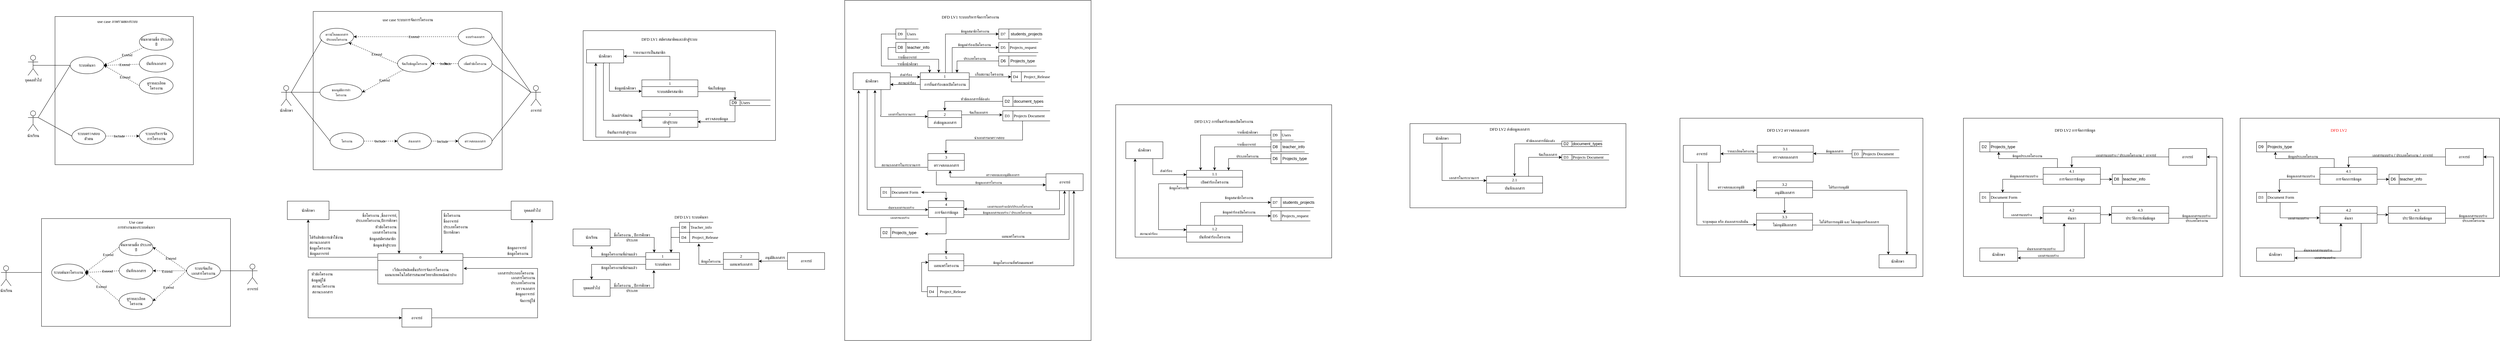 <mxfile version="26.0.10">
  <diagram name="Page-1" id="NiP1_um2W-qjVFfPF-_h">
    <mxGraphModel dx="9012" dy="5326" grid="1" gridSize="10" guides="1" tooltips="1" connect="1" arrows="1" fold="1" page="1" pageScale="1" pageWidth="827" pageHeight="1169" math="0" shadow="0">
      <root>
        <mxCell id="0" />
        <mxCell id="1" parent="0" />
        <mxCell id="0Hs6mU-e-wpHHnGf_45k-3" value="" style="html=1;whiteSpace=wrap;fontFamily=Sarabun;fontSource=https%3A%2F%2Ffonts.googleapis.com%2Fcss%3Ffamily%3DSarabun;labelBorderColor=none;labelBackgroundColor=none;" parent="1" vertex="1">
          <mxGeometry x="-3140" y="-2210" width="410" height="440" as="geometry" />
        </mxCell>
        <mxCell id="0Hs6mU-e-wpHHnGf_45k-27" style="rounded=0;orthogonalLoop=1;jettySize=auto;html=1;exitX=0.5;exitY=0.5;exitDx=0;exitDy=0;exitPerimeter=0;entryX=0;entryY=0.5;entryDx=0;entryDy=0;endArrow=none;endFill=0;fontFamily=Sarabun;fontSource=https%3A%2F%2Ffonts.googleapis.com%2Fcss%3Ffamily%3DSarabun;labelBorderColor=none;labelBackgroundColor=none;" parent="1" source="0Hs6mU-e-wpHHnGf_45k-1" target="0Hs6mU-e-wpHHnGf_45k-4" edge="1">
          <mxGeometry relative="1" as="geometry" />
        </mxCell>
        <mxCell id="0Hs6mU-e-wpHHnGf_45k-1" value="บุคคลทั่วไป" style="shape=umlActor;verticalLabelPosition=bottom;verticalAlign=top;html=1;fontFamily=Sarabun;fontSource=https%3A%2F%2Ffonts.googleapis.com%2Fcss%3Ffamily%3DSarabun;labelBorderColor=none;labelBackgroundColor=none;" parent="1" vertex="1">
          <mxGeometry x="-3220" y="-2095" width="30" height="60" as="geometry" />
        </mxCell>
        <mxCell id="0Hs6mU-e-wpHHnGf_45k-24" style="rounded=0;orthogonalLoop=1;jettySize=auto;html=1;exitX=1;exitY=0.333;exitDx=0;exitDy=0;exitPerimeter=0;endArrow=none;endFill=0;entryX=0;entryY=0.5;entryDx=0;entryDy=0;fontFamily=Sarabun;fontSource=https%3A%2F%2Ffonts.googleapis.com%2Fcss%3Ffamily%3DSarabun;labelBorderColor=none;labelBackgroundColor=none;" parent="1" source="0Hs6mU-e-wpHHnGf_45k-2" target="0Hs6mU-e-wpHHnGf_45k-4" edge="1">
          <mxGeometry relative="1" as="geometry">
            <mxPoint x="-3110" y="-2110" as="targetPoint" />
          </mxGeometry>
        </mxCell>
        <mxCell id="0Hs6mU-e-wpHHnGf_45k-25" style="rounded=0;orthogonalLoop=1;jettySize=auto;html=1;exitX=1;exitY=0.333;exitDx=0;exitDy=0;exitPerimeter=0;entryX=0;entryY=0.5;entryDx=0;entryDy=0;endArrow=none;endFill=0;fontFamily=Sarabun;fontSource=https%3A%2F%2Ffonts.googleapis.com%2Fcss%3Ffamily%3DSarabun;labelBorderColor=none;labelBackgroundColor=none;" parent="1" source="0Hs6mU-e-wpHHnGf_45k-2" target="0Hs6mU-e-wpHHnGf_45k-5" edge="1">
          <mxGeometry relative="1" as="geometry" />
        </mxCell>
        <mxCell id="0Hs6mU-e-wpHHnGf_45k-2" value="นักเรียน" style="shape=umlActor;verticalLabelPosition=bottom;verticalAlign=top;html=1;fontFamily=Sarabun;fontSource=https%3A%2F%2Ffonts.googleapis.com%2Fcss%3Ffamily%3DSarabun;labelBorderColor=none;labelBackgroundColor=none;" parent="1" vertex="1">
          <mxGeometry x="-3220" y="-1930" width="30" height="60" as="geometry" />
        </mxCell>
        <mxCell id="0Hs6mU-e-wpHHnGf_45k-4" value="ระบบค้นหา" style="ellipse;whiteSpace=wrap;html=1;fontFamily=Sarabun;fontSource=https%3A%2F%2Ffonts.googleapis.com%2Fcss%3Ffamily%3DSarabun;labelBorderColor=none;labelBackgroundColor=none;" parent="1" vertex="1">
          <mxGeometry x="-3095" y="-2090" width="100" height="50" as="geometry" />
        </mxCell>
        <mxCell id="0Hs6mU-e-wpHHnGf_45k-21" style="rounded=0;orthogonalLoop=1;jettySize=auto;html=1;entryX=0;entryY=0.5;entryDx=0;entryDy=0;dashed=1;fontFamily=Sarabun;fontSource=https%3A%2F%2Ffonts.googleapis.com%2Fcss%3Ffamily%3DSarabun;labelBorderColor=none;labelBackgroundColor=none;" parent="1" source="0Hs6mU-e-wpHHnGf_45k-5" target="0Hs6mU-e-wpHHnGf_45k-20" edge="1">
          <mxGeometry relative="1" as="geometry" />
        </mxCell>
        <mxCell id="0Hs6mU-e-wpHHnGf_45k-22" value="Include" style="edgeLabel;html=1;align=center;verticalAlign=middle;resizable=0;points=[];fontFamily=Sarabun;fontSource=https%3A%2F%2Ffonts.googleapis.com%2Fcss%3Ffamily%3DSarabun;labelBorderColor=none;labelBackgroundColor=none;" parent="0Hs6mU-e-wpHHnGf_45k-21" vertex="1" connectable="0">
          <mxGeometry x="-0.213" relative="1" as="geometry">
            <mxPoint as="offset" />
          </mxGeometry>
        </mxCell>
        <mxCell id="0Hs6mU-e-wpHHnGf_45k-5" value="ระบบตรวจสอบ&lt;div&gt;ตัวตน&lt;/div&gt;" style="ellipse;whiteSpace=wrap;html=1;fontFamily=Sarabun;fontSource=https%3A%2F%2Ffonts.googleapis.com%2Fcss%3Ffamily%3DSarabun;labelBorderColor=none;labelBackgroundColor=none;" parent="1" vertex="1">
          <mxGeometry x="-3090" y="-1880" width="100" height="50" as="geometry" />
        </mxCell>
        <mxCell id="0Hs6mU-e-wpHHnGf_45k-12" style="rounded=0;orthogonalLoop=1;jettySize=auto;html=1;exitX=0;exitY=0.5;exitDx=0;exitDy=0;entryX=1;entryY=0.5;entryDx=0;entryDy=0;dashed=1;fontFamily=Sarabun;fontSource=https%3A%2F%2Ffonts.googleapis.com%2Fcss%3Ffamily%3DSarabun;labelBorderColor=none;labelBackgroundColor=none;" parent="1" source="0Hs6mU-e-wpHHnGf_45k-6" target="0Hs6mU-e-wpHHnGf_45k-4" edge="1">
          <mxGeometry relative="1" as="geometry" />
        </mxCell>
        <mxCell id="0Hs6mU-e-wpHHnGf_45k-19" value="Extend" style="edgeLabel;html=1;align=center;verticalAlign=middle;resizable=0;points=[];fontFamily=Sarabun;fontSource=https%3A%2F%2Ffonts.googleapis.com%2Fcss%3Ffamily%3DSarabun;labelBorderColor=none;labelBackgroundColor=none;" parent="0Hs6mU-e-wpHHnGf_45k-12" vertex="1" connectable="0">
          <mxGeometry x="-0.17" relative="1" as="geometry">
            <mxPoint as="offset" />
          </mxGeometry>
        </mxCell>
        <mxCell id="0Hs6mU-e-wpHHnGf_45k-6" value="ดูรายละเอียด&lt;div&gt;โครงงาน&lt;/div&gt;" style="ellipse;whiteSpace=wrap;html=1;fontFamily=Sarabun;fontSource=https%3A%2F%2Ffonts.googleapis.com%2Fcss%3Ffamily%3DSarabun;labelBorderColor=none;labelBackgroundColor=none;" parent="1" vertex="1">
          <mxGeometry x="-2890" y="-2030" width="100" height="50" as="geometry" />
        </mxCell>
        <mxCell id="0Hs6mU-e-wpHHnGf_45k-17" style="rounded=0;orthogonalLoop=1;jettySize=auto;html=1;entryX=1;entryY=0.5;entryDx=0;entryDy=0;dashed=1;fontFamily=Sarabun;fontSource=https%3A%2F%2Ffonts.googleapis.com%2Fcss%3Ffamily%3DSarabun;labelBorderColor=none;labelBackgroundColor=none;" parent="1" source="0Hs6mU-e-wpHHnGf_45k-7" target="0Hs6mU-e-wpHHnGf_45k-4" edge="1">
          <mxGeometry relative="1" as="geometry" />
        </mxCell>
        <mxCell id="0Hs6mU-e-wpHHnGf_45k-18" value="Extend" style="edgeLabel;html=1;align=center;verticalAlign=middle;resizable=0;points=[];fontFamily=Sarabun;fontSource=https%3A%2F%2Ffonts.googleapis.com%2Fcss%3Ffamily%3DSarabun;labelBorderColor=none;labelBackgroundColor=none;" parent="0Hs6mU-e-wpHHnGf_45k-17" vertex="1" connectable="0">
          <mxGeometry x="-0.153" relative="1" as="geometry">
            <mxPoint as="offset" />
          </mxGeometry>
        </mxCell>
        <mxCell id="0Hs6mU-e-wpHHnGf_45k-7" value="บันทึกเอกสาร" style="ellipse;whiteSpace=wrap;html=1;fontFamily=Sarabun;fontSource=https%3A%2F%2Ffonts.googleapis.com%2Fcss%3Ffamily%3DSarabun;labelBorderColor=none;labelBackgroundColor=none;" parent="1" vertex="1">
          <mxGeometry x="-2890" y="-2095" width="100" height="50" as="geometry" />
        </mxCell>
        <mxCell id="0Hs6mU-e-wpHHnGf_45k-10" style="rounded=0;orthogonalLoop=1;jettySize=auto;html=1;entryX=1;entryY=0.5;entryDx=0;entryDy=0;dashed=1;fontFamily=Sarabun;fontSource=https%3A%2F%2Ffonts.googleapis.com%2Fcss%3Ffamily%3DSarabun;labelBorderColor=none;labelBackgroundColor=none;" parent="1" source="0Hs6mU-e-wpHHnGf_45k-8" target="0Hs6mU-e-wpHHnGf_45k-4" edge="1">
          <mxGeometry relative="1" as="geometry" />
        </mxCell>
        <mxCell id="0Hs6mU-e-wpHHnGf_45k-13" value="Extend" style="edgeLabel;html=1;align=center;verticalAlign=middle;resizable=0;points=[];fontFamily=Sarabun;fontSource=https%3A%2F%2Ffonts.googleapis.com%2Fcss%3Ffamily%3DSarabun;labelBorderColor=none;labelBackgroundColor=none;" parent="0Hs6mU-e-wpHHnGf_45k-10" vertex="1" connectable="0">
          <mxGeometry x="-0.154" y="-1" relative="1" as="geometry">
            <mxPoint as="offset" />
          </mxGeometry>
        </mxCell>
        <mxCell id="0Hs6mU-e-wpHHnGf_45k-8" value="ค้นหาตามชื่อ ประเภท ปี" style="ellipse;whiteSpace=wrap;html=1;fontFamily=Sarabun;fontSource=https%3A%2F%2Ffonts.googleapis.com%2Fcss%3Ffamily%3DSarabun;labelBorderColor=none;labelBackgroundColor=none;" parent="1" vertex="1">
          <mxGeometry x="-2890" y="-2160" width="100" height="50" as="geometry" />
        </mxCell>
        <mxCell id="0Hs6mU-e-wpHHnGf_45k-20" value="ระบบบริหารจัด&lt;div&gt;การโครงงาน&lt;/div&gt;" style="ellipse;whiteSpace=wrap;html=1;fontFamily=Sarabun;fontSource=https%3A%2F%2Ffonts.googleapis.com%2Fcss%3Ffamily%3DSarabun;labelBorderColor=none;labelBackgroundColor=none;" parent="1" vertex="1">
          <mxGeometry x="-2890" y="-1880" width="100" height="50" as="geometry" />
        </mxCell>
        <mxCell id="0Hs6mU-e-wpHHnGf_45k-38" style="rounded=0;orthogonalLoop=1;jettySize=auto;html=1;exitX=1;exitY=0.333;exitDx=0;exitDy=0;exitPerimeter=0;entryX=0;entryY=0.5;entryDx=0;entryDy=0;endArrow=none;endFill=0;fontFamily=Sarabun;fontSource=https%3A%2F%2Ffonts.googleapis.com%2Fcss%3Ffamily%3DSarabun;labelBorderColor=none;labelBackgroundColor=none;" parent="1" source="0Hs6mU-e-wpHHnGf_45k-30" target="0Hs6mU-e-wpHHnGf_45k-33" edge="1">
          <mxGeometry relative="1" as="geometry" />
        </mxCell>
        <mxCell id="0Hs6mU-e-wpHHnGf_45k-30" value="นักเรียน" style="shape=umlActor;verticalLabelPosition=bottom;verticalAlign=top;html=1;fontFamily=Sarabun;fontSource=https%3A%2F%2Ffonts.googleapis.com%2Fcss%3Ffamily%3DSarabun;labelBorderColor=none;labelBackgroundColor=none;" parent="1" vertex="1">
          <mxGeometry x="-3300" y="-1470" width="30" height="60" as="geometry" />
        </mxCell>
        <mxCell id="0Hs6mU-e-wpHHnGf_45k-31" value="" style="html=1;whiteSpace=wrap;fontFamily=Sarabun;fontSource=https%3A%2F%2Ffonts.googleapis.com%2Fcss%3Ffamily%3DSarabun;labelBorderColor=none;labelBackgroundColor=none;" parent="1" vertex="1">
          <mxGeometry x="-3180" y="-1610" width="560" height="320" as="geometry" />
        </mxCell>
        <mxCell id="0Hs6mU-e-wpHHnGf_45k-39" style="rounded=0;orthogonalLoop=1;jettySize=auto;html=1;exitX=0;exitY=0.333;exitDx=0;exitDy=0;exitPerimeter=0;entryX=1;entryY=0.5;entryDx=0;entryDy=0;endArrow=none;endFill=0;fontFamily=Sarabun;fontSource=https%3A%2F%2Ffonts.googleapis.com%2Fcss%3Ffamily%3DSarabun;labelBorderColor=none;labelBackgroundColor=none;" parent="1" source="0Hs6mU-e-wpHHnGf_45k-32" target="0Hs6mU-e-wpHHnGf_45k-37" edge="1">
          <mxGeometry relative="1" as="geometry" />
        </mxCell>
        <mxCell id="0Hs6mU-e-wpHHnGf_45k-32" value="อาจารย์" style="shape=umlActor;verticalLabelPosition=bottom;verticalAlign=top;html=1;fontFamily=Sarabun;fontSource=https%3A%2F%2Ffonts.googleapis.com%2Fcss%3Ffamily%3DSarabun;labelBorderColor=none;labelBackgroundColor=none;" parent="1" vertex="1">
          <mxGeometry x="-2570" y="-1475" width="30" height="60" as="geometry" />
        </mxCell>
        <mxCell id="0Hs6mU-e-wpHHnGf_45k-33" value="ระบบค้นหาโครงงาน" style="ellipse;whiteSpace=wrap;html=1;fontFamily=Sarabun;fontSource=https%3A%2F%2Ffonts.googleapis.com%2Fcss%3Ffamily%3DSarabun;labelBorderColor=none;labelBackgroundColor=none;" parent="1" vertex="1">
          <mxGeometry x="-3150" y="-1475" width="100" height="50" as="geometry" />
        </mxCell>
        <mxCell id="0Hs6mU-e-wpHHnGf_45k-40" style="rounded=0;orthogonalLoop=1;jettySize=auto;html=1;entryX=1;entryY=0.5;entryDx=0;entryDy=0;dashed=1;exitX=0;exitY=0.5;exitDx=0;exitDy=0;fontFamily=Sarabun;fontSource=https%3A%2F%2Ffonts.googleapis.com%2Fcss%3Ffamily%3DSarabun;labelBorderColor=none;labelBackgroundColor=none;" parent="1" source="0Hs6mU-e-wpHHnGf_45k-34" target="0Hs6mU-e-wpHHnGf_45k-33" edge="1">
          <mxGeometry relative="1" as="geometry" />
        </mxCell>
        <mxCell id="0Hs6mU-e-wpHHnGf_45k-47" value="Extend" style="edgeLabel;html=1;align=center;verticalAlign=middle;resizable=0;points=[];fontFamily=Sarabun;fontSource=https%3A%2F%2Ffonts.googleapis.com%2Fcss%3Ffamily%3DSarabun;labelBorderColor=none;labelBackgroundColor=none;" parent="0Hs6mU-e-wpHHnGf_45k-40" vertex="1" connectable="0">
          <mxGeometry x="-0.366" y="-2" relative="1" as="geometry">
            <mxPoint as="offset" />
          </mxGeometry>
        </mxCell>
        <mxCell id="0Hs6mU-e-wpHHnGf_45k-34" value="ค้นหาตามชื่อ ประเภท ปี" style="ellipse;whiteSpace=wrap;html=1;fontFamily=Sarabun;fontSource=https%3A%2F%2Ffonts.googleapis.com%2Fcss%3Ffamily%3DSarabun;labelBorderColor=none;labelBackgroundColor=none;" parent="1" vertex="1">
          <mxGeometry x="-2950" y="-1550" width="100" height="50" as="geometry" />
        </mxCell>
        <mxCell id="0Hs6mU-e-wpHHnGf_45k-43" style="rounded=0;orthogonalLoop=1;jettySize=auto;html=1;entryX=1;entryY=0.5;entryDx=0;entryDy=0;dashed=1;exitX=0;exitY=0.5;exitDx=0;exitDy=0;fontFamily=Sarabun;fontSource=https%3A%2F%2Ffonts.googleapis.com%2Fcss%3Ffamily%3DSarabun;labelBorderColor=none;labelBackgroundColor=none;" parent="1" source="0Hs6mU-e-wpHHnGf_45k-35" target="0Hs6mU-e-wpHHnGf_45k-33" edge="1">
          <mxGeometry relative="1" as="geometry" />
        </mxCell>
        <mxCell id="0Hs6mU-e-wpHHnGf_45k-48" value="Extend" style="edgeLabel;html=1;align=center;verticalAlign=middle;resizable=0;points=[];fontFamily=Sarabun;fontSource=https%3A%2F%2Ffonts.googleapis.com%2Fcss%3Ffamily%3DSarabun;labelBorderColor=none;labelBackgroundColor=none;" parent="0Hs6mU-e-wpHHnGf_45k-43" vertex="1" connectable="0">
          <mxGeometry x="-0.312" y="-1" relative="1" as="geometry">
            <mxPoint x="-1" as="offset" />
          </mxGeometry>
        </mxCell>
        <mxCell id="0Hs6mU-e-wpHHnGf_45k-35" value="บันทึกเอกสาร" style="ellipse;whiteSpace=wrap;html=1;fontFamily=Sarabun;fontSource=https%3A%2F%2Ffonts.googleapis.com%2Fcss%3Ffamily%3DSarabun;labelBorderColor=none;labelBackgroundColor=none;" parent="1" vertex="1">
          <mxGeometry x="-2950" y="-1480" width="100" height="50" as="geometry" />
        </mxCell>
        <mxCell id="0Hs6mU-e-wpHHnGf_45k-42" style="rounded=0;orthogonalLoop=1;jettySize=auto;html=1;entryX=1;entryY=0.5;entryDx=0;entryDy=0;dashed=1;exitX=0;exitY=0.5;exitDx=0;exitDy=0;fontFamily=Sarabun;fontSource=https%3A%2F%2Ffonts.googleapis.com%2Fcss%3Ffamily%3DSarabun;labelBorderColor=none;labelBackgroundColor=none;" parent="1" source="0Hs6mU-e-wpHHnGf_45k-36" target="0Hs6mU-e-wpHHnGf_45k-33" edge="1">
          <mxGeometry relative="1" as="geometry" />
        </mxCell>
        <mxCell id="0Hs6mU-e-wpHHnGf_45k-49" value="Extend" style="edgeLabel;html=1;align=center;verticalAlign=middle;resizable=0;points=[];fontFamily=Sarabun;fontSource=https%3A%2F%2Ffonts.googleapis.com%2Fcss%3Ffamily%3DSarabun;labelBorderColor=none;labelBackgroundColor=none;" parent="0Hs6mU-e-wpHHnGf_45k-42" vertex="1" connectable="0">
          <mxGeometry x="0.046" y="2" relative="1" as="geometry">
            <mxPoint as="offset" />
          </mxGeometry>
        </mxCell>
        <mxCell id="0Hs6mU-e-wpHHnGf_45k-36" value="ดูรายละเอียด&lt;div&gt;โครงงาน&lt;/div&gt;" style="ellipse;whiteSpace=wrap;html=1;fontFamily=Sarabun;fontSource=https%3A%2F%2Ffonts.googleapis.com%2Fcss%3Ffamily%3DSarabun;labelBorderColor=none;labelBackgroundColor=none;" parent="1" vertex="1">
          <mxGeometry x="-2950" y="-1390" width="100" height="50" as="geometry" />
        </mxCell>
        <mxCell id="0Hs6mU-e-wpHHnGf_45k-44" style="rounded=0;orthogonalLoop=1;jettySize=auto;html=1;entryX=1;entryY=0.5;entryDx=0;entryDy=0;dashed=1;exitX=0;exitY=0.5;exitDx=0;exitDy=0;fontFamily=Sarabun;fontSource=https%3A%2F%2Ffonts.googleapis.com%2Fcss%3Ffamily%3DSarabun;labelBorderColor=none;labelBackgroundColor=none;" parent="1" source="0Hs6mU-e-wpHHnGf_45k-37" target="0Hs6mU-e-wpHHnGf_45k-34" edge="1">
          <mxGeometry relative="1" as="geometry" />
        </mxCell>
        <mxCell id="0Hs6mU-e-wpHHnGf_45k-50" value="Extend" style="edgeLabel;html=1;align=center;verticalAlign=middle;resizable=0;points=[];fontFamily=Sarabun;fontSource=https%3A%2F%2Ffonts.googleapis.com%2Fcss%3Ffamily%3DSarabun;labelBorderColor=none;labelBackgroundColor=none;" parent="0Hs6mU-e-wpHHnGf_45k-44" vertex="1" connectable="0">
          <mxGeometry x="-0.02" y="-4" relative="1" as="geometry">
            <mxPoint as="offset" />
          </mxGeometry>
        </mxCell>
        <mxCell id="0Hs6mU-e-wpHHnGf_45k-45" style="rounded=0;orthogonalLoop=1;jettySize=auto;html=1;entryX=1;entryY=0.5;entryDx=0;entryDy=0;dashed=1;exitX=0;exitY=0.5;exitDx=0;exitDy=0;fontFamily=Sarabun;fontSource=https%3A%2F%2Ffonts.googleapis.com%2Fcss%3Ffamily%3DSarabun;labelBorderColor=none;labelBackgroundColor=none;" parent="1" source="0Hs6mU-e-wpHHnGf_45k-37" target="0Hs6mU-e-wpHHnGf_45k-35" edge="1">
          <mxGeometry relative="1" as="geometry" />
        </mxCell>
        <mxCell id="0Hs6mU-e-wpHHnGf_45k-51" value="Extend" style="edgeLabel;html=1;align=center;verticalAlign=middle;resizable=0;points=[];fontFamily=Sarabun;fontSource=https%3A%2F%2Ffonts.googleapis.com%2Fcss%3Ffamily%3DSarabun;labelBorderColor=none;labelBackgroundColor=none;" parent="0Hs6mU-e-wpHHnGf_45k-45" vertex="1" connectable="0">
          <mxGeometry x="0.161" y="2" relative="1" as="geometry">
            <mxPoint as="offset" />
          </mxGeometry>
        </mxCell>
        <mxCell id="0Hs6mU-e-wpHHnGf_45k-46" style="rounded=0;orthogonalLoop=1;jettySize=auto;html=1;entryX=1;entryY=0.5;entryDx=0;entryDy=0;dashed=1;exitX=0;exitY=0.5;exitDx=0;exitDy=0;fontFamily=Sarabun;fontSource=https%3A%2F%2Ffonts.googleapis.com%2Fcss%3Ffamily%3DSarabun;labelBorderColor=none;labelBackgroundColor=none;" parent="1" source="0Hs6mU-e-wpHHnGf_45k-37" target="0Hs6mU-e-wpHHnGf_45k-36" edge="1">
          <mxGeometry relative="1" as="geometry" />
        </mxCell>
        <mxCell id="0Hs6mU-e-wpHHnGf_45k-52" value="Extend" style="edgeLabel;html=1;align=center;verticalAlign=middle;resizable=0;points=[];fontFamily=Sarabun;fontSource=https%3A%2F%2Ffonts.googleapis.com%2Fcss%3Ffamily%3DSarabun;labelBorderColor=none;labelBackgroundColor=none;" parent="0Hs6mU-e-wpHHnGf_45k-46" vertex="1" connectable="0">
          <mxGeometry x="0.08" relative="1" as="geometry">
            <mxPoint as="offset" />
          </mxGeometry>
        </mxCell>
        <mxCell id="0Hs6mU-e-wpHHnGf_45k-37" value="ระบบจัดเก็บ&lt;div&gt;เอกสารโครงงาน&lt;/div&gt;" style="ellipse;whiteSpace=wrap;html=1;fontFamily=Sarabun;fontSource=https%3A%2F%2Ffonts.googleapis.com%2Fcss%3Ffamily%3DSarabun;labelBorderColor=none;labelBackgroundColor=none;" parent="1" vertex="1">
          <mxGeometry x="-2750" y="-1480" width="100" height="50" as="geometry" />
        </mxCell>
        <mxCell id="D9_A-52A2xUWyffd58kj-2" value="" style="html=1;dashed=0;whiteSpace=wrap;fontFamily=Sarabun;fontSource=https%3A%2F%2Ffonts.googleapis.com%2Fcss%3Ffamily%3DSarabun;labelBorderColor=none;labelBackgroundColor=none;" parent="1" vertex="1">
          <mxGeometry x="-2375" y="-2225" width="560" height="470" as="geometry" />
        </mxCell>
        <mxCell id="D9_A-52A2xUWyffd58kj-4" value="&lt;span style=&quot;font-size: 10px;&quot;&gt;ดาวน์โหลดเอกสาร&lt;/span&gt;&lt;div&gt;&lt;span style=&quot;font-size: 10px;&quot;&gt;ประกอบโครงงาน&lt;/span&gt;&lt;/div&gt;" style="shape=ellipse;html=1;dashed=0;whiteSpace=wrap;perimeter=ellipsePerimeter;fontFamily=Sarabun;fontSource=https%3A%2F%2Ffonts.googleapis.com%2Fcss%3Ffamily%3DSarabun;labelBorderColor=none;labelBackgroundColor=none;" parent="1" vertex="1">
          <mxGeometry x="-2355" y="-2175" width="100" height="50" as="geometry" />
        </mxCell>
        <mxCell id="D9_A-52A2xUWyffd58kj-8" value="&lt;span style=&quot;font-size: 10px;&quot;&gt;ส่งเอกสาร&lt;/span&gt;" style="shape=ellipse;html=1;dashed=0;whiteSpace=wrap;perimeter=ellipsePerimeter;fontFamily=Sarabun;fontSource=https%3A%2F%2Ffonts.googleapis.com%2Fcss%3Ffamily%3DSarabun;labelBorderColor=none;labelBackgroundColor=none;" parent="1" vertex="1">
          <mxGeometry x="-2125" y="-1865" width="100" height="50" as="geometry" />
        </mxCell>
        <mxCell id="0Hs6mU-e-wpHHnGf_45k-54" style="rounded=0;orthogonalLoop=1;jettySize=auto;html=1;entryX=1;entryY=0.5;entryDx=0;entryDy=0;dashed=1;fontFamily=Sarabun;fontSource=https%3A%2F%2Ffonts.googleapis.com%2Fcss%3Ffamily%3DSarabun;labelBorderColor=none;labelBackgroundColor=none;" parent="1" source="D9_A-52A2xUWyffd58kj-9" target="D9_A-52A2xUWyffd58kj-13" edge="1">
          <mxGeometry relative="1" as="geometry" />
        </mxCell>
        <mxCell id="0Hs6mU-e-wpHHnGf_45k-55" value="Extend" style="edgeLabel;html=1;align=center;verticalAlign=middle;resizable=0;points=[];fontFamily=Sarabun;fontSource=https%3A%2F%2Ffonts.googleapis.com%2Fcss%3Ffamily%3DSarabun;labelBorderColor=none;labelBackgroundColor=none;" parent="0Hs6mU-e-wpHHnGf_45k-54" vertex="1" connectable="0">
          <mxGeometry x="-0.079" relative="1" as="geometry">
            <mxPoint as="offset" />
          </mxGeometry>
        </mxCell>
        <mxCell id="D9_A-52A2xUWyffd58kj-9" value="&lt;span style=&quot;font-size: 10px;&quot;&gt;จัดเก็บข้อมูลโครงงาน&lt;/span&gt;" style="shape=ellipse;html=1;dashed=0;whiteSpace=wrap;perimeter=ellipsePerimeter;fontFamily=Sarabun;fontSource=https%3A%2F%2Ffonts.googleapis.com%2Fcss%3Ffamily%3DSarabun;labelBorderColor=none;labelBackgroundColor=none;" parent="1" vertex="1">
          <mxGeometry x="-2125" y="-2095" width="100" height="50" as="geometry" />
        </mxCell>
        <mxCell id="D9_A-52A2xUWyffd58kj-43" style="rounded=0;orthogonalLoop=1;jettySize=auto;html=1;entryX=1;entryY=0.5;entryDx=0;entryDy=0;dashed=1;fontFamily=Sarabun;fontSource=https%3A%2F%2Ffonts.googleapis.com%2Fcss%3Ffamily%3DSarabun;labelBorderColor=none;labelBackgroundColor=none;" parent="1" source="D9_A-52A2xUWyffd58kj-10" target="D9_A-52A2xUWyffd58kj-4" edge="1">
          <mxGeometry relative="1" as="geometry" />
        </mxCell>
        <mxCell id="D9_A-52A2xUWyffd58kj-50" value="Extend" style="edgeLabel;html=1;align=center;verticalAlign=middle;resizable=0;points=[];fontFamily=Sarabun;fontSource=https%3A%2F%2Ffonts.googleapis.com%2Fcss%3Ffamily%3DSarabun;labelBorderColor=none;labelBackgroundColor=none;" parent="D9_A-52A2xUWyffd58kj-43" vertex="1" connectable="0">
          <mxGeometry x="-0.148" relative="1" as="geometry">
            <mxPoint as="offset" />
          </mxGeometry>
        </mxCell>
        <mxCell id="D9_A-52A2xUWyffd58kj-10" value="&lt;span style=&quot;font-size: 10px;&quot;&gt;แบบร่างเอกสาร&lt;/span&gt;" style="shape=ellipse;html=1;dashed=0;whiteSpace=wrap;perimeter=ellipsePerimeter;fontFamily=Sarabun;fontSource=https%3A%2F%2Ffonts.googleapis.com%2Fcss%3Ffamily%3DSarabun;labelBorderColor=none;labelBackgroundColor=none;" parent="1" vertex="1">
          <mxGeometry x="-1945" y="-2175" width="100" height="50" as="geometry" />
        </mxCell>
        <mxCell id="D9_A-52A2xUWyffd58kj-12" value="&lt;span style=&quot;font-size: 10px;&quot;&gt;ตรวจสอบเอกสาร&lt;/span&gt;" style="shape=ellipse;html=1;dashed=0;whiteSpace=wrap;perimeter=ellipsePerimeter;fontFamily=Sarabun;fontSource=https%3A%2F%2Ffonts.googleapis.com%2Fcss%3Ffamily%3DSarabun;labelBorderColor=none;labelBackgroundColor=none;" parent="1" vertex="1">
          <mxGeometry x="-1945" y="-1865" width="100" height="50" as="geometry" />
        </mxCell>
        <mxCell id="D9_A-52A2xUWyffd58kj-13" value="&lt;span style=&quot;font-size: 10px;&quot;&gt;ขออนุมัติการทำ&lt;/span&gt;&lt;div&gt;&lt;span style=&quot;font-size: 10px;&quot;&gt;โครงงาน&lt;/span&gt;&lt;/div&gt;" style="shape=ellipse;html=1;dashed=0;whiteSpace=wrap;perimeter=ellipsePerimeter;fontFamily=Sarabun;fontSource=https%3A%2F%2Ffonts.googleapis.com%2Fcss%3Ffamily%3DSarabun;labelBorderColor=none;labelBackgroundColor=none;" parent="1" vertex="1">
          <mxGeometry x="-2355" y="-2010" width="125" height="50" as="geometry" />
        </mxCell>
        <mxCell id="D9_A-52A2xUWyffd58kj-35" style="rounded=0;orthogonalLoop=1;jettySize=auto;html=1;exitX=1;exitY=0.333;exitDx=0;exitDy=0;exitPerimeter=0;entryX=0;entryY=0.5;entryDx=0;entryDy=0;endArrow=none;endFill=0;fontFamily=Sarabun;fontSource=https%3A%2F%2Ffonts.googleapis.com%2Fcss%3Ffamily%3DSarabun;labelBorderColor=none;labelBackgroundColor=none;" parent="1" source="D9_A-52A2xUWyffd58kj-19" target="D9_A-52A2xUWyffd58kj-34" edge="1">
          <mxGeometry relative="1" as="geometry" />
        </mxCell>
        <mxCell id="D9_A-52A2xUWyffd58kj-19" value="นักศึกษา" style="shape=umlActor;verticalLabelPosition=bottom;verticalAlign=top;html=1;outlineConnect=0;fontFamily=Sarabun;fontSource=https%3A%2F%2Ffonts.googleapis.com%2Fcss%3Ffamily%3DSarabun;labelBorderColor=none;labelBackgroundColor=none;" parent="1" vertex="1">
          <mxGeometry x="-2470" y="-2005" width="30" height="60" as="geometry" />
        </mxCell>
        <mxCell id="D9_A-52A2xUWyffd58kj-41" style="rounded=0;orthogonalLoop=1;jettySize=auto;html=1;entryX=1;entryY=0.5;entryDx=0;entryDy=0;exitX=0;exitY=0.333;exitDx=0;exitDy=0;exitPerimeter=0;endArrow=none;endFill=0;fontFamily=Sarabun;fontSource=https%3A%2F%2Ffonts.googleapis.com%2Fcss%3Ffamily%3DSarabun;labelBorderColor=none;labelBackgroundColor=none;" parent="1" source="D9_A-52A2xUWyffd58kj-23" target="D9_A-52A2xUWyffd58kj-12" edge="1">
          <mxGeometry relative="1" as="geometry" />
        </mxCell>
        <mxCell id="D9_A-52A2xUWyffd58kj-42" style="rounded=0;orthogonalLoop=1;jettySize=auto;html=1;exitX=0;exitY=0.333;exitDx=0;exitDy=0;exitPerimeter=0;entryX=1;entryY=0.5;entryDx=0;entryDy=0;endArrow=none;endFill=0;fontFamily=Sarabun;fontSource=https%3A%2F%2Ffonts.googleapis.com%2Fcss%3Ffamily%3DSarabun;labelBorderColor=none;labelBackgroundColor=none;" parent="1" source="D9_A-52A2xUWyffd58kj-23" target="D9_A-52A2xUWyffd58kj-10" edge="1">
          <mxGeometry relative="1" as="geometry" />
        </mxCell>
        <mxCell id="D9_A-52A2xUWyffd58kj-47" style="rounded=0;orthogonalLoop=1;jettySize=auto;html=1;exitX=0;exitY=0.333;exitDx=0;exitDy=0;exitPerimeter=0;entryX=1;entryY=0.5;entryDx=0;entryDy=0;endArrow=none;endFill=0;fontFamily=Sarabun;fontSource=https%3A%2F%2Ffonts.googleapis.com%2Fcss%3Ffamily%3DSarabun;labelBorderColor=none;labelBackgroundColor=none;" parent="1" source="D9_A-52A2xUWyffd58kj-23" target="D9_A-52A2xUWyffd58kj-46" edge="1">
          <mxGeometry relative="1" as="geometry" />
        </mxCell>
        <mxCell id="D9_A-52A2xUWyffd58kj-23" value="อาจารย์" style="shape=umlActor;verticalLabelPosition=bottom;verticalAlign=top;html=1;outlineConnect=0;fontFamily=Sarabun;fontSource=https%3A%2F%2Ffonts.googleapis.com%2Fcss%3Ffamily%3DSarabun;labelBorderColor=none;labelBackgroundColor=none;" parent="1" vertex="1">
          <mxGeometry x="-1730" y="-2005" width="30" height="60" as="geometry" />
        </mxCell>
        <mxCell id="D9_A-52A2xUWyffd58kj-24" value="" style="endArrow=classic;html=1;rounded=0;entryX=1;entryY=1;entryDx=0;entryDy=0;dashed=1;exitX=0;exitY=0.5;exitDx=0;exitDy=0;fontFamily=Sarabun;fontSource=https%3A%2F%2Ffonts.googleapis.com%2Fcss%3Ffamily%3DSarabun;labelBorderColor=none;labelBackgroundColor=none;" parent="1" source="D9_A-52A2xUWyffd58kj-9" target="D9_A-52A2xUWyffd58kj-4" edge="1">
          <mxGeometry width="50" height="50" relative="1" as="geometry">
            <mxPoint x="-2117" y="-1970" as="sourcePoint" />
            <mxPoint x="-2067" y="-2020" as="targetPoint" />
          </mxGeometry>
        </mxCell>
        <mxCell id="D9_A-52A2xUWyffd58kj-55" value="Extend" style="edgeLabel;html=1;align=center;verticalAlign=middle;resizable=0;points=[];fontFamily=Sarabun;fontSource=https%3A%2F%2Ffonts.googleapis.com%2Fcss%3Ffamily%3DSarabun;labelBorderColor=none;labelBackgroundColor=none;" parent="D9_A-52A2xUWyffd58kj-24" vertex="1" connectable="0">
          <mxGeometry x="-0.129" y="-1" relative="1" as="geometry">
            <mxPoint as="offset" />
          </mxGeometry>
        </mxCell>
        <mxCell id="D9_A-52A2xUWyffd58kj-25" value="" style="endArrow=none;html=1;rounded=0;entryX=0.057;entryY=0.661;entryDx=0;entryDy=0;entryPerimeter=0;exitX=1;exitY=0.333;exitDx=0;exitDy=0;exitPerimeter=0;endFill=0;fontFamily=Sarabun;fontSource=https%3A%2F%2Ffonts.googleapis.com%2Fcss%3Ffamily%3DSarabun;labelBorderColor=none;labelBackgroundColor=none;" parent="1" source="D9_A-52A2xUWyffd58kj-19" target="D9_A-52A2xUWyffd58kj-4" edge="1">
          <mxGeometry width="50" height="50" relative="1" as="geometry">
            <mxPoint x="-2455" y="-1955" as="sourcePoint" />
            <mxPoint x="-2415" y="-1988" as="targetPoint" />
          </mxGeometry>
        </mxCell>
        <mxCell id="D9_A-52A2xUWyffd58kj-28" value="" style="endArrow=none;html=1;rounded=0;entryX=0;entryY=0.5;entryDx=0;entryDy=0;exitX=1;exitY=0.333;exitDx=0;exitDy=0;exitPerimeter=0;endFill=0;fontFamily=Sarabun;fontSource=https%3A%2F%2Ffonts.googleapis.com%2Fcss%3Ffamily%3DSarabun;labelBorderColor=none;labelBackgroundColor=none;" parent="1" source="D9_A-52A2xUWyffd58kj-19" target="D9_A-52A2xUWyffd58kj-13" edge="1">
          <mxGeometry width="50" height="50" relative="1" as="geometry">
            <mxPoint x="-2445" y="-1925" as="sourcePoint" />
            <mxPoint x="-2319" y="-2107" as="targetPoint" />
          </mxGeometry>
        </mxCell>
        <mxCell id="D9_A-52A2xUWyffd58kj-33" value="" style="endArrow=classic;html=1;rounded=0;dashed=1;exitX=1;exitY=0.5;exitDx=0;exitDy=0;fontFamily=Sarabun;fontSource=https%3A%2F%2Ffonts.googleapis.com%2Fcss%3Ffamily%3DSarabun;labelBorderColor=none;labelBackgroundColor=none;" parent="1" source="D9_A-52A2xUWyffd58kj-8" target="D9_A-52A2xUWyffd58kj-12" edge="1">
          <mxGeometry width="50" height="50" relative="1" as="geometry">
            <mxPoint x="-2099" y="-1945" as="sourcePoint" />
            <mxPoint x="-2049" y="-1995" as="targetPoint" />
          </mxGeometry>
        </mxCell>
        <mxCell id="D9_A-52A2xUWyffd58kj-58" value="Include" style="edgeLabel;html=1;align=center;verticalAlign=middle;resizable=0;points=[];fontFamily=Sarabun;fontSource=https%3A%2F%2Ffonts.googleapis.com%2Fcss%3Ffamily%3DSarabun;labelBorderColor=none;labelBackgroundColor=none;" parent="D9_A-52A2xUWyffd58kj-33" vertex="1" connectable="0">
          <mxGeometry x="-0.174" y="-1" relative="1" as="geometry">
            <mxPoint as="offset" />
          </mxGeometry>
        </mxCell>
        <mxCell id="D9_A-52A2xUWyffd58kj-56" style="rounded=0;orthogonalLoop=1;jettySize=auto;html=1;exitX=1;exitY=0.5;exitDx=0;exitDy=0;entryX=0;entryY=0.5;entryDx=0;entryDy=0;dashed=1;fontFamily=Sarabun;fontSource=https%3A%2F%2Ffonts.googleapis.com%2Fcss%3Ffamily%3DSarabun;labelBorderColor=none;labelBackgroundColor=none;" parent="1" source="D9_A-52A2xUWyffd58kj-34" target="D9_A-52A2xUWyffd58kj-8" edge="1">
          <mxGeometry relative="1" as="geometry" />
        </mxCell>
        <mxCell id="D9_A-52A2xUWyffd58kj-57" value="Include" style="edgeLabel;html=1;align=center;verticalAlign=middle;resizable=0;points=[];fontFamily=Sarabun;fontSource=https%3A%2F%2Ffonts.googleapis.com%2Fcss%3Ffamily%3DSarabun;labelBorderColor=none;labelBackgroundColor=none;" parent="D9_A-52A2xUWyffd58kj-56" vertex="1" connectable="0">
          <mxGeometry x="-0.054" relative="1" as="geometry">
            <mxPoint as="offset" />
          </mxGeometry>
        </mxCell>
        <mxCell id="D9_A-52A2xUWyffd58kj-34" value="&lt;div&gt;&lt;span style=&quot;font-size: 10px;&quot;&gt;โครงงาน&lt;/span&gt;&lt;/div&gt;" style="shape=ellipse;html=1;dashed=0;whiteSpace=wrap;perimeter=ellipsePerimeter;fontFamily=Sarabun;fontSource=https%3A%2F%2Ffonts.googleapis.com%2Fcss%3Ffamily%3DSarabun;labelBorderColor=none;labelBackgroundColor=none;" parent="1" vertex="1">
          <mxGeometry x="-2325" y="-1865" width="100" height="50" as="geometry" />
        </mxCell>
        <mxCell id="D9_A-52A2xUWyffd58kj-48" style="rounded=0;orthogonalLoop=1;jettySize=auto;html=1;exitX=0;exitY=0.5;exitDx=0;exitDy=0;entryX=1;entryY=0.5;entryDx=0;entryDy=0;endArrow=classic;endFill=1;dashed=1;fontFamily=Sarabun;fontSource=https%3A%2F%2Ffonts.googleapis.com%2Fcss%3Ffamily%3DSarabun;labelBorderColor=none;labelBackgroundColor=none;" parent="1" source="D9_A-52A2xUWyffd58kj-46" target="D9_A-52A2xUWyffd58kj-9" edge="1">
          <mxGeometry relative="1" as="geometry">
            <Array as="points" />
          </mxGeometry>
        </mxCell>
        <mxCell id="D9_A-52A2xUWyffd58kj-51" value="In" style="edgeLabel;html=1;align=center;verticalAlign=middle;resizable=0;points=[];fontFamily=Sarabun;fontSource=https%3A%2F%2Ffonts.googleapis.com%2Fcss%3Ffamily%3DSarabun;labelBorderColor=none;labelBackgroundColor=none;" parent="D9_A-52A2xUWyffd58kj-48" vertex="1" connectable="0">
          <mxGeometry x="-0.046" y="-1" relative="1" as="geometry">
            <mxPoint as="offset" />
          </mxGeometry>
        </mxCell>
        <mxCell id="D9_A-52A2xUWyffd58kj-54" value="Include" style="edgeLabel;html=1;align=center;verticalAlign=middle;resizable=0;points=[];fontFamily=Sarabun;fontSource=https%3A%2F%2Ffonts.googleapis.com%2Fcss%3Ffamily%3DSarabun;labelBorderColor=none;labelBackgroundColor=none;" parent="D9_A-52A2xUWyffd58kj-48" vertex="1" connectable="0">
          <mxGeometry x="-0.051" relative="1" as="geometry">
            <mxPoint as="offset" />
          </mxGeometry>
        </mxCell>
        <mxCell id="D9_A-52A2xUWyffd58kj-46" value="&lt;span style=&quot;font-size: 10px;&quot;&gt;เพิ่มหัวข้อโครงงาน&lt;/span&gt;" style="shape=ellipse;html=1;dashed=0;whiteSpace=wrap;perimeter=ellipsePerimeter;fontFamily=Sarabun;fontSource=https%3A%2F%2Ffonts.googleapis.com%2Fcss%3Ffamily%3DSarabun;labelBorderColor=none;labelBackgroundColor=none;" parent="1" vertex="1">
          <mxGeometry x="-1945" y="-2095" width="100" height="50" as="geometry" />
        </mxCell>
        <mxCell id="D9_A-52A2xUWyffd58kj-61" value="use case ระบบการจัดการโครงงาน" style="text;html=1;align=center;verticalAlign=middle;resizable=0;points=[];autosize=1;strokeColor=none;fillColor=none;fontFamily=Sarabun;fontSource=https%3A%2F%2Ffonts.googleapis.com%2Fcss%3Ffamily%3DSarabun;labelBorderColor=none;labelBackgroundColor=none;" parent="1" vertex="1">
          <mxGeometry x="-2190" y="-2215" width="190" height="30" as="geometry" />
        </mxCell>
        <mxCell id="RSBKByFq2x5yV56y8QZ8-1" value="&lt;span style=&quot;font-family: Sarabun;&quot;&gt;use case ภาพรวมของระบบ&lt;/span&gt;" style="text;html=1;align=center;verticalAlign=middle;whiteSpace=wrap;rounded=0;labelBorderColor=none;labelBackgroundColor=none;" parent="1" vertex="1">
          <mxGeometry x="-3050" y="-2210" width="190" height="30" as="geometry" />
        </mxCell>
        <mxCell id="fJh2C3fmbB4TxrB6Jk7D-4" value="" style="shape=image;verticalLabelPosition=bottom;labelBackgroundColor=none;verticalAlign=top;aspect=fixed;imageAspect=0;image=https://cdn.pixabay.com/photo/2023/09/13/07/29/ghost-8250317_640.png;labelBorderColor=none;" parent="1" vertex="1">
          <mxGeometry x="-2720" y="-2130" width="214.5" height="240" as="geometry" />
        </mxCell>
        <mxCell id="RSBKByFq2x5yV56y8QZ8-31" value="&lt;span style=&quot;font-family: Sarabun;&quot;&gt;Use case&lt;/span&gt;&lt;div style=&quot;font-family: Sarabun;&quot;&gt;การทำงานของระบบค้นหา&lt;/div&gt;" style="text;html=1;align=center;verticalAlign=middle;whiteSpace=wrap;rounded=0;labelBorderColor=none;labelBackgroundColor=none;" parent="1" vertex="1">
          <mxGeometry x="-2982.5" y="-1607" width="165" height="30" as="geometry" />
        </mxCell>
        <mxCell id="YyjMaU0Ngdekt9YktJRk-47" value="" style="group;labelBorderColor=none;labelBackgroundColor=none;" parent="1" vertex="1" connectable="0">
          <mxGeometry x="3" y="-1948" width="640" height="455" as="geometry" />
        </mxCell>
        <mxCell id="ZaGhDLhcAFXalhAohprH-87" value="" style="html=1;whiteSpace=wrap;align=center;movable=1;resizable=1;rotatable=1;deletable=1;editable=1;locked=0;connectable=1;labelBorderColor=none;labelBackgroundColor=none;" parent="YyjMaU0Ngdekt9YktJRk-47" vertex="1">
          <mxGeometry width="640" height="455" as="geometry" />
        </mxCell>
        <mxCell id="ZaGhDLhcAFXalhAohprH-88" value="&lt;span style=&quot;font-family: Sarabun;&quot;&gt;DFD LV2 &lt;/span&gt;&lt;font&gt;การยื่นคำร้องขอเปิดโครงงาน&lt;/font&gt;" style="text;html=1;align=center;verticalAlign=middle;resizable=0;points=[];autosize=1;strokeColor=none;fillColor=none;labelBorderColor=none;labelBackgroundColor=none;" parent="YyjMaU0Ngdekt9YktJRk-47" vertex="1">
          <mxGeometry x="215" y="35" width="210" height="30" as="geometry" />
        </mxCell>
        <mxCell id="YyjMaU0Ngdekt9YktJRk-6" value="1.1" style="swimlane;fontStyle=0;childLayout=stackLayout;horizontal=1;startSize=20;fillColor=#ffffff;horizontalStack=0;resizeParent=1;resizeParentMax=0;resizeLast=0;collapsible=0;marginBottom=0;swimlaneFillColor=#ffffff;fontFamily=Sarabun;fontSource=https%3A%2F%2Ffonts.googleapis.com%2Fcss%3Ffamily%3DSarabun;labelBorderColor=none;labelBackgroundColor=none;" parent="YyjMaU0Ngdekt9YktJRk-47" vertex="1">
          <mxGeometry x="210" y="195" width="166" height="50" as="geometry" />
        </mxCell>
        <mxCell id="YyjMaU0Ngdekt9YktJRk-7" value="เปิดคำร้องโครงงาน" style="text;html=1;align=center;verticalAlign=middle;resizable=0;points=[];autosize=1;strokeColor=none;fillColor=none;fontFamily=Sarabun;fontSource=https%3A%2F%2Ffonts.googleapis.com%2Fcss%3Ffamily%3DSarabun;labelBorderColor=none;labelBackgroundColor=none;" parent="YyjMaU0Ngdekt9YktJRk-6" vertex="1">
          <mxGeometry y="20" width="166" height="30" as="geometry" />
        </mxCell>
        <mxCell id="YyjMaU0Ngdekt9YktJRk-9" value="" style="group;labelBorderColor=none;labelBackgroundColor=none;" parent="YyjMaU0Ngdekt9YktJRk-47" vertex="1" connectable="0">
          <mxGeometry x="460" y="110" width="121.5" height="30" as="geometry" />
        </mxCell>
        <mxCell id="YyjMaU0Ngdekt9YktJRk-10" value="D8" style="html=1;dashed=0;whiteSpace=wrap;shape=mxgraph.dfd.dataStoreID;align=left;spacingLeft=3;points=[[0,0],[0.5,0],[1,0],[0,0.5],[1,0.5],[0,1],[0.5,1],[1,1]];labelBorderColor=none;labelBackgroundColor=none;" parent="YyjMaU0Ngdekt9YktJRk-9" vertex="1">
          <mxGeometry width="100" height="30" as="geometry" />
        </mxCell>
        <mxCell id="YyjMaU0Ngdekt9YktJRk-11" value="teacher_info" style="text;html=1;align=left;verticalAlign=middle;resizable=0;points=[];autosize=1;strokeColor=none;fillColor=none;labelBorderColor=none;labelBackgroundColor=none;" parent="YyjMaU0Ngdekt9YktJRk-9" vertex="1">
          <mxGeometry x="31.5" width="90" height="30" as="geometry" />
        </mxCell>
        <mxCell id="YyjMaU0Ngdekt9YktJRk-15" value="" style="group;labelBorderColor=none;labelBackgroundColor=none;" parent="YyjMaU0Ngdekt9YktJRk-47" vertex="1" connectable="0">
          <mxGeometry x="460" y="75" width="80" height="30" as="geometry" />
        </mxCell>
        <mxCell id="YyjMaU0Ngdekt9YktJRk-16" value="D9" style="html=1;dashed=0;whiteSpace=wrap;shape=mxgraph.dfd.dataStoreID;align=left;spacingLeft=3;points=[[0,0],[0.5,0],[1,0],[0,0.5],[1,0.5],[0,1],[0.5,1],[1,1]];fontFamily=Sarabun;fontSource=https%3A%2F%2Ffonts.googleapis.com%2Fcss%3Ffamily%3DSarabun;labelBorderColor=none;labelBackgroundColor=none;" parent="YyjMaU0Ngdekt9YktJRk-15" vertex="1">
          <mxGeometry width="67" height="30" as="geometry" />
        </mxCell>
        <mxCell id="YyjMaU0Ngdekt9YktJRk-17" value="Users" style="text;html=1;align=left;verticalAlign=middle;resizable=0;points=[];autosize=1;strokeColor=none;fillColor=none;fontFamily=Sarabun;fontSource=https%3A%2F%2Ffonts.googleapis.com%2Fcss%3Ffamily%3DSarabun;labelBorderColor=none;labelBackgroundColor=none;" parent="YyjMaU0Ngdekt9YktJRk-15" vertex="1">
          <mxGeometry x="30" width="50" height="30" as="geometry" />
        </mxCell>
        <mxCell id="YyjMaU0Ngdekt9YktJRk-18" value="" style="group;labelBorderColor=none;labelBackgroundColor=none;" parent="YyjMaU0Ngdekt9YktJRk-47" vertex="1" connectable="0">
          <mxGeometry x="460" y="145" width="132" height="30" as="geometry" />
        </mxCell>
        <mxCell id="YyjMaU0Ngdekt9YktJRk-19" value="D6" style="html=1;dashed=0;whiteSpace=wrap;shape=mxgraph.dfd.dataStoreID;align=left;spacingLeft=3;points=[[0,0],[0.5,0],[1,0],[0,0.5],[1,0.5],[0,1],[0.5,1],[1,1]];labelBorderColor=none;labelBackgroundColor=none;" parent="YyjMaU0Ngdekt9YktJRk-18" vertex="1">
          <mxGeometry width="112" height="30" as="geometry" />
        </mxCell>
        <mxCell id="YyjMaU0Ngdekt9YktJRk-20" value="Projects_type" style="text;html=1;align=left;verticalAlign=middle;resizable=0;points=[];autosize=1;strokeColor=none;fillColor=none;labelBorderColor=none;labelBackgroundColor=none;" parent="YyjMaU0Ngdekt9YktJRk-18" vertex="1">
          <mxGeometry x="32" width="100" height="30" as="geometry" />
        </mxCell>
        <mxCell id="YyjMaU0Ngdekt9YktJRk-22" value="1.2" style="swimlane;fontStyle=0;childLayout=stackLayout;horizontal=1;startSize=20;fillColor=#ffffff;horizontalStack=0;resizeParent=1;resizeParentMax=0;resizeLast=0;collapsible=0;marginBottom=0;swimlaneFillColor=#ffffff;fontFamily=Sarabun;fontSource=https%3A%2F%2Ffonts.googleapis.com%2Fcss%3Ffamily%3DSarabun;labelBorderColor=none;labelBackgroundColor=none;" parent="YyjMaU0Ngdekt9YktJRk-47" vertex="1">
          <mxGeometry x="210" y="358" width="166" height="50" as="geometry" />
        </mxCell>
        <mxCell id="YyjMaU0Ngdekt9YktJRk-23" value="บันทึกคำร้องโครงงาน" style="text;html=1;align=center;verticalAlign=middle;resizable=0;points=[];autosize=1;strokeColor=none;fillColor=none;fontFamily=Sarabun;fontSource=https%3A%2F%2Ffonts.googleapis.com%2Fcss%3Ffamily%3DSarabun;labelBorderColor=none;labelBackgroundColor=none;" parent="YyjMaU0Ngdekt9YktJRk-22" vertex="1">
          <mxGeometry y="20" width="166" height="30" as="geometry" />
        </mxCell>
        <mxCell id="YyjMaU0Ngdekt9YktJRk-24" style="edgeStyle=orthogonalEdgeStyle;rounded=0;orthogonalLoop=1;jettySize=auto;html=1;entryX=0.25;entryY=0;entryDx=0;entryDy=0;labelBorderColor=none;labelBackgroundColor=none;" parent="YyjMaU0Ngdekt9YktJRk-47" source="YyjMaU0Ngdekt9YktJRk-16" target="YyjMaU0Ngdekt9YktJRk-6" edge="1">
          <mxGeometry relative="1" as="geometry" />
        </mxCell>
        <mxCell id="YyjMaU0Ngdekt9YktJRk-40" value="รายชื่อนักศึกษา" style="edgeLabel;html=1;align=center;verticalAlign=middle;resizable=0;points=[];labelBorderColor=none;labelBackgroundColor=none;" parent="YyjMaU0Ngdekt9YktJRk-24" vertex="1" connectable="0">
          <mxGeometry x="-0.227" y="-2" relative="1" as="geometry">
            <mxPoint x="51" y="-6" as="offset" />
          </mxGeometry>
        </mxCell>
        <mxCell id="YyjMaU0Ngdekt9YktJRk-25" value="รายชื่ออาจารย์" style="edgeStyle=orthogonalEdgeStyle;rounded=0;orthogonalLoop=1;jettySize=auto;html=1;entryX=0.5;entryY=0;entryDx=0;entryDy=0;labelBorderColor=none;labelBackgroundColor=none;" parent="YyjMaU0Ngdekt9YktJRk-47" source="YyjMaU0Ngdekt9YktJRk-10" target="YyjMaU0Ngdekt9YktJRk-6" edge="1">
          <mxGeometry x="-0.384" y="-7" relative="1" as="geometry">
            <mxPoint as="offset" />
          </mxGeometry>
        </mxCell>
        <mxCell id="YyjMaU0Ngdekt9YktJRk-26" style="edgeStyle=orthogonalEdgeStyle;rounded=0;orthogonalLoop=1;jettySize=auto;html=1;entryX=0.75;entryY=0;entryDx=0;entryDy=0;labelBorderColor=none;labelBackgroundColor=none;" parent="YyjMaU0Ngdekt9YktJRk-47" source="YyjMaU0Ngdekt9YktJRk-19" target="YyjMaU0Ngdekt9YktJRk-6" edge="1">
          <mxGeometry relative="1" as="geometry" />
        </mxCell>
        <mxCell id="YyjMaU0Ngdekt9YktJRk-41" value="ประเภทโครงงาน" style="edgeLabel;html=1;align=center;verticalAlign=middle;resizable=0;points=[];labelBorderColor=none;labelBackgroundColor=none;" parent="YyjMaU0Ngdekt9YktJRk-26" vertex="1" connectable="0">
          <mxGeometry x="-0.016" y="-1" relative="1" as="geometry">
            <mxPoint x="9" y="-6" as="offset" />
          </mxGeometry>
        </mxCell>
        <mxCell id="YyjMaU0Ngdekt9YktJRk-27" style="edgeStyle=orthogonalEdgeStyle;rounded=0;orthogonalLoop=1;jettySize=auto;html=1;entryX=0;entryY=0.25;entryDx=0;entryDy=0;exitX=-0.001;exitY=0.649;exitDx=0;exitDy=0;exitPerimeter=0;labelBorderColor=none;labelBackgroundColor=none;" parent="YyjMaU0Ngdekt9YktJRk-47" source="YyjMaU0Ngdekt9YktJRk-7" target="YyjMaU0Ngdekt9YktJRk-22" edge="1">
          <mxGeometry relative="1" as="geometry">
            <Array as="points">
              <mxPoint x="127" y="235" />
              <mxPoint x="127" y="371" />
              <mxPoint x="210" y="371" />
            </Array>
          </mxGeometry>
        </mxCell>
        <mxCell id="YyjMaU0Ngdekt9YktJRk-44" value="ข้อมูลโครงงาน" style="edgeLabel;html=1;align=center;verticalAlign=middle;resizable=0;points=[];labelBorderColor=none;labelBackgroundColor=none;" parent="YyjMaU0Ngdekt9YktJRk-27" vertex="1" connectable="0">
          <mxGeometry x="-0.015" relative="1" as="geometry">
            <mxPoint x="60" y="-54" as="offset" />
          </mxGeometry>
        </mxCell>
        <mxCell id="YyjMaU0Ngdekt9YktJRk-28" value="" style="group;labelBorderColor=none;labelBackgroundColor=none;" parent="YyjMaU0Ngdekt9YktJRk-47" vertex="1" connectable="0">
          <mxGeometry x="460" y="315" width="140" height="30" as="geometry" />
        </mxCell>
        <mxCell id="YyjMaU0Ngdekt9YktJRk-29" value="D5" style="html=1;dashed=0;whiteSpace=wrap;shape=mxgraph.dfd.dataStoreID;align=left;spacingLeft=3;points=[[0,0],[0.5,0],[1,0],[0,0.5],[1,0.5],[0,1],[0.5,1],[1,1]];fontFamily=Sarabun;fontSource=https%3A%2F%2Ffonts.googleapis.com%2Fcss%3Ffamily%3DSarabun;labelBorderColor=none;labelBackgroundColor=none;" parent="YyjMaU0Ngdekt9YktJRk-28" vertex="1">
          <mxGeometry width="117" height="30" as="geometry" />
        </mxCell>
        <mxCell id="YyjMaU0Ngdekt9YktJRk-30" value="Projects_request" style="text;html=1;align=left;verticalAlign=middle;resizable=0;points=[];autosize=1;strokeColor=none;fillColor=none;fontFamily=Sarabun;fontSource=https%3A%2F%2Ffonts.googleapis.com%2Fcss%3Ffamily%3DSarabun;labelBorderColor=none;labelBackgroundColor=none;" parent="YyjMaU0Ngdekt9YktJRk-28" vertex="1">
          <mxGeometry x="30" width="110" height="30" as="geometry" />
        </mxCell>
        <mxCell id="YyjMaU0Ngdekt9YktJRk-31" value="" style="group;labelBorderColor=none;labelBackgroundColor=none;" parent="YyjMaU0Ngdekt9YktJRk-47" vertex="1" connectable="0">
          <mxGeometry x="460" y="275" width="153" height="30" as="geometry" />
        </mxCell>
        <mxCell id="YyjMaU0Ngdekt9YktJRk-34" value="" style="group;labelBorderColor=none;labelBackgroundColor=none;" parent="YyjMaU0Ngdekt9YktJRk-31" vertex="1" connectable="0">
          <mxGeometry width="153" height="30" as="geometry" />
        </mxCell>
        <mxCell id="YyjMaU0Ngdekt9YktJRk-32" value="D7" style="html=1;dashed=0;whiteSpace=wrap;shape=mxgraph.dfd.dataStoreID;align=left;spacingLeft=3;points=[[0,0],[0.5,0],[1,0],[0,0.5],[1,0.5],[0,1],[0.5,1],[1,1]];fontFamily=Sarabun;fontSource=https%3A%2F%2Ffonts.googleapis.com%2Fcss%3Ffamily%3DSarabun;labelBorderColor=none;labelBackgroundColor=none;" parent="YyjMaU0Ngdekt9YktJRk-34" vertex="1">
          <mxGeometry width="127" height="30" as="geometry" />
        </mxCell>
        <mxCell id="YyjMaU0Ngdekt9YktJRk-33" value="students_projects" style="text;html=1;align=left;verticalAlign=middle;resizable=0;points=[];autosize=1;strokeColor=none;fillColor=none;labelBorderColor=none;labelBackgroundColor=none;" parent="YyjMaU0Ngdekt9YktJRk-34" vertex="1">
          <mxGeometry x="33" width="120" height="30" as="geometry" />
        </mxCell>
        <mxCell id="YyjMaU0Ngdekt9YktJRk-35" style="edgeStyle=orthogonalEdgeStyle;rounded=0;orthogonalLoop=1;jettySize=auto;html=1;entryX=0.25;entryY=0;entryDx=0;entryDy=0;endArrow=none;endFill=0;startArrow=classic;startFill=1;labelBorderColor=none;labelBackgroundColor=none;" parent="YyjMaU0Ngdekt9YktJRk-47" source="YyjMaU0Ngdekt9YktJRk-32" target="YyjMaU0Ngdekt9YktJRk-22" edge="1">
          <mxGeometry relative="1" as="geometry" />
        </mxCell>
        <mxCell id="YyjMaU0Ngdekt9YktJRk-42" value="ข้อมูลสมาชิกโครงงาน" style="edgeLabel;html=1;align=center;verticalAlign=middle;resizable=0;points=[];labelBorderColor=none;labelBackgroundColor=none;" parent="YyjMaU0Ngdekt9YktJRk-35" vertex="1" connectable="0">
          <mxGeometry x="-0.19" relative="1" as="geometry">
            <mxPoint x="17" y="-14" as="offset" />
          </mxGeometry>
        </mxCell>
        <mxCell id="YyjMaU0Ngdekt9YktJRk-36" style="edgeStyle=orthogonalEdgeStyle;rounded=0;orthogonalLoop=1;jettySize=auto;html=1;entryX=0.5;entryY=0;entryDx=0;entryDy=0;startArrow=classic;startFill=1;endArrow=none;endFill=0;labelBorderColor=none;labelBackgroundColor=none;" parent="YyjMaU0Ngdekt9YktJRk-47" source="YyjMaU0Ngdekt9YktJRk-29" target="YyjMaU0Ngdekt9YktJRk-22" edge="1">
          <mxGeometry relative="1" as="geometry" />
        </mxCell>
        <mxCell id="YyjMaU0Ngdekt9YktJRk-43" value="ข้อมูลคำร้องเปิดโครงงาน" style="edgeLabel;html=1;align=center;verticalAlign=middle;resizable=0;points=[];labelBorderColor=none;labelBackgroundColor=none;" parent="YyjMaU0Ngdekt9YktJRk-36" vertex="1" connectable="0">
          <mxGeometry x="0.087" y="3" relative="1" as="geometry">
            <mxPoint x="11" y="-14" as="offset" />
          </mxGeometry>
        </mxCell>
        <mxCell id="YyjMaU0Ngdekt9YktJRk-38" style="edgeStyle=orthogonalEdgeStyle;rounded=0;orthogonalLoop=1;jettySize=auto;html=1;entryX=0;entryY=0.25;entryDx=0;entryDy=0;labelBorderColor=none;labelBackgroundColor=none;" parent="YyjMaU0Ngdekt9YktJRk-47" source="YyjMaU0Ngdekt9YktJRk-37" target="YyjMaU0Ngdekt9YktJRk-6" edge="1">
          <mxGeometry relative="1" as="geometry">
            <Array as="points">
              <mxPoint x="110" y="208" />
            </Array>
          </mxGeometry>
        </mxCell>
        <mxCell id="YyjMaU0Ngdekt9YktJRk-45" value="ส่งคำร้อง" style="edgeLabel;html=1;align=center;verticalAlign=middle;resizable=0;points=[];labelBorderColor=none;labelBackgroundColor=none;" parent="YyjMaU0Ngdekt9YktJRk-38" vertex="1" connectable="0">
          <mxGeometry x="0.159" y="1" relative="1" as="geometry">
            <mxPoint x="1" y="-11" as="offset" />
          </mxGeometry>
        </mxCell>
        <mxCell id="YyjMaU0Ngdekt9YktJRk-37" value="นักศึกษา" style="html=1;whiteSpace=wrap;fontFamily=Sarabun;fontSource=https%3A%2F%2Ffonts.googleapis.com%2Fcss%3Ffamily%3DSarabun;labelBorderColor=none;labelBackgroundColor=none;" parent="YyjMaU0Ngdekt9YktJRk-47" vertex="1">
          <mxGeometry x="30" y="110" width="110" height="50" as="geometry" />
        </mxCell>
        <mxCell id="YyjMaU0Ngdekt9YktJRk-39" style="edgeStyle=orthogonalEdgeStyle;rounded=0;orthogonalLoop=1;jettySize=auto;html=1;entryX=0.25;entryY=1;entryDx=0;entryDy=0;labelBorderColor=none;labelBackgroundColor=none;" parent="YyjMaU0Ngdekt9YktJRk-47" source="YyjMaU0Ngdekt9YktJRk-23" target="YyjMaU0Ngdekt9YktJRk-37" edge="1">
          <mxGeometry relative="1" as="geometry" />
        </mxCell>
        <mxCell id="YyjMaU0Ngdekt9YktJRk-46" value="สถานะคำร้อง" style="edgeLabel;html=1;align=center;verticalAlign=middle;resizable=0;points=[];labelBorderColor=none;labelBackgroundColor=none;" parent="YyjMaU0Ngdekt9YktJRk-39" vertex="1" connectable="0">
          <mxGeometry x="-0.471" y="-1" relative="1" as="geometry">
            <mxPoint x="-11" y="-9" as="offset" />
          </mxGeometry>
        </mxCell>
        <mxCell id="YyjMaU0Ngdekt9YktJRk-49" value="" style="group;labelBorderColor=none;labelBackgroundColor=none;" parent="1" vertex="1" connectable="0">
          <mxGeometry x="875" y="-1890" width="650" height="250" as="geometry" />
        </mxCell>
        <mxCell id="YyjMaU0Ngdekt9YktJRk-50" value="" style="html=1;whiteSpace=wrap;align=center;movable=1;resizable=1;rotatable=1;deletable=1;editable=1;locked=0;connectable=1;labelBorderColor=none;labelBackgroundColor=none;" parent="YyjMaU0Ngdekt9YktJRk-49" vertex="1">
          <mxGeometry y="-2" width="640" height="250" as="geometry" />
        </mxCell>
        <mxCell id="YyjMaU0Ngdekt9YktJRk-51" value="&lt;span style=&quot;font-family: Sarabun;&quot;&gt;DFD LV2 &lt;/span&gt;&lt;font&gt;ส่งข้อมูลเอกสาร&lt;/font&gt;" style="text;html=1;align=center;verticalAlign=middle;resizable=0;points=[];autosize=1;strokeColor=none;fillColor=none;labelBorderColor=none;labelBackgroundColor=none;" parent="YyjMaU0Ngdekt9YktJRk-49" vertex="1">
          <mxGeometry x="220" y="-0.001" width="150" height="30" as="geometry" />
        </mxCell>
        <mxCell id="YyjMaU0Ngdekt9YktJRk-52" value="2.1" style="swimlane;fontStyle=0;childLayout=stackLayout;horizontal=1;startSize=20;fillColor=#ffffff;horizontalStack=0;resizeParent=1;resizeParentMax=0;resizeLast=0;collapsible=0;marginBottom=0;swimlaneFillColor=#ffffff;fontFamily=Sarabun;fontSource=https%3A%2F%2Ffonts.googleapis.com%2Fcss%3Ffamily%3DSarabun;labelBorderColor=none;labelBackgroundColor=none;" parent="YyjMaU0Ngdekt9YktJRk-49" vertex="1">
          <mxGeometry x="227" y="154.529" width="166" height="50" as="geometry" />
        </mxCell>
        <mxCell id="YyjMaU0Ngdekt9YktJRk-53" value="บันทึกเอกสาร" style="text;html=1;align=center;verticalAlign=middle;resizable=0;points=[];autosize=1;strokeColor=none;fillColor=none;fontFamily=Sarabun;fontSource=https%3A%2F%2Ffonts.googleapis.com%2Fcss%3Ffamily%3DSarabun;labelBorderColor=none;labelBackgroundColor=none;" parent="YyjMaU0Ngdekt9YktJRk-52" vertex="1">
          <mxGeometry y="20" width="166" height="30" as="geometry" />
        </mxCell>
        <mxCell id="YyjMaU0Ngdekt9YktJRk-100" style="edgeStyle=orthogonalEdgeStyle;rounded=0;orthogonalLoop=1;jettySize=auto;html=1;exitX=0.5;exitY=1;exitDx=0;exitDy=0;entryX=0;entryY=0.25;entryDx=0;entryDy=0;labelBorderColor=none;labelBackgroundColor=none;" parent="YyjMaU0Ngdekt9YktJRk-49" source="YyjMaU0Ngdekt9YktJRk-85" target="YyjMaU0Ngdekt9YktJRk-52" edge="1">
          <mxGeometry relative="1" as="geometry">
            <Array as="points">
              <mxPoint x="95" y="167" />
            </Array>
          </mxGeometry>
        </mxCell>
        <mxCell id="YyjMaU0Ngdekt9YktJRk-101" value="เอกสารในกระบวนการ" style="edgeLabel;html=1;align=center;verticalAlign=middle;resizable=0;points=[];labelBorderColor=none;labelBackgroundColor=none;" parent="YyjMaU0Ngdekt9YktJRk-100" vertex="1" connectable="0">
          <mxGeometry x="0.294" relative="1" as="geometry">
            <mxPoint x="19" y="-8" as="offset" />
          </mxGeometry>
        </mxCell>
        <mxCell id="YyjMaU0Ngdekt9YktJRk-85" value="นักศึกษา" style="html=1;whiteSpace=wrap;fontFamily=Sarabun;fontSource=https%3A%2F%2Ffonts.googleapis.com%2Fcss%3Ffamily%3DSarabun;labelBorderColor=none;labelBackgroundColor=none;" parent="YyjMaU0Ngdekt9YktJRk-49" vertex="1">
          <mxGeometry x="40" y="28.88" width="110" height="27.181" as="geometry" />
        </mxCell>
        <mxCell id="YyjMaU0Ngdekt9YktJRk-89" value="" style="group;labelBorderColor=none;labelBackgroundColor=none;" parent="YyjMaU0Ngdekt9YktJRk-49" vertex="1" connectable="0">
          <mxGeometry x="450" y="90.003" width="150" height="16.309" as="geometry" />
        </mxCell>
        <mxCell id="YyjMaU0Ngdekt9YktJRk-90" value="D3" style="html=1;dashed=0;whiteSpace=wrap;shape=mxgraph.dfd.dataStoreID;align=left;spacingLeft=3;points=[[0,0],[0.5,0],[1,0],[0,0.5],[1,0.5],[0,1],[0.5,1],[1,1]];fontFamily=Sarabun;fontSource=https%3A%2F%2Ffonts.googleapis.com%2Fcss%3Ffamily%3DSarabun;labelBorderColor=none;labelBackgroundColor=none;" parent="YyjMaU0Ngdekt9YktJRk-89" vertex="1">
          <mxGeometry width="140" height="16.309" as="geometry" />
        </mxCell>
        <mxCell id="YyjMaU0Ngdekt9YktJRk-91" value="Projects Document" style="text;html=1;align=left;verticalAlign=middle;resizable=0;points=[];autosize=1;strokeColor=none;fillColor=none;fontFamily=Sarabun;fontSource=https%3A%2F%2Ffonts.googleapis.com%2Fcss%3Ffamily%3DSarabun;labelBorderColor=none;labelBackgroundColor=none;" parent="YyjMaU0Ngdekt9YktJRk-89" vertex="1">
          <mxGeometry x="30" y="-6.85" width="120" height="30" as="geometry" />
        </mxCell>
        <mxCell id="YyjMaU0Ngdekt9YktJRk-92" value="" style="group;labelBorderColor=none;labelBackgroundColor=none;" parent="YyjMaU0Ngdekt9YktJRk-49" vertex="1" connectable="0">
          <mxGeometry x="450" y="49.997" width="140" height="16.309" as="geometry" />
        </mxCell>
        <mxCell id="YyjMaU0Ngdekt9YktJRk-93" value="D2" style="html=1;dashed=0;whiteSpace=wrap;shape=mxgraph.dfd.dataStoreID;align=left;spacingLeft=3;points=[[0,0],[0.5,0],[1,0],[0,0.5],[1,0.5],[0,1],[0.5,1],[1,1]];labelBorderColor=none;labelBackgroundColor=none;" parent="YyjMaU0Ngdekt9YktJRk-92" vertex="1">
          <mxGeometry width="120" height="16.309" as="geometry" />
        </mxCell>
        <mxCell id="YyjMaU0Ngdekt9YktJRk-94" value="document_types" style="text;html=1;align=left;verticalAlign=middle;resizable=0;points=[];autosize=1;strokeColor=none;fillColor=none;labelBorderColor=none;labelBackgroundColor=none;" parent="YyjMaU0Ngdekt9YktJRk-92" vertex="1">
          <mxGeometry x="30" y="-6.85" width="110" height="30" as="geometry" />
        </mxCell>
        <mxCell id="YyjMaU0Ngdekt9YktJRk-96" style="edgeStyle=orthogonalEdgeStyle;rounded=0;orthogonalLoop=1;jettySize=auto;html=1;entryX=0.5;entryY=0;entryDx=0;entryDy=0;labelBorderColor=none;labelBackgroundColor=none;" parent="YyjMaU0Ngdekt9YktJRk-49" source="YyjMaU0Ngdekt9YktJRk-93" target="YyjMaU0Ngdekt9YktJRk-52" edge="1">
          <mxGeometry relative="1" as="geometry" />
        </mxCell>
        <mxCell id="YyjMaU0Ngdekt9YktJRk-98" value="หัวข้อเอกสารที่ต้องส่ง" style="edgeLabel;html=1;align=center;verticalAlign=middle;resizable=0;points=[];labelBorderColor=none;labelBackgroundColor=none;" parent="YyjMaU0Ngdekt9YktJRk-96" vertex="1" connectable="0">
          <mxGeometry x="-0.427" y="2" relative="1" as="geometry">
            <mxPoint x="3" y="-11" as="offset" />
          </mxGeometry>
        </mxCell>
        <mxCell id="YyjMaU0Ngdekt9YktJRk-97" style="edgeStyle=orthogonalEdgeStyle;rounded=0;orthogonalLoop=1;jettySize=auto;html=1;entryX=0.75;entryY=0;entryDx=0;entryDy=0;startArrow=classic;startFill=1;endArrow=none;endFill=0;labelBorderColor=none;labelBackgroundColor=none;" parent="YyjMaU0Ngdekt9YktJRk-49" source="YyjMaU0Ngdekt9YktJRk-90" target="YyjMaU0Ngdekt9YktJRk-52" edge="1">
          <mxGeometry relative="1" as="geometry" />
        </mxCell>
        <mxCell id="YyjMaU0Ngdekt9YktJRk-99" value="จัดเก็บเอกสาร" style="edgeLabel;html=1;align=center;verticalAlign=middle;resizable=0;points=[];labelBorderColor=none;labelBackgroundColor=none;" parent="YyjMaU0Ngdekt9YktJRk-97" vertex="1" connectable="0">
          <mxGeometry x="-0.262" relative="1" as="geometry">
            <mxPoint x="15" y="-8" as="offset" />
          </mxGeometry>
        </mxCell>
        <mxCell id="YyjMaU0Ngdekt9YktJRk-372" value="" style="group;labelBorderColor=none;labelBackgroundColor=none;" parent="1" vertex="1" connectable="0">
          <mxGeometry x="2515" y="-1908" width="768.5" height="470" as="geometry" />
        </mxCell>
        <mxCell id="YyjMaU0Ngdekt9YktJRk-319" value="" style="html=1;whiteSpace=wrap;align=center;movable=1;resizable=1;rotatable=1;deletable=1;editable=1;locked=0;connectable=1;labelBorderColor=none;labelBackgroundColor=none;" parent="YyjMaU0Ngdekt9YktJRk-372" vertex="1">
          <mxGeometry width="768.5" height="470" as="geometry" />
        </mxCell>
        <mxCell id="YyjMaU0Ngdekt9YktJRk-320" value="&lt;span style=&quot;font-family: Sarabun;&quot;&gt;DFD LV2 &lt;/span&gt;การจัดการข้อมูล" style="text;html=1;align=center;verticalAlign=middle;resizable=0;points=[];autosize=1;strokeColor=none;fillColor=none;labelBorderColor=none;labelBackgroundColor=none;" parent="YyjMaU0Ngdekt9YktJRk-372" vertex="1">
          <mxGeometry x="254.591" y="21.363" width="150" height="30" as="geometry" />
        </mxCell>
        <mxCell id="YyjMaU0Ngdekt9YktJRk-321" value="4.1" style="swimlane;fontStyle=0;childLayout=stackLayout;horizontal=1;startSize=20;fillColor=#ffffff;horizontalStack=0;resizeParent=1;resizeParentMax=0;resizeLast=0;collapsible=0;marginBottom=0;swimlaneFillColor=#ffffff;fontFamily=Sarabun;fontSource=https%3A%2F%2Ffonts.googleapis.com%2Fcss%3Ffamily%3DSarabun;labelBorderColor=none;labelBackgroundColor=none;" parent="YyjMaU0Ngdekt9YktJRk-372" vertex="1">
          <mxGeometry x="236.315" y="146.426" width="169.521" height="50" as="geometry" />
        </mxCell>
        <mxCell id="YyjMaU0Ngdekt9YktJRk-322" value="การจัดกการข้อมูล" style="text;html=1;align=center;verticalAlign=middle;resizable=0;points=[];autosize=1;strokeColor=none;fillColor=none;fontFamily=Sarabun;fontSource=https%3A%2F%2Ffonts.googleapis.com%2Fcss%3Ffamily%3DSarabun;labelBorderColor=none;labelBackgroundColor=none;" parent="YyjMaU0Ngdekt9YktJRk-321" vertex="1">
          <mxGeometry y="20" width="169.521" height="30" as="geometry" />
        </mxCell>
        <mxCell id="YyjMaU0Ngdekt9YktJRk-350" style="edgeStyle=orthogonalEdgeStyle;rounded=0;orthogonalLoop=1;jettySize=auto;html=1;entryX=0.367;entryY=0.983;entryDx=0;entryDy=0;entryPerimeter=0;exitX=1;exitY=0.25;exitDx=0;exitDy=0;labelBorderColor=none;labelBackgroundColor=none;" parent="YyjMaU0Ngdekt9YktJRk-372" target="YyjMaU0Ngdekt9YktJRk-333" edge="1">
          <mxGeometry relative="1" as="geometry">
            <mxPoint x="160.832" y="394.753" as="sourcePoint" />
            <mxPoint x="289.714" y="312.136" as="targetPoint" />
            <Array as="points">
              <mxPoint x="298.5" y="395" />
            </Array>
          </mxGeometry>
        </mxCell>
        <mxCell id="YyjMaU0Ngdekt9YktJRk-351" value="ค้นหาเอกสารแบบร่าง" style="edgeLabel;html=1;align=center;verticalAlign=middle;resizable=0;points=[];labelBorderColor=none;labelBackgroundColor=none;" parent="YyjMaU0Ngdekt9YktJRk-350" vertex="1" connectable="0">
          <mxGeometry x="-0.464" y="1" relative="1" as="geometry">
            <mxPoint x="10" y="-6" as="offset" />
          </mxGeometry>
        </mxCell>
        <mxCell id="YyjMaU0Ngdekt9YktJRk-323" value="นักศึกษา" style="html=1;whiteSpace=wrap;fontFamily=Sarabun;fontSource=https%3A%2F%2Ffonts.googleapis.com%2Fcss%3Ffamily%3DSarabun;labelBorderColor=none;labelBackgroundColor=none;" parent="YyjMaU0Ngdekt9YktJRk-372" vertex="1">
          <mxGeometry x="48.499" y="385.223" width="112.333" height="39.56" as="geometry" />
        </mxCell>
        <mxCell id="YyjMaU0Ngdekt9YktJRk-332" value="4.2" style="swimlane;fontStyle=0;childLayout=stackLayout;horizontal=1;startSize=20;fillColor=#ffffff;horizontalStack=0;resizeParent=1;resizeParentMax=0;resizeLast=0;collapsible=0;marginBottom=0;swimlaneFillColor=#ffffff;fontFamily=Sarabun;fontSource=https%3A%2F%2Ffonts.googleapis.com%2Fcss%3Ffamily%3DSarabun;labelBorderColor=none;labelBackgroundColor=none;" parent="YyjMaU0Ngdekt9YktJRk-372" vertex="1">
          <mxGeometry x="236.315" y="262.136" width="169.521" height="50" as="geometry" />
        </mxCell>
        <mxCell id="YyjMaU0Ngdekt9YktJRk-333" value="ค้นหา" style="text;html=1;align=center;verticalAlign=middle;resizable=0;points=[];autosize=1;strokeColor=none;fillColor=none;fontFamily=Sarabun;fontSource=https%3A%2F%2Ffonts.googleapis.com%2Fcss%3Ffamily%3DSarabun;labelBorderColor=none;labelBackgroundColor=none;" parent="YyjMaU0Ngdekt9YktJRk-332" vertex="1">
          <mxGeometry y="20" width="169.521" height="30" as="geometry" />
        </mxCell>
        <mxCell id="YyjMaU0Ngdekt9YktJRk-331" value="อาจารย์" style="html=1;whiteSpace=wrap;fontFamily=Sarabun;fontSource=https%3A%2F%2Ffonts.googleapis.com%2Fcss%3Ffamily%3DSarabun;labelBorderColor=none;labelBackgroundColor=none;" parent="YyjMaU0Ngdekt9YktJRk-372" vertex="1">
          <mxGeometry x="608.499" y="90" width="112.333" height="50" as="geometry" />
        </mxCell>
        <mxCell id="YyjMaU0Ngdekt9YktJRk-344" style="edgeStyle=orthogonalEdgeStyle;rounded=0;orthogonalLoop=1;jettySize=auto;html=1;entryX=0.5;entryY=0;entryDx=0;entryDy=0;labelBorderColor=none;labelBackgroundColor=none;" parent="YyjMaU0Ngdekt9YktJRk-372" source="YyjMaU0Ngdekt9YktJRk-331" target="YyjMaU0Ngdekt9YktJRk-321" edge="1">
          <mxGeometry relative="1" as="geometry" />
        </mxCell>
        <mxCell id="YyjMaU0Ngdekt9YktJRk-346" value="เอกสารแบบร่าง / ประเภทโครงงาน /&amp;nbsp; อาจารย์" style="edgeLabel;html=1;align=center;verticalAlign=middle;resizable=0;points=[];labelBorderColor=none;labelBackgroundColor=none;" parent="YyjMaU0Ngdekt9YktJRk-344" vertex="1" connectable="0">
          <mxGeometry x="-0.383" y="-2" relative="1" as="geometry">
            <mxPoint x="-29" y="-3" as="offset" />
          </mxGeometry>
        </mxCell>
        <mxCell id="YyjMaU0Ngdekt9YktJRk-340" value="" style="group;labelBorderColor=none;labelBackgroundColor=none;" parent="YyjMaU0Ngdekt9YktJRk-372" vertex="1" connectable="0">
          <mxGeometry x="48.501" y="220" width="142.97" height="30" as="geometry" />
        </mxCell>
        <mxCell id="YyjMaU0Ngdekt9YktJRk-341" value="D1" style="html=1;dashed=0;whiteSpace=wrap;shape=mxgraph.dfd.dataStoreID;align=left;spacingLeft=3;points=[[0,0],[0.5,0],[1,0],[0,0.5],[1,0.5],[0,1],[0.5,1],[1,1]];fontFamily=Sarabun;fontSource=https%3A%2F%2Ffonts.googleapis.com%2Fcss%3Ffamily%3DSarabun;labelBorderColor=none;labelBackgroundColor=none;" parent="YyjMaU0Ngdekt9YktJRk-340" vertex="1">
          <mxGeometry width="122.545" height="30" as="geometry" />
        </mxCell>
        <mxCell id="YyjMaU0Ngdekt9YktJRk-342" value="Document Form" style="text;html=1;align=left;verticalAlign=middle;resizable=0;points=[];autosize=1;strokeColor=none;fillColor=none;fontFamily=Sarabun;fontSource=https%3A%2F%2Ffonts.googleapis.com%2Fcss%3Ffamily%3DSarabun;labelBorderColor=none;labelBackgroundColor=none;" parent="YyjMaU0Ngdekt9YktJRk-340" vertex="1">
          <mxGeometry x="30.636" width="110" height="30" as="geometry" />
        </mxCell>
        <mxCell id="YyjMaU0Ngdekt9YktJRk-347" style="edgeStyle=orthogonalEdgeStyle;rounded=0;orthogonalLoop=1;jettySize=auto;html=1;entryX=-0.005;entryY=0.457;entryDx=0;entryDy=0;entryPerimeter=0;labelBorderColor=none;labelBackgroundColor=none;" parent="YyjMaU0Ngdekt9YktJRk-372" source="YyjMaU0Ngdekt9YktJRk-341" target="YyjMaU0Ngdekt9YktJRk-333" edge="1">
          <mxGeometry relative="1" as="geometry">
            <Array as="points">
              <mxPoint x="118.5" y="296" />
            </Array>
          </mxGeometry>
        </mxCell>
        <mxCell id="YyjMaU0Ngdekt9YktJRk-348" value="เอกสารแบบร่าง" style="edgeLabel;html=1;align=center;verticalAlign=middle;resizable=0;points=[];labelBorderColor=none;labelBackgroundColor=none;" parent="YyjMaU0Ngdekt9YktJRk-347" vertex="1" connectable="0">
          <mxGeometry x="-0.056" y="-1" relative="1" as="geometry">
            <mxPoint x="22" y="-10" as="offset" />
          </mxGeometry>
        </mxCell>
        <mxCell id="YyjMaU0Ngdekt9YktJRk-354" value="" style="group;labelBorderColor=none;labelBackgroundColor=none;" parent="YyjMaU0Ngdekt9YktJRk-372" vertex="1" connectable="0">
          <mxGeometry x="48.5" y="70" width="130" height="30" as="geometry" />
        </mxCell>
        <mxCell id="YyjMaU0Ngdekt9YktJRk-352" value="D2" style="html=1;dashed=0;whiteSpace=wrap;shape=mxgraph.dfd.dataStoreID;align=left;spacingLeft=3;points=[[0,0],[0.5,0],[1,0],[0,0.5],[1,0.5],[0,1],[0.5,1],[1,1]];labelBorderColor=none;labelBackgroundColor=none;" parent="YyjMaU0Ngdekt9YktJRk-354" vertex="1">
          <mxGeometry width="112" height="30" as="geometry" />
        </mxCell>
        <mxCell id="YyjMaU0Ngdekt9YktJRk-353" value="Projects_type" style="text;html=1;align=left;verticalAlign=middle;resizable=0;points=[];autosize=1;strokeColor=none;fillColor=none;labelBorderColor=none;labelBackgroundColor=none;" parent="YyjMaU0Ngdekt9YktJRk-354" vertex="1">
          <mxGeometry x="30" width="100" height="30" as="geometry" />
        </mxCell>
        <mxCell id="YyjMaU0Ngdekt9YktJRk-357" style="edgeStyle=orthogonalEdgeStyle;rounded=0;orthogonalLoop=1;jettySize=auto;html=1;entryX=0.5;entryY=1;entryDx=0;entryDy=0;exitX=0.25;exitY=0;exitDx=0;exitDy=0;labelBorderColor=none;labelBackgroundColor=none;" parent="YyjMaU0Ngdekt9YktJRk-372" source="YyjMaU0Ngdekt9YktJRk-321" target="YyjMaU0Ngdekt9YktJRk-352" edge="1">
          <mxGeometry relative="1" as="geometry">
            <Array as="points">
              <mxPoint x="278.5" y="120" />
              <mxPoint x="104.5" y="120" />
            </Array>
          </mxGeometry>
        </mxCell>
        <mxCell id="YyjMaU0Ngdekt9YktJRk-362" value="ข้อมูลประเภทโครงงาน" style="edgeLabel;html=1;align=center;verticalAlign=middle;resizable=0;points=[];labelBorderColor=none;labelBackgroundColor=none;" parent="YyjMaU0Ngdekt9YktJRk-357" vertex="1" connectable="0">
          <mxGeometry x="-0.159" y="-2" relative="1" as="geometry">
            <mxPoint x="-23" y="-6" as="offset" />
          </mxGeometry>
        </mxCell>
        <mxCell id="YyjMaU0Ngdekt9YktJRk-358" style="edgeStyle=orthogonalEdgeStyle;rounded=0;orthogonalLoop=1;jettySize=auto;html=1;entryX=0.338;entryY=0.028;entryDx=0;entryDy=0;entryPerimeter=0;labelBorderColor=none;labelBackgroundColor=none;" parent="YyjMaU0Ngdekt9YktJRk-372" source="YyjMaU0Ngdekt9YktJRk-322" target="YyjMaU0Ngdekt9YktJRk-342" edge="1">
          <mxGeometry relative="1" as="geometry" />
        </mxCell>
        <mxCell id="YyjMaU0Ngdekt9YktJRk-361" value="ข้อมูลเอกสารแบบร่าง" style="edgeLabel;html=1;align=center;verticalAlign=middle;resizable=0;points=[];labelBorderColor=none;labelBackgroundColor=none;" parent="YyjMaU0Ngdekt9YktJRk-358" vertex="1" connectable="0">
          <mxGeometry x="-0.3" y="1" relative="1" as="geometry">
            <mxPoint x="-2" y="-11" as="offset" />
          </mxGeometry>
        </mxCell>
        <mxCell id="YyjMaU0Ngdekt9YktJRk-359" style="edgeStyle=orthogonalEdgeStyle;rounded=0;orthogonalLoop=1;jettySize=auto;html=1;entryX=1;entryY=0.75;entryDx=0;entryDy=0;labelBorderColor=none;labelBackgroundColor=none;" parent="YyjMaU0Ngdekt9YktJRk-372" source="YyjMaU0Ngdekt9YktJRk-333" target="YyjMaU0Ngdekt9YktJRk-323" edge="1">
          <mxGeometry relative="1" as="geometry">
            <Array as="points">
              <mxPoint x="358.5" y="415" />
            </Array>
          </mxGeometry>
        </mxCell>
        <mxCell id="YyjMaU0Ngdekt9YktJRk-360" value="เอกสารแบบร่าง" style="edgeLabel;html=1;align=center;verticalAlign=middle;resizable=0;points=[];labelBorderColor=none;labelBackgroundColor=none;" parent="YyjMaU0Ngdekt9YktJRk-359" vertex="1" connectable="0">
          <mxGeometry x="0.406" y="2" relative="1" as="geometry">
            <mxPoint y="-9" as="offset" />
          </mxGeometry>
        </mxCell>
        <mxCell id="YyjMaU0Ngdekt9YktJRk-363" value="4.3" style="swimlane;fontStyle=0;childLayout=stackLayout;horizontal=1;startSize=20;fillColor=#ffffff;horizontalStack=0;resizeParent=1;resizeParentMax=0;resizeLast=0;collapsible=0;marginBottom=0;swimlaneFillColor=#ffffff;fontFamily=Sarabun;fontSource=https%3A%2F%2Ffonts.googleapis.com%2Fcss%3Ffamily%3DSarabun;labelBorderColor=none;labelBackgroundColor=none;" parent="YyjMaU0Ngdekt9YktJRk-372" vertex="1">
          <mxGeometry x="438.975" y="262.136" width="169.521" height="50" as="geometry" />
        </mxCell>
        <mxCell id="YyjMaU0Ngdekt9YktJRk-364" value="ประวัติการเพิ่มข้อมูล" style="text;html=1;align=center;verticalAlign=middle;resizable=0;points=[];autosize=1;strokeColor=none;fillColor=none;fontFamily=Sarabun;fontSource=https%3A%2F%2Ffonts.googleapis.com%2Fcss%3Ffamily%3DSarabun;labelBorderColor=none;labelBackgroundColor=none;" parent="YyjMaU0Ngdekt9YktJRk-363" vertex="1">
          <mxGeometry y="20" width="169.521" height="30" as="geometry" />
        </mxCell>
        <mxCell id="YyjMaU0Ngdekt9YktJRk-368" style="edgeStyle=orthogonalEdgeStyle;rounded=0;orthogonalLoop=1;jettySize=auto;html=1;entryX=0.003;entryY=0.146;entryDx=0;entryDy=0;entryPerimeter=0;exitX=0.999;exitY=0.146;exitDx=0;exitDy=0;exitPerimeter=0;labelBorderColor=none;labelBackgroundColor=none;" parent="YyjMaU0Ngdekt9YktJRk-372" source="YyjMaU0Ngdekt9YktJRk-333" target="YyjMaU0Ngdekt9YktJRk-364" edge="1">
          <mxGeometry relative="1" as="geometry" />
        </mxCell>
        <mxCell id="YyjMaU0Ngdekt9YktJRk-370" style="edgeStyle=orthogonalEdgeStyle;rounded=0;orthogonalLoop=1;jettySize=auto;html=1;labelBorderColor=none;labelBackgroundColor=none;entryX=1;entryY=0.5;entryDx=0;entryDy=0;" parent="YyjMaU0Ngdekt9YktJRk-372" source="YyjMaU0Ngdekt9YktJRk-364" target="YyjMaU0Ngdekt9YktJRk-331" edge="1">
          <mxGeometry relative="1" as="geometry">
            <Array as="points">
              <mxPoint x="751" y="297" />
              <mxPoint x="751" y="115" />
            </Array>
            <mxPoint x="721" y="120" as="targetPoint" />
          </mxGeometry>
        </mxCell>
        <mxCell id="YyjMaU0Ngdekt9YktJRk-371" value="ข้อมูลเอกสารแบบร่าง&amp;nbsp;&lt;div&gt;ประเภทโครงงาน&lt;/div&gt;" style="edgeLabel;html=1;align=center;verticalAlign=middle;resizable=0;points=[];labelBorderColor=none;labelBackgroundColor=none;" parent="YyjMaU0Ngdekt9YktJRk-370" vertex="1" connectable="0">
          <mxGeometry x="0.308" y="2" relative="1" as="geometry">
            <mxPoint x="-58" y="89" as="offset" />
          </mxGeometry>
        </mxCell>
        <mxCell id="oR3_0PMQ9E6IMNoJmGb4-15" value="" style="group;labelBorderColor=none;labelBackgroundColor=none;" parent="YyjMaU0Ngdekt9YktJRk-372" vertex="1" connectable="0">
          <mxGeometry x="441" y="166.43" width="130" height="30" as="geometry" />
        </mxCell>
        <mxCell id="oR3_0PMQ9E6IMNoJmGb4-16" value="D8" style="html=1;dashed=0;whiteSpace=wrap;shape=mxgraph.dfd.dataStoreID;align=left;spacingLeft=3;points=[[0,0],[0.5,0],[1,0],[0,0.5],[1,0.5],[0,1],[0.5,1],[1,1]];labelBorderColor=none;labelBackgroundColor=none;" parent="oR3_0PMQ9E6IMNoJmGb4-15" vertex="1">
          <mxGeometry width="112" height="30" as="geometry" />
        </mxCell>
        <mxCell id="oR3_0PMQ9E6IMNoJmGb4-17" value="teacher_info" style="text;html=1;align=left;verticalAlign=middle;resizable=0;points=[];autosize=1;strokeColor=none;fillColor=none;labelBorderColor=none;labelBackgroundColor=none;" parent="oR3_0PMQ9E6IMNoJmGb4-15" vertex="1">
          <mxGeometry x="30" width="90" height="30" as="geometry" />
        </mxCell>
        <mxCell id="oR3_0PMQ9E6IMNoJmGb4-18" style="edgeStyle=orthogonalEdgeStyle;rounded=0;orthogonalLoop=1;jettySize=auto;html=1;entryX=0;entryY=0.5;entryDx=0;entryDy=0;" parent="YyjMaU0Ngdekt9YktJRk-372" source="YyjMaU0Ngdekt9YktJRk-322" target="oR3_0PMQ9E6IMNoJmGb4-16" edge="1">
          <mxGeometry relative="1" as="geometry" />
        </mxCell>
        <mxCell id="3nQMj6U7niMl07bXxISc-2" value="&#xa;&lt;span style=&quot;color: rgb(0, 0, 0); font-family: Sarabun; font-size: 12px; font-style: normal; font-variant-ligatures: normal; font-variant-caps: normal; font-weight: 400; letter-spacing: normal; orphans: 2; text-align: center; text-indent: 0px; text-transform: none; widows: 2; word-spacing: 0px; -webkit-text-stroke-width: 0px; white-space: nowrap; text-decoration-thickness: initial; text-decoration-style: initial; text-decoration-color: initial; float: none; display: inline !important;&quot;&gt;และเอกสารประกอบโครงงาน&lt;/span&gt;&#xa;&#xa;" style="rounded=0;whiteSpace=wrap;html=1;fontFamily=Sarabun;fontSource=https%3A%2F%2Ffonts.googleapis.com%2Fcss%3Ffamily%3DSarabun;fontSize=12;strokeColor=none;labelBorderColor=none;labelBackgroundColor=none;movable=0;resizable=0;rotatable=0;deletable=0;editable=0;locked=1;connectable=0;" parent="1" vertex="1">
          <mxGeometry x="-2458.82" y="-1680" width="802.82" height="400" as="geometry" />
        </mxCell>
        <mxCell id="3nQMj6U7niMl07bXxISc-3" value="0" style="swimlane;fontStyle=0;childLayout=stackLayout;horizontal=1;startSize=20;fillColor=#ffffff;horizontalStack=0;resizeParent=1;resizeParentMax=0;resizeLast=0;collapsible=0;marginBottom=0;swimlaneFillColor=#ffffff;container=0;fontFamily=Sarabun;fontSource=https%3A%2F%2Ffonts.googleapis.com%2Fcss%3Ffamily%3DSarabun;fontSize=12;labelBorderColor=none;labelBackgroundColor=none;" parent="1" vertex="1">
          <mxGeometry x="-2183.564" y="-1505.784" width="252.316" height="90" as="geometry" />
        </mxCell>
        <mxCell id="3nQMj6U7niMl07bXxISc-14" value="&lt;div&gt;&lt;br&gt;&lt;/div&gt;เว็ปแอปพลิเคชั่นบริการจัดการโครงงาน&lt;div&gt;แผนกเทคโนโลยีสารสนเทศวิทยาลัยเทคนิคลำปาง&lt;/div&gt;&lt;div&gt;&lt;br&gt;&lt;/div&gt;" style="text;html=1;align=center;verticalAlign=middle;resizable=0;points=[];autosize=1;strokeColor=none;fillColor=none;container=0;fontFamily=Sarabun;fontSource=https%3A%2F%2Ffonts.googleapis.com%2Fcss%3Ffamily%3DSarabun;fontSize=12;labelBorderColor=none;labelBackgroundColor=none;" parent="3nQMj6U7niMl07bXxISc-3" vertex="1">
          <mxGeometry y="20" width="252.316" height="70" as="geometry" />
        </mxCell>
        <mxCell id="3nQMj6U7niMl07bXxISc-4" style="edgeStyle=orthogonalEdgeStyle;rounded=0;orthogonalLoop=1;jettySize=auto;html=1;entryX=0.25;entryY=0;entryDx=0;entryDy=0;exitX=1;exitY=0.5;exitDx=0;exitDy=0;fontFamily=Sarabun;fontSource=https%3A%2F%2Ffonts.googleapis.com%2Fcss%3Ffamily%3DSarabun;fontSize=12;labelBorderColor=none;labelBackgroundColor=none;" parent="1" source="3nQMj6U7niMl07bXxISc-5" target="3nQMj6U7niMl07bXxISc-3" edge="1">
          <mxGeometry relative="1" as="geometry" />
        </mxCell>
        <mxCell id="3nQMj6U7niMl07bXxISc-5" value="นักศึกษา" style="html=1;dashed=0;whiteSpace=wrap;container=0;fontFamily=Sarabun;fontSource=https%3A%2F%2Ffonts.googleapis.com%2Fcss%3Ffamily%3DSarabun;fontSize=12;labelBorderColor=none;labelBackgroundColor=none;" parent="1" vertex="1">
          <mxGeometry x="-2451.59" y="-1661.78" width="123.511" height="54.783" as="geometry" />
        </mxCell>
        <mxCell id="3nQMj6U7niMl07bXxISc-7" value="อาจารย์" style="html=1;dashed=0;whiteSpace=wrap;container=0;fontFamily=Sarabun;fontSource=https%3A%2F%2Ffonts.googleapis.com%2Fcss%3Ffamily%3DSarabun;fontSize=12;labelBorderColor=none;labelBackgroundColor=none;" parent="1" vertex="1">
          <mxGeometry x="-2112.004" y="-1342.609" width="88.222" height="54.783" as="geometry" />
        </mxCell>
        <mxCell id="3nQMj6U7niMl07bXxISc-8" style="edgeStyle=orthogonalEdgeStyle;rounded=0;orthogonalLoop=1;jettySize=auto;html=1;entryX=0.5;entryY=1;entryDx=0;entryDy=0;fontFamily=Sarabun;fontSource=https%3A%2F%2Ffonts.googleapis.com%2Fcss%3Ffamily%3DSarabun;fontSize=12;exitX=-0.006;exitY=0.118;exitDx=0;exitDy=0;exitPerimeter=0;labelBorderColor=none;labelBackgroundColor=none;" parent="1" source="3nQMj6U7niMl07bXxISc-3" target="3nQMj6U7niMl07bXxISc-5" edge="1">
          <mxGeometry relative="1" as="geometry" />
        </mxCell>
        <mxCell id="3nQMj6U7niMl07bXxISc-9" value="หัวข้อโครงงาน" style="edgeLabel;html=1;align=center;verticalAlign=middle;resizable=0;points=[];container=0;fontStyle=0;fontFamily=Sarabun;fontSource=https%3A%2F%2Ffonts.googleapis.com%2Fcss%3Ffamily%3DSarabun;labelBackgroundColor=none;fontSize=12;labelBorderColor=none;" parent="1" vertex="1" connectable="0">
          <mxGeometry x="-2159.999" y="-1585.22" as="geometry" />
        </mxCell>
        <mxCell id="3nQMj6U7niMl07bXxISc-10" value="เอกสารโครงงาน" style="edgeLabel;html=1;align=center;verticalAlign=middle;resizable=0;points=[];container=0;fontStyle=0;fontFamily=Sarabun;fontSource=https%3A%2F%2Ffonts.googleapis.com%2Fcss%3Ffamily%3DSarabun;labelBackgroundColor=none;fontSize=12;labelBorderColor=none;" parent="1" vertex="1" connectable="0">
          <mxGeometry x="-2163.999" y="-1569.343" as="geometry" />
        </mxCell>
        <mxCell id="3nQMj6U7niMl07bXxISc-11" value="ข้อมูลเข้าสู่ระบบ" style="edgeLabel;html=1;align=center;verticalAlign=middle;resizable=0;points=[];container=0;fontStyle=0;fontFamily=Sarabun;fontSource=https%3A%2F%2Ffonts.googleapis.com%2Fcss%3Ffamily%3DSarabun;labelBackgroundColor=none;fontSize=12;labelBorderColor=none;" parent="1" vertex="1" connectable="0">
          <mxGeometry x="-2164.0" y="-1530.997" as="geometry" />
        </mxCell>
        <mxCell id="3nQMj6U7niMl07bXxISc-12" value="ข้อมูลสมัครสมาชิก" style="edgeLabel;html=1;align=center;verticalAlign=middle;resizable=0;points=[];container=0;fontStyle=0;fontFamily=Sarabun;fontSource=https%3A%2F%2Ffonts.googleapis.com%2Fcss%3Ffamily%3DSarabun;labelBackgroundColor=none;fontSize=12;labelBorderColor=none;" parent="1" vertex="1" connectable="0">
          <mxGeometry x="-2169.997" y="-1549.999" as="geometry" />
        </mxCell>
        <mxCell id="3nQMj6U7niMl07bXxISc-13" style="edgeStyle=orthogonalEdgeStyle;rounded=0;orthogonalLoop=1;jettySize=auto;html=1;entryX=0;entryY=0.5;entryDx=0;entryDy=0;fontFamily=Sarabun;fontSource=https%3A%2F%2Ffonts.googleapis.com%2Fcss%3Ffamily%3DSarabun;fontSize=12;exitX=-0.003;exitY=0.403;exitDx=0;exitDy=0;exitPerimeter=0;labelBorderColor=none;labelBackgroundColor=none;" parent="1" source="3nQMj6U7niMl07bXxISc-14" target="3nQMj6U7niMl07bXxISc-7" edge="1">
          <mxGeometry relative="1" as="geometry">
            <Array as="points">
              <mxPoint x="-2390" y="-1458" />
              <mxPoint x="-2390" y="-1315" />
            </Array>
          </mxGeometry>
        </mxCell>
        <mxCell id="3nQMj6U7niMl07bXxISc-15" value="&lt;span&gt;ชื่อโครงงาน ,ชื่ออาจารย์,&lt;/span&gt;&lt;div style=&quot;&quot;&gt;&lt;span&gt;ประเภทโครงงาน,ปีการศึกษา&lt;/span&gt;&lt;/div&gt;" style="text;html=1;align=right;verticalAlign=middle;resizable=0;points=[];autosize=1;strokeColor=none;fillColor=none;fontStyle=0;fontFamily=Sarabun;fontSource=https%3A%2F%2Ffonts.googleapis.com%2Fcss%3Ffamily%3DSarabun;labelBackgroundColor=none;fontSize=12;labelBorderColor=none;" parent="1" vertex="1">
          <mxGeometry x="-2284.997" y="-1632.438" width="160" height="40" as="geometry" />
        </mxCell>
        <mxCell id="3nQMj6U7niMl07bXxISc-16" value="&lt;span style=&quot;color: rgb(0, 0, 0); font-style: normal; font-variant-ligatures: normal; font-variant-caps: normal; font-weight: 400; letter-spacing: normal; orphans: 2; text-align: center; text-indent: 0px; text-transform: none; widows: 2; word-spacing: 0px; -webkit-text-stroke-width: 0px; white-space: nowrap; text-decoration-thickness: initial; text-decoration-style: initial; text-decoration-color: initial; float: none; display: inline !important;&quot;&gt;ข้อมูลโครงงาน&lt;/span&gt;" style="text;whiteSpace=wrap;html=1;fontFamily=Sarabun;fontSource=https%3A%2F%2Ffonts.googleapis.com%2Fcss%3Ffamily%3DSarabun;fontSize=12;labelBorderColor=none;labelBackgroundColor=none;" parent="1" vertex="1">
          <mxGeometry x="-2387.83" y="-1535.656" width="88.222" height="31.304" as="geometry" />
        </mxCell>
        <mxCell id="3nQMj6U7niMl07bXxISc-17" value="&lt;span style=&quot;color: rgb(0, 0, 0); font-style: normal; font-variant-ligatures: normal; font-variant-caps: normal; font-weight: 400; letter-spacing: normal; orphans: 2; text-align: center; text-indent: 0px; text-transform: none; widows: 2; word-spacing: 0px; -webkit-text-stroke-width: 0px; white-space: nowrap; text-decoration-thickness: initial; text-decoration-style: initial; text-decoration-color: initial; float: none; display: inline !important;&quot;&gt;สถานะเอกสาร&lt;/span&gt;" style="text;whiteSpace=wrap;html=1;fontFamily=Sarabun;fontSource=https%3A%2F%2Ffonts.googleapis.com%2Fcss%3Ffamily%3DSarabun;fontSize=12;labelBorderColor=none;labelBackgroundColor=none;" parent="1" vertex="1">
          <mxGeometry x="-2387.83" y="-1553.475" width="61.756" height="23.478" as="geometry" />
        </mxCell>
        <mxCell id="3nQMj6U7niMl07bXxISc-18" value="&lt;span style=&quot;color: rgb(0, 0, 0); font-style: normal; font-variant-ligatures: normal; font-variant-caps: normal; font-weight: 400; letter-spacing: normal; orphans: 2; text-align: center; text-indent: 0px; text-transform: none; widows: 2; word-spacing: 0px; -webkit-text-stroke-width: 0px; white-space: nowrap; text-decoration-thickness: initial; text-decoration-style: initial; text-decoration-color: initial; float: none; display: inline !important;&quot;&gt;ได้รับสิทธิการเข้าใช้งาน&lt;/span&gt;" style="text;whiteSpace=wrap;html=1;fontFamily=Sarabun;fontSource=https%3A%2F%2Ffonts.googleapis.com%2Fcss%3Ffamily%3DSarabun;fontSize=12;labelBorderColor=none;labelBackgroundColor=none;" parent="1" vertex="1">
          <mxGeometry x="-2387.83" y="-1567.644" width="123.511" height="31.304" as="geometry" />
        </mxCell>
        <mxCell id="3nQMj6U7niMl07bXxISc-19" value="จัดการผู้ใช้" style="edgeLabel;html=1;align=center;verticalAlign=middle;resizable=0;points=[];container=0;fontFamily=Sarabun;fontSource=https%3A%2F%2Ffonts.googleapis.com%2Fcss%3Ffamily%3DSarabun;fontSize=12;labelBorderColor=none;labelBackgroundColor=none;" parent="1" vertex="1" connectable="0">
          <mxGeometry x="-1741.002" y="-1366.004" as="geometry" />
        </mxCell>
        <mxCell id="3nQMj6U7niMl07bXxISc-20" value="ข้อมูลอาจารย์" style="edgeLabel;html=1;align=center;verticalAlign=middle;resizable=0;points=[];container=0;fontFamily=Sarabun;fontSource=https%3A%2F%2Ffonts.googleapis.com%2Fcss%3Ffamily%3DSarabun;fontSize=12;labelBorderColor=none;labelBackgroundColor=none;" parent="1" vertex="1" connectable="0">
          <mxGeometry x="-1748.003" y="-1385.788" as="geometry" />
        </mxCell>
        <mxCell id="3nQMj6U7niMl07bXxISc-21" value="ประเภทโครงงาน" style="edgeLabel;html=1;align=center;verticalAlign=middle;resizable=0;points=[];container=0;fontFamily=Sarabun;fontSource=https%3A%2F%2Ffonts.googleapis.com%2Fcss%3Ffamily%3DSarabun;fontSize=12;labelBorderColor=none;labelBackgroundColor=none;" parent="1" vertex="1" connectable="0">
          <mxGeometry x="-1754.003" y="-1418.788" as="geometry" />
        </mxCell>
        <mxCell id="3nQMj6U7niMl07bXxISc-22" value="เอกสารโครงงาน" style="edgeLabel;html=1;align=center;verticalAlign=middle;resizable=0;points=[];container=0;fontFamily=Sarabun;fontSource=https%3A%2F%2Ffonts.googleapis.com%2Fcss%3Ffamily%3DSarabun;fontSize=12;labelBorderColor=none;labelBackgroundColor=none;" parent="1" vertex="1" connectable="0">
          <mxGeometry x="-1753.003" y="-1434.127" as="geometry" />
        </mxCell>
        <mxCell id="3nQMj6U7niMl07bXxISc-23" value="ตรวจเอกสาร" style="text;html=1;align=center;verticalAlign=middle;resizable=0;points=[];autosize=1;strokeColor=none;fillColor=none;fontFamily=Sarabun;fontSource=https%3A%2F%2Ffonts.googleapis.com%2Fcss%3Ffamily%3DSarabun;fontSize=12;labelBorderColor=none;labelBackgroundColor=none;" parent="1" vertex="1">
          <mxGeometry x="-1791.003" y="-1416.786" width="90" height="30" as="geometry" />
        </mxCell>
        <mxCell id="3nQMj6U7niMl07bXxISc-24" value="ข้อมูลผู้ใช้" style="edgeLabel;html=1;align=center;verticalAlign=middle;resizable=0;points=[];container=0;fontFamily=Sarabun;fontSource=https%3A%2F%2Ffonts.googleapis.com%2Fcss%3Ffamily%3DSarabun;fontSize=12;labelBorderColor=none;labelBackgroundColor=none;" parent="1" vertex="1" connectable="0">
          <mxGeometry x="-2359.999" y="-1426.998" as="geometry" />
        </mxCell>
        <mxCell id="3nQMj6U7niMl07bXxISc-25" value="หัวข้อโครงงาน" style="edgeLabel;html=1;align=center;verticalAlign=middle;resizable=0;points=[];container=0;fontFamily=Sarabun;fontSource=https%3A%2F%2Ffonts.googleapis.com%2Fcss%3Ffamily%3DSarabun;fontSize=12;labelBorderColor=none;labelBackgroundColor=none;" parent="1" vertex="1" connectable="0">
          <mxGeometry x="-2348.948" y="-1444.998" as="geometry" />
        </mxCell>
        <mxCell id="3nQMj6U7niMl07bXxISc-26" value="สถานะเอกสาร" style="edgeLabel;html=1;align=center;verticalAlign=middle;resizable=0;points=[];container=0;fontFamily=Sarabun;fontSource=https%3A%2F%2Ffonts.googleapis.com%2Fcss%3Ffamily%3DSarabun;fontSize=12;labelBorderColor=none;labelBackgroundColor=none;" parent="1" vertex="1" connectable="0">
          <mxGeometry x="-2347.947" y="-1392.608" as="geometry" />
        </mxCell>
        <mxCell id="3nQMj6U7niMl07bXxISc-27" value="สถานะโครงงาน" style="edgeLabel;html=1;align=center;verticalAlign=middle;resizable=0;points=[];container=0;fontFamily=Sarabun;fontSource=https%3A%2F%2Ffonts.googleapis.com%2Fcss%3Ffamily%3DSarabun;fontSize=12;labelBorderColor=none;labelBackgroundColor=none;" parent="1" vertex="1" connectable="0">
          <mxGeometry x="-2344.95" y="-1408.998" as="geometry" />
        </mxCell>
        <mxCell id="3nQMj6U7niMl07bXxISc-29" style="edgeStyle=orthogonalEdgeStyle;rounded=0;orthogonalLoop=1;jettySize=auto;html=1;entryX=1.009;entryY=0.341;entryDx=0;entryDy=0;entryPerimeter=0;labelBorderColor=none;labelBackgroundColor=none;" parent="1" source="3nQMj6U7niMl07bXxISc-7" target="3nQMj6U7niMl07bXxISc-14" edge="1">
          <mxGeometry relative="1" as="geometry">
            <Array as="points">
              <mxPoint x="-1710" y="-1462" />
            </Array>
          </mxGeometry>
        </mxCell>
        <mxCell id="3nQMj6U7niMl07bXxISc-30" value="&lt;div&gt;&lt;span style=&quot;font-family: Sarabun; color: light-dark(rgb(0, 0, 0), rgb(255, 255, 255));&quot;&gt;เอกสารประกอบโครงงาน&lt;/span&gt;&lt;/div&gt;" style="text;html=1;align=center;verticalAlign=middle;resizable=0;points=[];autosize=1;strokeColor=none;fillColor=none;labelBorderColor=none;labelBackgroundColor=none;" parent="1" vertex="1">
          <mxGeometry x="-1845" y="-1463.13" width="140" height="30" as="geometry" />
        </mxCell>
        <mxCell id="3nQMj6U7niMl07bXxISc-70" value="" style="group;labelBorderColor=none;labelBackgroundColor=none;" parent="1" vertex="1" connectable="0">
          <mxGeometry x="-1575" y="-2168" width="575" height="326.13" as="geometry" />
        </mxCell>
        <mxCell id="3nQMj6U7niMl07bXxISc-69" value="" style="rounded=0;whiteSpace=wrap;html=1;labelBorderColor=none;labelBackgroundColor=none;" parent="3nQMj6U7niMl07bXxISc-70" vertex="1">
          <mxGeometry width="570" height="326.13" as="geometry" />
        </mxCell>
        <mxCell id="3nQMj6U7niMl07bXxISc-33" value="&lt;span style=&quot;font-family: Sarabun;&quot;&gt;DFD LV1&amp;nbsp;&lt;/span&gt;&lt;font&gt;สมัครสมาชิคและเข้าสู่ระบบ&lt;/font&gt;" style="text;html=1;align=center;verticalAlign=middle;resizable=0;points=[];autosize=1;strokeColor=none;fillColor=none;labelBorderColor=none;labelBackgroundColor=none;" parent="3nQMj6U7niMl07bXxISc-70" vertex="1">
          <mxGeometry x="155" y="11.133" width="200" height="30" as="geometry" />
        </mxCell>
        <mxCell id="3nQMj6U7niMl07bXxISc-34" value="1" style="swimlane;fontStyle=0;childLayout=stackLayout;horizontal=1;startSize=20;fillColor=#ffffff;horizontalStack=0;resizeParent=1;resizeParentMax=0;resizeLast=0;collapsible=0;marginBottom=0;swimlaneFillColor=#ffffff;fontFamily=Sarabun;fontSource=https%3A%2F%2Ffonts.googleapis.com%2Fcss%3Ffamily%3DSarabun;labelBorderColor=none;labelBackgroundColor=none;" parent="3nQMj6U7niMl07bXxISc-70" vertex="1">
          <mxGeometry x="174" y="146.126" width="166" height="50" as="geometry" />
        </mxCell>
        <mxCell id="3nQMj6U7niMl07bXxISc-64" style="edgeStyle=orthogonalEdgeStyle;rounded=0;orthogonalLoop=1;jettySize=auto;html=1;labelBorderColor=none;labelBackgroundColor=none;" parent="3nQMj6U7niMl07bXxISc-34" source="3nQMj6U7niMl07bXxISc-35" edge="1">
          <mxGeometry relative="1" as="geometry">
            <mxPoint x="276" y="60.004" as="targetPoint" />
          </mxGeometry>
        </mxCell>
        <mxCell id="3nQMj6U7niMl07bXxISc-35" value="ระบบสมัครสมาชิก" style="text;html=1;align=center;verticalAlign=middle;resizable=0;points=[];autosize=1;strokeColor=none;fillColor=none;fontFamily=Sarabun;fontSource=https%3A%2F%2Ffonts.googleapis.com%2Fcss%3Ffamily%3DSarabun;labelBorderColor=none;labelBackgroundColor=none;" parent="3nQMj6U7niMl07bXxISc-34" vertex="1">
          <mxGeometry y="20" width="166" height="30" as="geometry" />
        </mxCell>
        <mxCell id="3nQMj6U7niMl07bXxISc-38" value="นักศึกษา" style="html=1;whiteSpace=wrap;fontFamily=Sarabun;fontSource=https%3A%2F%2Ffonts.googleapis.com%2Fcss%3Ffamily%3DSarabun;labelBorderColor=none;labelBackgroundColor=none;" parent="3nQMj6U7niMl07bXxISc-70" vertex="1">
          <mxGeometry x="10" y="56.353" width="110" height="39.56" as="geometry" />
        </mxCell>
        <mxCell id="3nQMj6U7niMl07bXxISc-49" value="2" style="swimlane;fontStyle=0;childLayout=stackLayout;horizontal=1;startSize=20;fillColor=#ffffff;horizontalStack=0;resizeParent=1;resizeParentMax=0;resizeLast=0;collapsible=0;marginBottom=0;swimlaneFillColor=#ffffff;fontFamily=Sarabun;fontSource=https%3A%2F%2Ffonts.googleapis.com%2Fcss%3Ffamily%3DSarabun;labelBorderColor=none;labelBackgroundColor=none;" parent="3nQMj6U7niMl07bXxISc-70" vertex="1">
          <mxGeometry x="174" y="237.126" width="166" height="50" as="geometry" />
        </mxCell>
        <mxCell id="3nQMj6U7niMl07bXxISc-50" value="เข้าสู่ระบบ" style="text;html=1;align=center;verticalAlign=middle;resizable=0;points=[];autosize=1;strokeColor=none;fillColor=none;fontFamily=Sarabun;fontSource=https%3A%2F%2Ffonts.googleapis.com%2Fcss%3Ffamily%3DSarabun;labelBorderColor=none;labelBackgroundColor=none;" parent="3nQMj6U7niMl07bXxISc-49" vertex="1">
          <mxGeometry y="20" width="166" height="30" as="geometry" />
        </mxCell>
        <mxCell id="3nQMj6U7niMl07bXxISc-51" style="edgeStyle=orthogonalEdgeStyle;rounded=0;orthogonalLoop=1;jettySize=auto;html=1;exitX=0.5;exitY=1;exitDx=0;exitDy=0;labelBorderColor=none;labelBackgroundColor=none;" parent="3nQMj6U7niMl07bXxISc-70" source="3nQMj6U7niMl07bXxISc-38" target="3nQMj6U7niMl07bXxISc-50" edge="1">
          <mxGeometry relative="1" as="geometry">
            <mxPoint x="250" y="146.13" as="targetPoint" />
            <Array as="points">
              <mxPoint x="60" y="96.13" />
              <mxPoint x="60" y="266.13" />
            </Array>
          </mxGeometry>
        </mxCell>
        <mxCell id="3nQMj6U7niMl07bXxISc-52" value="ข้อมูลนักศึกษา" style="text;html=1;align=center;verticalAlign=middle;resizable=0;points=[];autosize=1;strokeColor=none;fillColor=none;labelBorderColor=none;labelBackgroundColor=none;" parent="3nQMj6U7niMl07bXxISc-70" vertex="1">
          <mxGeometry x="74" y="156.13" width="100" height="30" as="geometry" />
        </mxCell>
        <mxCell id="3nQMj6U7niMl07bXxISc-42" value="" style="group;labelBorderColor=none;labelBackgroundColor=none;" parent="3nQMj6U7niMl07bXxISc-70" vertex="1" connectable="0">
          <mxGeometry x="435" y="206.125" width="140" height="20.613" as="geometry" />
        </mxCell>
        <mxCell id="3nQMj6U7niMl07bXxISc-43" value="D9" style="html=1;dashed=0;whiteSpace=wrap;shape=mxgraph.dfd.dataStoreID;align=left;spacingLeft=3;points=[[0,0],[0.5,0],[1,0],[0,0.5],[1,0.5],[0,1],[0.5,1],[1,1]];labelBorderColor=none;labelBackgroundColor=none;" parent="3nQMj6U7niMl07bXxISc-42" vertex="1">
          <mxGeometry width="120" height="16.309" as="geometry" />
        </mxCell>
        <mxCell id="3nQMj6U7niMl07bXxISc-44" value="&lt;font data-font-src=&quot;https://fonts.googleapis.com/css?family=Sarabun&quot; face=&quot;Sarabun&quot;&gt;Users&lt;/font&gt;" style="text;html=1;align=left;verticalAlign=middle;resizable=0;points=[];autosize=1;strokeColor=none;fillColor=none;labelBorderColor=none;labelBackgroundColor=none;" parent="3nQMj6U7niMl07bXxISc-42" vertex="1">
          <mxGeometry x="30" y="-6.841" width="50" height="30" as="geometry" />
        </mxCell>
        <mxCell id="3nQMj6U7niMl07bXxISc-54" value="จัดเก็บข้อมูล" style="text;html=1;align=center;verticalAlign=middle;resizable=0;points=[];autosize=1;strokeColor=none;fillColor=none;labelBorderColor=none;labelBackgroundColor=none;" parent="3nQMj6U7niMl07bXxISc-70" vertex="1">
          <mxGeometry x="350" y="156.124" width="90" height="30" as="geometry" />
        </mxCell>
        <mxCell id="3nQMj6U7niMl07bXxISc-57" style="edgeStyle=orthogonalEdgeStyle;rounded=0;orthogonalLoop=1;jettySize=auto;html=1;entryX=1;entryY=0.5;entryDx=0;entryDy=0;labelBorderColor=none;labelBackgroundColor=none;" parent="3nQMj6U7niMl07bXxISc-70" target="3nQMj6U7niMl07bXxISc-38" edge="1">
          <mxGeometry relative="1" as="geometry">
            <mxPoint x="257" y="146.13" as="sourcePoint" />
            <Array as="points">
              <mxPoint x="257" y="76.13" />
            </Array>
          </mxGeometry>
        </mxCell>
        <mxCell id="3nQMj6U7niMl07bXxISc-58" value="รายงานการ&lt;span style=&quot;color: light-dark(rgb(0, 0, 0), rgb(255, 255, 255));&quot;&gt;เป็นสมาชิก&lt;/span&gt;" style="text;html=1;align=center;verticalAlign=middle;resizable=0;points=[];autosize=1;strokeColor=none;fillColor=none;labelBorderColor=none;labelBackgroundColor=none;" parent="3nQMj6U7niMl07bXxISc-70" vertex="1">
          <mxGeometry x="130" y="50.0" width="130" height="30" as="geometry" />
        </mxCell>
        <mxCell id="3nQMj6U7niMl07bXxISc-61" style="edgeStyle=orthogonalEdgeStyle;rounded=0;orthogonalLoop=1;jettySize=auto;html=1;entryX=-0.002;entryY=0.458;entryDx=0;entryDy=0;entryPerimeter=0;exitX=0.615;exitY=0.994;exitDx=0;exitDy=0;exitPerimeter=0;labelBorderColor=none;labelBackgroundColor=none;" parent="3nQMj6U7niMl07bXxISc-70" source="3nQMj6U7niMl07bXxISc-38" target="3nQMj6U7niMl07bXxISc-35" edge="1">
          <mxGeometry relative="1" as="geometry">
            <Array as="points">
              <mxPoint x="78" y="180.13" />
            </Array>
          </mxGeometry>
        </mxCell>
        <mxCell id="3nQMj6U7niMl07bXxISc-62" value="อีเมล์/รหัสผ่าน" style="text;html=1;align=center;verticalAlign=middle;resizable=0;points=[];autosize=1;strokeColor=none;fillColor=none;labelBorderColor=none;labelBackgroundColor=none;" parent="3nQMj6U7niMl07bXxISc-70" vertex="1">
          <mxGeometry x="70" y="237.13" width="90" height="30" as="geometry" />
        </mxCell>
        <mxCell id="3nQMj6U7niMl07bXxISc-65" style="edgeStyle=orthogonalEdgeStyle;rounded=0;orthogonalLoop=1;jettySize=auto;html=1;entryX=0.994;entryY=0.45;entryDx=0;entryDy=0;entryPerimeter=0;labelBorderColor=none;labelBackgroundColor=none;" parent="3nQMj6U7niMl07bXxISc-70" source="3nQMj6U7niMl07bXxISc-43" target="3nQMj6U7niMl07bXxISc-50" edge="1">
          <mxGeometry relative="1" as="geometry">
            <Array as="points">
              <mxPoint x="450" y="270.13" />
            </Array>
          </mxGeometry>
        </mxCell>
        <mxCell id="3nQMj6U7niMl07bXxISc-66" value="ตรวจสอบข้อมูล" style="text;html=1;align=center;verticalAlign=middle;resizable=0;points=[];autosize=1;strokeColor=none;fillColor=none;labelBorderColor=none;labelBackgroundColor=none;" parent="3nQMj6U7niMl07bXxISc-70" vertex="1">
          <mxGeometry x="345" y="247.13" width="100" height="30" as="geometry" />
        </mxCell>
        <mxCell id="3nQMj6U7niMl07bXxISc-67" style="edgeStyle=orthogonalEdgeStyle;rounded=0;orthogonalLoop=1;jettySize=auto;html=1;entryX=0.25;entryY=1;entryDx=0;entryDy=0;labelBorderColor=none;labelBackgroundColor=none;" parent="3nQMj6U7niMl07bXxISc-70" source="3nQMj6U7niMl07bXxISc-50" target="3nQMj6U7niMl07bXxISc-38" edge="1">
          <mxGeometry relative="1" as="geometry">
            <Array as="points">
              <mxPoint x="257" y="316.13" />
              <mxPoint x="38" y="316.13" />
            </Array>
          </mxGeometry>
        </mxCell>
        <mxCell id="3nQMj6U7niMl07bXxISc-68" value="ยืนยันการเข้าสู่ระบบ" style="text;html=1;align=center;verticalAlign=middle;resizable=0;points=[];autosize=1;strokeColor=none;fillColor=none;labelBorderColor=none;labelBackgroundColor=none;" parent="3nQMj6U7niMl07bXxISc-70" vertex="1">
          <mxGeometry x="54" y="287.13" width="120" height="30" as="geometry" />
        </mxCell>
        <mxCell id="YyjMaU0Ngdekt9YktJRk-182" value="" style="html=1;whiteSpace=wrap;align=center;movable=1;resizable=1;rotatable=1;deletable=1;editable=1;locked=0;connectable=1;labelBorderColor=none;labelBackgroundColor=none;" parent="1" vertex="1">
          <mxGeometry x="1675" y="-1908" width="720" height="470" as="geometry" />
        </mxCell>
        <mxCell id="YyjMaU0Ngdekt9YktJRk-183" value="&lt;span style=&quot;font-family: Sarabun;&quot;&gt;DFD LV2 &lt;/span&gt;ตรวจสอบเอกสาร" style="text;html=1;align=center;verticalAlign=middle;resizable=0;points=[];autosize=1;strokeColor=none;fillColor=none;labelBorderColor=none;labelBackgroundColor=none;" parent="1" vertex="1">
          <mxGeometry x="1920" y="-1886.637" width="150" height="30" as="geometry" />
        </mxCell>
        <mxCell id="3nQMj6U7niMl07bXxISc-79" style="edgeStyle=orthogonalEdgeStyle;rounded=0;orthogonalLoop=1;jettySize=auto;html=1;labelBorderColor=none;labelBackgroundColor=none;" parent="1" source="YyjMaU0Ngdekt9YktJRk-184" target="YyjMaU0Ngdekt9YktJRk-279" edge="1">
          <mxGeometry relative="1" as="geometry" />
        </mxCell>
        <mxCell id="YyjMaU0Ngdekt9YktJRk-184" value="3.1" style="swimlane;fontStyle=0;childLayout=stackLayout;horizontal=1;startSize=20;fillColor=#ffffff;horizontalStack=0;resizeParent=1;resizeParentMax=0;resizeLast=0;collapsible=0;marginBottom=0;swimlaneFillColor=#ffffff;fontFamily=Sarabun;fontSource=https%3A%2F%2Ffonts.googleapis.com%2Fcss%3Ffamily%3DSarabun;labelBorderColor=none;labelBackgroundColor=none;" parent="1" vertex="1">
          <mxGeometry x="1904" y="-1827.344" width="166" height="50" as="geometry" />
        </mxCell>
        <mxCell id="YyjMaU0Ngdekt9YktJRk-185" value="ตรวจสอบเอกสาร" style="text;html=1;align=center;verticalAlign=middle;resizable=0;points=[];autosize=1;strokeColor=none;fillColor=none;fontFamily=Sarabun;fontSource=https%3A%2F%2Ffonts.googleapis.com%2Fcss%3Ffamily%3DSarabun;labelBorderColor=none;labelBackgroundColor=none;" parent="YyjMaU0Ngdekt9YktJRk-184" vertex="1">
          <mxGeometry y="20" width="166" height="30" as="geometry" />
        </mxCell>
        <mxCell id="YyjMaU0Ngdekt9YktJRk-188" value="นักศึกษา" style="html=1;whiteSpace=wrap;fontFamily=Sarabun;fontSource=https%3A%2F%2Ffonts.googleapis.com%2Fcss%3Ffamily%3DSarabun;labelBorderColor=none;labelBackgroundColor=none;" parent="1" vertex="1">
          <mxGeometry x="2265" y="-1502.997" width="110" height="39.56" as="geometry" />
        </mxCell>
        <mxCell id="YyjMaU0Ngdekt9YktJRk-189" value="" style="group;labelBorderColor=none;labelBackgroundColor=none;" parent="1" vertex="1" connectable="0">
          <mxGeometry x="2185" y="-1814.213" width="150" height="23.736" as="geometry" />
        </mxCell>
        <mxCell id="YyjMaU0Ngdekt9YktJRk-190" value="D3" style="html=1;dashed=0;whiteSpace=wrap;shape=mxgraph.dfd.dataStoreID;align=left;spacingLeft=3;points=[[0,0],[0.5,0],[1,0],[0,0.5],[1,0.5],[0,1],[0.5,1],[1,1]];fontFamily=Sarabun;fontSource=https%3A%2F%2Ffonts.googleapis.com%2Fcss%3Ffamily%3DSarabun;labelBorderColor=none;labelBackgroundColor=none;" parent="YyjMaU0Ngdekt9YktJRk-189" vertex="1">
          <mxGeometry width="140" height="23.736" as="geometry" />
        </mxCell>
        <mxCell id="YyjMaU0Ngdekt9YktJRk-191" value="Projects Document" style="text;html=1;align=left;verticalAlign=middle;resizable=0;points=[];autosize=1;strokeColor=none;fillColor=none;fontFamily=Sarabun;fontSource=https%3A%2F%2Ffonts.googleapis.com%2Fcss%3Ffamily%3DSarabun;labelBorderColor=none;labelBackgroundColor=none;" parent="YyjMaU0Ngdekt9YktJRk-189" vertex="1">
          <mxGeometry x="30" y="-3.13" width="120" height="30" as="geometry" />
        </mxCell>
        <mxCell id="YyjMaU0Ngdekt9YktJRk-197" style="edgeStyle=orthogonalEdgeStyle;rounded=0;orthogonalLoop=1;jettySize=auto;html=1;startArrow=none;startFill=0;endArrow=classic;endFill=1;labelBorderColor=none;labelBackgroundColor=none;" parent="1" source="YyjMaU0Ngdekt9YktJRk-190" edge="1">
          <mxGeometry relative="1" as="geometry">
            <mxPoint x="2070" y="-1803" as="targetPoint" />
            <Array as="points">
              <mxPoint x="2128" y="-1802" />
              <mxPoint x="2085" y="-1803" />
              <mxPoint x="2070" y="-1803" />
            </Array>
          </mxGeometry>
        </mxCell>
        <mxCell id="YyjMaU0Ngdekt9YktJRk-198" value="ข้อมูลเอกสาร" style="edgeLabel;html=1;align=center;verticalAlign=middle;resizable=0;points=[];labelBorderColor=none;labelBackgroundColor=none;" parent="YyjMaU0Ngdekt9YktJRk-197" vertex="1" connectable="0">
          <mxGeometry x="-0.262" relative="1" as="geometry">
            <mxPoint x="-10" y="-8" as="offset" />
          </mxGeometry>
        </mxCell>
        <mxCell id="YyjMaU0Ngdekt9YktJRk-313" style="edgeStyle=orthogonalEdgeStyle;rounded=0;orthogonalLoop=1;jettySize=auto;html=1;exitX=0.671;exitY=0.984;exitDx=0;exitDy=0;exitPerimeter=0;entryX=-0.003;entryY=0.261;entryDx=0;entryDy=0;entryPerimeter=0;labelBorderColor=none;labelBackgroundColor=none;" parent="1" source="YyjMaU0Ngdekt9YktJRk-279" target="YyjMaU0Ngdekt9YktJRk-296" edge="1">
          <mxGeometry relative="1" as="geometry">
            <Array as="points" />
            <mxPoint x="1759.18" y="-1771.7" as="sourcePoint" />
            <mxPoint x="1901.996" y="-1643.004" as="targetPoint" />
          </mxGeometry>
        </mxCell>
        <mxCell id="YyjMaU0Ngdekt9YktJRk-314" value="ตรวจสอบและอนุมัติ" style="edgeLabel;html=1;align=center;verticalAlign=middle;resizable=0;points=[];labelBorderColor=none;labelBackgroundColor=none;" parent="YyjMaU0Ngdekt9YktJRk-313" vertex="1" connectable="0">
          <mxGeometry x="0.383" y="-2" relative="1" as="geometry">
            <mxPoint x="-6" y="-11" as="offset" />
          </mxGeometry>
        </mxCell>
        <mxCell id="YyjMaU0Ngdekt9YktJRk-279" value="อาจารย์" style="html=1;whiteSpace=wrap;fontFamily=Sarabun;fontSource=https%3A%2F%2Ffonts.googleapis.com%2Fcss%3Ffamily%3DSarabun;labelBorderColor=none;labelBackgroundColor=none;" parent="1" vertex="1">
          <mxGeometry x="1685" y="-1827.34" width="110" height="50" as="geometry" />
        </mxCell>
        <mxCell id="YyjMaU0Ngdekt9YktJRk-295" value="3.2" style="swimlane;fontStyle=0;childLayout=stackLayout;horizontal=1;startSize=20;fillColor=#ffffff;horizontalStack=0;resizeParent=1;resizeParentMax=0;resizeLast=0;collapsible=0;marginBottom=0;swimlaneFillColor=#ffffff;fontFamily=Sarabun;fontSource=https%3A%2F%2Ffonts.googleapis.com%2Fcss%3Ffamily%3DSarabun;labelBorderColor=none;labelBackgroundColor=none;" parent="1" vertex="1">
          <mxGeometry x="1902" y="-1721.914" width="166" height="50" as="geometry" />
        </mxCell>
        <mxCell id="YyjMaU0Ngdekt9YktJRk-296" value="อนุมัติเอกสาร" style="text;html=1;align=center;verticalAlign=middle;resizable=0;points=[];autosize=1;strokeColor=none;fillColor=none;fontFamily=Sarabun;fontSource=https%3A%2F%2Ffonts.googleapis.com%2Fcss%3Ffamily%3DSarabun;labelBorderColor=none;labelBackgroundColor=none;" parent="YyjMaU0Ngdekt9YktJRk-295" vertex="1">
          <mxGeometry y="20" width="166" height="30" as="geometry" />
        </mxCell>
        <mxCell id="3nQMj6U7niMl07bXxISc-71" value="3.3" style="swimlane;fontStyle=0;childLayout=stackLayout;horizontal=1;startSize=20;fillColor=#ffffff;horizontalStack=0;resizeParent=1;resizeParentMax=0;resizeLast=0;collapsible=0;marginBottom=0;swimlaneFillColor=#ffffff;fontFamily=Sarabun;fontSource=https%3A%2F%2Ffonts.googleapis.com%2Fcss%3Ffamily%3DSarabun;labelBorderColor=none;labelBackgroundColor=none;" parent="1" vertex="1">
          <mxGeometry x="1902" y="-1625.604" width="166" height="50" as="geometry" />
        </mxCell>
        <mxCell id="3nQMj6U7niMl07bXxISc-72" value="ไม่อนุมัติเอกสาร" style="text;html=1;align=center;verticalAlign=middle;resizable=0;points=[];autosize=1;strokeColor=none;fillColor=none;fontFamily=Sarabun;fontSource=https%3A%2F%2Ffonts.googleapis.com%2Fcss%3Ffamily%3DSarabun;labelBorderColor=none;labelBackgroundColor=none;" parent="3nQMj6U7niMl07bXxISc-71" vertex="1">
          <mxGeometry y="20" width="166" height="30" as="geometry" />
        </mxCell>
        <mxCell id="3nQMj6U7niMl07bXxISc-73" value="ได้รับการอนุมัติ" style="edgeLabel;html=1;align=center;verticalAlign=middle;resizable=0;points=[];labelBorderColor=none;labelBackgroundColor=none;" parent="1" vertex="1" connectable="0">
          <mxGeometry x="2145" y="-1703.0" as="geometry" />
        </mxCell>
        <mxCell id="3nQMj6U7niMl07bXxISc-74" style="edgeStyle=orthogonalEdgeStyle;rounded=0;orthogonalLoop=1;jettySize=auto;html=1;entryX=0.75;entryY=0;entryDx=0;entryDy=0;exitX=1.006;exitY=0.264;exitDx=0;exitDy=0;exitPerimeter=0;labelBorderColor=none;labelBackgroundColor=none;" parent="1" source="YyjMaU0Ngdekt9YktJRk-296" target="YyjMaU0Ngdekt9YktJRk-188" edge="1">
          <mxGeometry relative="1" as="geometry" />
        </mxCell>
        <mxCell id="3nQMj6U7niMl07bXxISc-75" style="edgeStyle=orthogonalEdgeStyle;rounded=0;orthogonalLoop=1;jettySize=auto;html=1;entryX=-0.004;entryY=0.458;entryDx=0;entryDy=0;entryPerimeter=0;labelBorderColor=none;labelBackgroundColor=none;" parent="1" target="3nQMj6U7niMl07bXxISc-72" edge="1">
          <mxGeometry relative="1" as="geometry">
            <mxPoint x="1725" y="-1773" as="sourcePoint" />
            <Array as="points">
              <mxPoint x="1735" y="-1591" />
              <mxPoint x="1901" y="-1591" />
            </Array>
          </mxGeometry>
        </mxCell>
        <mxCell id="3nQMj6U7niMl07bXxISc-76" value="ระบุเหตุผล หรือ ส่งเอกสารกลับคืน" style="edgeLabel;html=1;align=center;verticalAlign=middle;resizable=0;points=[];labelBorderColor=none;labelBackgroundColor=none;" parent="1" vertex="1" connectable="0">
          <mxGeometry x="1809.0" y="-1601" as="geometry" />
        </mxCell>
        <mxCell id="3nQMj6U7niMl07bXxISc-77" style="edgeStyle=orthogonalEdgeStyle;rounded=0;orthogonalLoop=1;jettySize=auto;html=1;entryX=0.5;entryY=0;entryDx=0;entryDy=0;labelBorderColor=none;labelBackgroundColor=none;" parent="1" source="YyjMaU0Ngdekt9YktJRk-296" target="3nQMj6U7niMl07bXxISc-71" edge="1">
          <mxGeometry relative="1" as="geometry" />
        </mxCell>
        <mxCell id="3nQMj6U7niMl07bXxISc-78" value="รายละเอียดโครงงาน" style="edgeLabel;html=1;align=center;verticalAlign=middle;resizable=0;points=[];labelBorderColor=none;labelBackgroundColor=none;" parent="1" vertex="1" connectable="0">
          <mxGeometry x="1855.002" y="-1810.002" as="geometry" />
        </mxCell>
        <mxCell id="3nQMj6U7niMl07bXxISc-80" style="edgeStyle=orthogonalEdgeStyle;rounded=0;orthogonalLoop=1;jettySize=auto;html=1;entryX=0.25;entryY=0;entryDx=0;entryDy=0;labelBorderColor=none;labelBackgroundColor=none;" parent="1" source="3nQMj6U7niMl07bXxISc-72" target="YyjMaU0Ngdekt9YktJRk-188" edge="1">
          <mxGeometry relative="1" as="geometry">
            <mxPoint x="2223" y="-1503" as="targetPoint" />
          </mxGeometry>
        </mxCell>
        <mxCell id="3nQMj6U7niMl07bXxISc-81" value="ไม่ได้รับการอนุมัติ และ ได้เหตุผลหรือเอกสาร" style="edgeLabel;html=1;align=center;verticalAlign=middle;resizable=0;points=[];labelBorderColor=none;labelBackgroundColor=none;" parent="3nQMj6U7niMl07bXxISc-80" vertex="1" connectable="0">
          <mxGeometry x="-0.537" y="2" relative="1" as="geometry">
            <mxPoint x="35" y="-8" as="offset" />
          </mxGeometry>
        </mxCell>
        <mxCell id="oR3_0PMQ9E6IMNoJmGb4-2" style="edgeStyle=orthogonalEdgeStyle;rounded=0;orthogonalLoop=1;jettySize=auto;html=1;entryX=0.75;entryY=0;entryDx=0;entryDy=0;labelBorderColor=none;labelBackgroundColor=none;" parent="1" source="oR3_0PMQ9E6IMNoJmGb4-1" target="3nQMj6U7niMl07bXxISc-3" edge="1">
          <mxGeometry relative="1" as="geometry" />
        </mxCell>
        <mxCell id="oR3_0PMQ9E6IMNoJmGb4-1" value="บุคคลทั่วไป" style="html=1;dashed=0;whiteSpace=wrap;container=0;fontFamily=Sarabun;fontSource=https%3A%2F%2Ffonts.googleapis.com%2Fcss%3Ffamily%3DSarabun;fontSize=12;labelBorderColor=none;labelBackgroundColor=none;" parent="1" vertex="1">
          <mxGeometry x="-1788.33" y="-1661.78" width="123.511" height="54.783" as="geometry" />
        </mxCell>
        <mxCell id="oR3_0PMQ9E6IMNoJmGb4-3" value="&lt;span style=&quot;line-height: 140%;&quot;&gt;ชื่อโครงงาน&amp;nbsp;&lt;/span&gt;&lt;div style=&quot;line-height: 140%;&quot;&gt;&lt;span&gt;ชื่ออาจารย์&lt;/span&gt;&lt;div&gt;&lt;span&gt;ประเภทโครงงาน&lt;/span&gt;&lt;/div&gt;&lt;div&gt;&lt;span&gt;ปีการศึกษา&lt;/span&gt;&lt;/div&gt;&lt;/div&gt;" style="text;html=1;align=left;verticalAlign=middle;resizable=0;points=[];autosize=1;strokeColor=none;fillColor=none;fontStyle=0;fontFamily=Sarabun;fontSource=https%3A%2F%2Ffonts.googleapis.com%2Fcss%3Ffamily%3DSarabun;labelBackgroundColor=none;fontSize=12;labelBorderColor=none;" parent="1" vertex="1">
          <mxGeometry x="-1990.997" y="-1634.438" width="100" height="80" as="geometry" />
        </mxCell>
        <mxCell id="oR3_0PMQ9E6IMNoJmGb4-4" style="edgeStyle=orthogonalEdgeStyle;rounded=0;orthogonalLoop=1;jettySize=auto;html=1;entryX=0.5;entryY=1;entryDx=0;entryDy=0;exitX=0.999;exitY=0.126;exitDx=0;exitDy=0;exitPerimeter=0;labelBorderColor=none;labelBackgroundColor=none;" parent="1" source="3nQMj6U7niMl07bXxISc-3" target="oR3_0PMQ9E6IMNoJmGb4-1" edge="1">
          <mxGeometry relative="1" as="geometry" />
        </mxCell>
        <mxCell id="oR3_0PMQ9E6IMNoJmGb4-5" value="&lt;span style=&quot;color: rgb(0, 0, 0); font-style: normal; font-variant-ligatures: normal; font-variant-caps: normal; font-weight: 400; letter-spacing: normal; orphans: 2; text-align: center; text-indent: 0px; text-transform: none; widows: 2; word-spacing: 0px; -webkit-text-stroke-width: 0px; white-space: nowrap; text-decoration-thickness: initial; text-decoration-style: initial; text-decoration-color: initial; float: none; display: inline !important;&quot;&gt;ข้อมูลโครงงาน&lt;/span&gt;" style="text;whiteSpace=wrap;html=1;fontFamily=Sarabun;fontSource=https%3A%2F%2Ffonts.googleapis.com%2Fcss%3Ffamily%3DSarabun;fontSize=12;labelBorderColor=none;labelBackgroundColor=none;" parent="1" vertex="1">
          <mxGeometry x="-1802.11" y="-1520.216" width="88.222" height="31.304" as="geometry" />
        </mxCell>
        <mxCell id="oR3_0PMQ9E6IMNoJmGb4-6" value="&lt;span style=&quot;color: rgb(0, 0, 0); font-style: normal; font-variant-ligatures: normal; font-variant-caps: normal; font-weight: 400; letter-spacing: normal; orphans: 2; text-align: center; text-indent: 0px; text-transform: none; widows: 2; word-spacing: 0px; -webkit-text-stroke-width: 0px; white-space: nowrap; text-decoration-thickness: initial; text-decoration-style: initial; text-decoration-color: initial; float: none; display: inline !important;&quot;&gt;ข้อมูลอาจารย์&lt;/span&gt;" style="text;whiteSpace=wrap;html=1;fontFamily=Sarabun;fontSource=https%3A%2F%2Ffonts.googleapis.com%2Fcss%3Ffamily%3DSarabun;fontSize=12;labelBorderColor=none;labelBackgroundColor=none;" parent="1" vertex="1">
          <mxGeometry x="-1802.11" y="-1537.086" width="88.222" height="31.304" as="geometry" />
        </mxCell>
        <mxCell id="oR3_0PMQ9E6IMNoJmGb4-7" value="&lt;span style=&quot;color: rgb(0, 0, 0); font-style: normal; font-variant-ligatures: normal; font-variant-caps: normal; font-weight: 400; letter-spacing: normal; orphans: 2; text-align: center; text-indent: 0px; text-transform: none; widows: 2; word-spacing: 0px; -webkit-text-stroke-width: 0px; white-space: nowrap; text-decoration-thickness: initial; text-decoration-style: initial; text-decoration-color: initial; float: none; display: inline !important;&quot;&gt;ข้อมูลอาจารย์&lt;/span&gt;" style="text;whiteSpace=wrap;html=1;fontFamily=Sarabun;fontSource=https%3A%2F%2Ffonts.googleapis.com%2Fcss%3Ffamily%3DSarabun;fontSize=12;labelBorderColor=none;labelBackgroundColor=none;" parent="1" vertex="1">
          <mxGeometry x="-2386.83" y="-1520.216" width="88.222" height="31.304" as="geometry" />
        </mxCell>
        <mxCell id="ZaGhDLhcAFXalhAohprH-99" value="" style="html=1;whiteSpace=wrap;align=center;movable=1;resizable=1;rotatable=1;deletable=1;editable=1;locked=0;connectable=1;" parent="1" vertex="1">
          <mxGeometry x="-800" y="-2258" width="730" height="1010" as="geometry" />
        </mxCell>
        <mxCell id="ZaGhDLhcAFXalhAohprH-109" style="edgeStyle=orthogonalEdgeStyle;rounded=0;orthogonalLoop=1;jettySize=auto;html=1;entryX=0;entryY=0.5;entryDx=0;entryDy=0;labelBorderColor=none;labelBackgroundColor=none;" parent="1" target="ZaGhDLhcAFXalhAohprH-89" edge="1">
          <mxGeometry relative="1" as="geometry">
            <mxPoint x="-501.5" y="-2043" as="sourcePoint" />
            <Array as="points">
              <mxPoint x="-501.5" y="-2158" />
            </Array>
          </mxGeometry>
        </mxCell>
        <mxCell id="ZaGhDLhcAFXalhAohprH-116" value="ข้อมูลสมาชิกโครงงาน" style="edgeLabel;html=1;align=center;verticalAlign=middle;resizable=0;points=[];labelBorderColor=none;labelBackgroundColor=none;" parent="ZaGhDLhcAFXalhAohprH-109" vertex="1" connectable="0">
          <mxGeometry x="0.398" y="-1" relative="1" as="geometry">
            <mxPoint x="11" y="-9" as="offset" />
          </mxGeometry>
        </mxCell>
        <mxCell id="ZaGhDLhcAFXalhAohprH-110" style="edgeStyle=orthogonalEdgeStyle;rounded=0;orthogonalLoop=1;jettySize=auto;html=1;entryX=0;entryY=0.5;entryDx=0;entryDy=0;labelBorderColor=none;labelBackgroundColor=none;" parent="1" source="ZaGhDLhcAFXalhAohprH-4" target="ZaGhDLhcAFXalhAohprH-12" edge="1">
          <mxGeometry relative="1" as="geometry">
            <Array as="points">
              <mxPoint x="-481.5" y="-2118" />
            </Array>
          </mxGeometry>
        </mxCell>
        <mxCell id="ZaGhDLhcAFXalhAohprH-118" value="ข้อมูลคำร้องเปิดโครงงาน" style="edgeLabel;html=1;align=center;verticalAlign=middle;resizable=0;points=[];labelBorderColor=none;labelBackgroundColor=none;" parent="ZaGhDLhcAFXalhAohprH-110" vertex="1" connectable="0">
          <mxGeometry x="0.431" relative="1" as="geometry">
            <mxPoint x="-12" y="-8" as="offset" />
          </mxGeometry>
        </mxCell>
        <mxCell id="ZaGhDLhcAFXalhAohprH-4" value="1" style="swimlane;fontStyle=0;childLayout=stackLayout;horizontal=1;startSize=20;fillColor=#ffffff;horizontalStack=0;resizeParent=1;resizeParentMax=0;resizeLast=0;collapsible=0;marginBottom=0;swimlaneFillColor=#ffffff;fontFamily=Sarabun;fontSource=https%3A%2F%2Ffonts.googleapis.com%2Fcss%3Ffamily%3DSarabun;labelBorderColor=none;labelBackgroundColor=none;" parent="1" vertex="1">
          <mxGeometry x="-576" y="-2043" width="145" height="50" as="geometry" />
        </mxCell>
        <mxCell id="oR3_0PMQ9E6IMNoJmGb4-32" style="edgeStyle=orthogonalEdgeStyle;rounded=0;orthogonalLoop=1;jettySize=auto;html=1;" parent="ZaGhDLhcAFXalhAohprH-4" source="ZaGhDLhcAFXalhAohprH-5" edge="1">
          <mxGeometry relative="1" as="geometry">
            <mxPoint x="-89" y="35" as="targetPoint" />
          </mxGeometry>
        </mxCell>
        <mxCell id="ZaGhDLhcAFXalhAohprH-5" value="&lt;font&gt;การยื่นคำร้องขอเปิดโครงงาน&lt;/font&gt;" style="text;html=1;align=center;verticalAlign=middle;resizable=0;points=[];autosize=1;strokeColor=none;fillColor=none;fontFamily=Sarabun;fontSource=https%3A%2F%2Ffonts.googleapis.com%2Fcss%3Ffamily%3DSarabun;labelBorderColor=none;labelBackgroundColor=none;" parent="ZaGhDLhcAFXalhAohprH-4" vertex="1">
          <mxGeometry y="20" width="145" height="30" as="geometry" />
        </mxCell>
        <mxCell id="ZaGhDLhcAFXalhAohprH-6" value="3" style="swimlane;fontStyle=0;childLayout=stackLayout;horizontal=1;startSize=20;fillColor=#ffffff;horizontalStack=0;resizeParent=1;resizeParentMax=0;resizeLast=0;collapsible=0;marginBottom=0;swimlaneFillColor=#ffffff;fontFamily=Sarabun;fontSource=https%3A%2F%2Ffonts.googleapis.com%2Fcss%3Ffamily%3DSarabun;labelBorderColor=none;labelBackgroundColor=none;" parent="1" vertex="1">
          <mxGeometry x="-553.5" y="-1803" width="108" height="50" as="geometry" />
        </mxCell>
        <mxCell id="ZaGhDLhcAFXalhAohprH-7" value="ตรวจสอบเอกสาร" style="text;html=1;align=center;verticalAlign=middle;resizable=0;points=[];autosize=1;strokeColor=none;fillColor=none;fontFamily=Sarabun;fontSource=https%3A%2F%2Ffonts.googleapis.com%2Fcss%3Ffamily%3DSarabun;labelBorderColor=none;labelBackgroundColor=none;" parent="ZaGhDLhcAFXalhAohprH-6" vertex="1">
          <mxGeometry y="20" width="108" height="30" as="geometry" />
        </mxCell>
        <mxCell id="ZaGhDLhcAFXalhAohprH-8" value="2" style="swimlane;fontStyle=0;childLayout=stackLayout;horizontal=1;startSize=20;fillColor=#ffffff;horizontalStack=0;resizeParent=1;resizeParentMax=0;resizeLast=0;collapsible=0;marginBottom=0;swimlaneFillColor=#ffffff;fontFamily=Sarabun;fontSource=https%3A%2F%2Ffonts.googleapis.com%2Fcss%3Ffamily%3DSarabun;labelBorderColor=none;labelBackgroundColor=none;" parent="1" vertex="1">
          <mxGeometry x="-553.5" y="-1930" width="100" height="50" as="geometry" />
        </mxCell>
        <mxCell id="ZaGhDLhcAFXalhAohprH-9" value="&lt;font&gt;ส่งข้อมูลเอกสาร&lt;/font&gt;" style="text;html=1;align=center;verticalAlign=middle;resizable=0;points=[];autosize=1;strokeColor=none;fillColor=none;fontFamily=Sarabun;fontSource=https%3A%2F%2Ffonts.googleapis.com%2Fcss%3Ffamily%3DSarabun;labelBorderColor=none;labelBackgroundColor=none;" parent="ZaGhDLhcAFXalhAohprH-8" vertex="1">
          <mxGeometry y="20" width="100" height="30" as="geometry" />
        </mxCell>
        <mxCell id="ZaGhDLhcAFXalhAohprH-10" value="4" style="swimlane;fontStyle=0;childLayout=stackLayout;horizontal=1;startSize=20;fillColor=#ffffff;horizontalStack=0;resizeParent=1;resizeParentMax=0;resizeLast=0;collapsible=0;marginBottom=0;swimlaneFillColor=#ffffff;fontFamily=Sarabun;fontSource=https%3A%2F%2Ffonts.googleapis.com%2Fcss%3Ffamily%3DSarabun;labelBorderColor=none;labelBackgroundColor=none;" parent="1" vertex="1">
          <mxGeometry x="-552" y="-1663" width="105" height="50" as="geometry" />
        </mxCell>
        <mxCell id="ZaGhDLhcAFXalhAohprH-11" value="&lt;font&gt;การจัดการข้อมูล&lt;/font&gt;" style="text;html=1;align=center;verticalAlign=middle;resizable=0;points=[];autosize=1;strokeColor=none;fillColor=none;fontFamily=Sarabun;fontSource=https%3A%2F%2Ffonts.googleapis.com%2Fcss%3Ffamily%3DSarabun;labelBorderColor=none;labelBackgroundColor=none;" parent="ZaGhDLhcAFXalhAohprH-10" vertex="1">
          <mxGeometry y="20" width="105" height="30" as="geometry" />
        </mxCell>
        <mxCell id="ZaGhDLhcAFXalhAohprH-108" style="edgeStyle=orthogonalEdgeStyle;rounded=0;orthogonalLoop=1;jettySize=auto;html=1;labelBorderColor=none;labelBackgroundColor=none;" parent="1" source="ZaGhDLhcAFXalhAohprH-14" edge="1">
          <mxGeometry relative="1" as="geometry">
            <mxPoint x="-548.5" y="-2043" as="targetPoint" />
            <Array as="points">
              <mxPoint x="-691.5" y="-2158" />
              <mxPoint x="-691.5" y="-2063" />
              <mxPoint x="-548.5" y="-2063" />
              <mxPoint x="-548.5" y="-2043" />
              <mxPoint x="-548.5" y="-2043" />
            </Array>
          </mxGeometry>
        </mxCell>
        <mxCell id="ZaGhDLhcAFXalhAohprH-111" value="รายชื่อนักศึกษา" style="edgeLabel;html=1;align=center;verticalAlign=middle;resizable=0;points=[];labelBorderColor=none;labelBackgroundColor=none;" parent="ZaGhDLhcAFXalhAohprH-108" vertex="1" connectable="0">
          <mxGeometry x="0.215" relative="1" as="geometry">
            <mxPoint x="32" y="-6" as="offset" />
          </mxGeometry>
        </mxCell>
        <mxCell id="ZaGhDLhcAFXalhAohprH-22" style="edgeStyle=orthogonalEdgeStyle;rounded=0;orthogonalLoop=1;jettySize=auto;html=1;entryX=0.611;entryY=0.994;entryDx=0;entryDy=0;fontFamily=Sarabun;fontSource=https%3A%2F%2Ffonts.googleapis.com%2Fcss%3Ffamily%3DSarabun;exitX=0;exitY=0.5;exitDx=0;exitDy=0;entryPerimeter=0;labelBorderColor=none;labelBackgroundColor=none;" parent="1" source="ZaGhDLhcAFXalhAohprH-24" target="ZaGhDLhcAFXalhAohprH-7" edge="1">
          <mxGeometry relative="1" as="geometry">
            <Array as="points">
              <mxPoint x="-203.5" y="-1733" />
              <mxPoint x="-487.5" y="-1733" />
            </Array>
          </mxGeometry>
        </mxCell>
        <mxCell id="ZaGhDLhcAFXalhAohprH-68" value="&lt;span style=&quot;font-family: Sarabun; font-size: 10px;&quot;&gt;ตรวจสอบและอนุมัติเอกสาร&lt;/span&gt;" style="edgeLabel;html=1;align=center;verticalAlign=middle;resizable=0;points=[];labelBorderColor=none;labelBackgroundColor=none;" parent="ZaGhDLhcAFXalhAohprH-22" vertex="1" connectable="0">
          <mxGeometry x="-0.033" relative="1" as="geometry">
            <mxPoint x="11" y="-7" as="offset" />
          </mxGeometry>
        </mxCell>
        <mxCell id="ZaGhDLhcAFXalhAohprH-23" style="edgeStyle=orthogonalEdgeStyle;rounded=0;orthogonalLoop=1;jettySize=auto;html=1;entryX=1.004;entryY=0.164;entryDx=0;entryDy=0;fontFamily=Sarabun;fontSource=https%3A%2F%2Ffonts.googleapis.com%2Fcss%3Ffamily%3DSarabun;entryPerimeter=0;labelBorderColor=none;labelBackgroundColor=none;" parent="1" target="ZaGhDLhcAFXalhAohprH-11" edge="1">
          <mxGeometry relative="1" as="geometry">
            <Array as="points">
              <mxPoint x="-163.5" y="-1728" />
              <mxPoint x="-163.5" y="-1638" />
            </Array>
            <mxPoint x="-119.45" y="-1728" as="sourcePoint" />
            <mxPoint x="-417.53" y="-1632.2" as="targetPoint" />
          </mxGeometry>
        </mxCell>
        <mxCell id="ZaGhDLhcAFXalhAohprH-85" value="&lt;font style=&quot;font-size: 10px;&quot;&gt;&lt;span style=&quot;&quot;&gt;เอกสารแบบร่างเปล่า&lt;/span&gt;/ประเภทโครงงาน&lt;/font&gt;" style="edgeLabel;html=1;align=center;verticalAlign=middle;resizable=0;points=[];labelBorderColor=none;labelBackgroundColor=none;" parent="ZaGhDLhcAFXalhAohprH-23" vertex="1" connectable="0">
          <mxGeometry x="0.346" y="-1" relative="1" as="geometry">
            <mxPoint y="-7" as="offset" />
          </mxGeometry>
        </mxCell>
        <mxCell id="ZaGhDLhcAFXalhAohprH-24" value="อาจารย์" style="html=1;whiteSpace=wrap;fontFamily=Sarabun;fontSource=https%3A%2F%2Ffonts.googleapis.com%2Fcss%3Ffamily%3DSarabun;labelBorderColor=none;labelBackgroundColor=none;" parent="1" vertex="1">
          <mxGeometry x="-203.5" y="-1743" width="110" height="50" as="geometry" />
        </mxCell>
        <mxCell id="ZaGhDLhcAFXalhAohprH-25" style="edgeStyle=orthogonalEdgeStyle;rounded=0;orthogonalLoop=1;jettySize=auto;html=1;entryX=0.5;entryY=0;entryDx=0;entryDy=0;startArrow=classic;startFill=1;fontFamily=Sarabun;fontSource=https%3A%2F%2Ffonts.googleapis.com%2Fcss%3Ffamily%3DSarabun;labelBorderColor=none;labelBackgroundColor=none;" parent="1" source="ZaGhDLhcAFXalhAohprH-26" target="ZaGhDLhcAFXalhAohprH-10" edge="1">
          <mxGeometry relative="1" as="geometry" />
        </mxCell>
        <mxCell id="ZaGhDLhcAFXalhAohprH-35" style="edgeStyle=orthogonalEdgeStyle;rounded=0;orthogonalLoop=1;jettySize=auto;html=1;entryX=0.5;entryY=1;entryDx=0;entryDy=0;fontFamily=Sarabun;fontSource=https%3A%2F%2Ffonts.googleapis.com%2Fcss%3Ffamily%3DSarabun;exitX=1;exitY=0.721;exitDx=0;exitDy=0;exitPerimeter=0;labelBorderColor=none;labelBackgroundColor=none;" parent="1" source="ZaGhDLhcAFXalhAohprH-11" target="ZaGhDLhcAFXalhAohprH-24" edge="1">
          <mxGeometry relative="1" as="geometry" />
        </mxCell>
        <mxCell id="ZaGhDLhcAFXalhAohprH-86" value="&lt;font style=&quot;font-size: 10px;&quot;&gt;&lt;span style=&quot;&quot;&gt;ข้อมูลเอกสารแบบร่าง&lt;/span&gt; / ประเภทโครงงาน&lt;/font&gt;" style="edgeLabel;html=1;align=center;verticalAlign=middle;resizable=0;points=[];labelBorderColor=none;labelBackgroundColor=none;" parent="ZaGhDLhcAFXalhAohprH-35" vertex="1" connectable="0">
          <mxGeometry x="-0.391" y="1" relative="1" as="geometry">
            <mxPoint x="15" y="-6" as="offset" />
          </mxGeometry>
        </mxCell>
        <mxCell id="ZaGhDLhcAFXalhAohprH-49" style="edgeStyle=orthogonalEdgeStyle;rounded=0;orthogonalLoop=1;jettySize=auto;html=1;entryX=0;entryY=0.25;entryDx=0;entryDy=0;exitX=1;exitY=0.25;exitDx=0;exitDy=0;labelBorderColor=none;labelBackgroundColor=none;" parent="1" source="ZaGhDLhcAFXalhAohprH-39" target="ZaGhDLhcAFXalhAohprH-4" edge="1">
          <mxGeometry relative="1" as="geometry" />
        </mxCell>
        <mxCell id="ZaGhDLhcAFXalhAohprH-50" value="ส่งคำร้อง" style="edgeLabel;html=1;align=center;verticalAlign=middle;resizable=0;points=[];labelBorderColor=none;labelBackgroundColor=none;" parent="ZaGhDLhcAFXalhAohprH-49" vertex="1" connectable="0">
          <mxGeometry x="-0.274" y="3" relative="1" as="geometry">
            <mxPoint x="13" y="-4" as="offset" />
          </mxGeometry>
        </mxCell>
        <mxCell id="ZaGhDLhcAFXalhAohprH-39" value="นักศึกษา" style="html=1;whiteSpace=wrap;fontFamily=Sarabun;fontSource=https%3A%2F%2Ffonts.googleapis.com%2Fcss%3Ffamily%3DSarabun;labelBorderColor=none;labelBackgroundColor=none;" parent="1" vertex="1">
          <mxGeometry x="-775" y="-2043" width="110" height="50" as="geometry" />
        </mxCell>
        <mxCell id="ZaGhDLhcAFXalhAohprH-46" style="edgeStyle=orthogonalEdgeStyle;rounded=0;orthogonalLoop=1;jettySize=auto;html=1;entryX=0.149;entryY=1.04;entryDx=0;entryDy=0;entryPerimeter=0;exitX=-0.013;exitY=0.769;exitDx=0;exitDy=0;exitPerimeter=0;labelBorderColor=none;labelBackgroundColor=none;" parent="1" source="ZaGhDLhcAFXalhAohprH-11" target="ZaGhDLhcAFXalhAohprH-39" edge="1">
          <mxGeometry relative="1" as="geometry" />
        </mxCell>
        <mxCell id="ZaGhDLhcAFXalhAohprH-84" value="&lt;span style=&quot;font-family: Sarabun; font-size: 10px;&quot;&gt;เอกสารแบบร่าง&lt;/span&gt;" style="edgeLabel;html=1;align=center;verticalAlign=middle;resizable=0;points=[];labelBorderColor=none;labelBackgroundColor=none;" parent="ZaGhDLhcAFXalhAohprH-46" vertex="1" connectable="0">
          <mxGeometry x="-0.663" y="2" relative="1" as="geometry">
            <mxPoint x="13" y="5" as="offset" />
          </mxGeometry>
        </mxCell>
        <mxCell id="ZaGhDLhcAFXalhAohprH-48" value="&lt;span style=&quot;font-family: Sarabun;&quot;&gt;DFD LV1 ระบบบริหารจัดการโครงงาน&lt;/span&gt;" style="text;html=1;align=center;verticalAlign=middle;resizable=0;points=[];autosize=1;strokeColor=none;fillColor=none;labelBorderColor=none;labelBackgroundColor=none;" parent="1" vertex="1">
          <mxGeometry x="-528.5" y="-2223" width="200" height="30" as="geometry" />
        </mxCell>
        <mxCell id="ZaGhDLhcAFXalhAohprH-59" style="edgeStyle=orthogonalEdgeStyle;rounded=0;orthogonalLoop=1;jettySize=auto;html=1;exitX=0.75;exitY=1;exitDx=0;exitDy=0;labelBorderColor=none;labelBackgroundColor=none;" parent="1" source="ZaGhDLhcAFXalhAohprH-39" edge="1">
          <mxGeometry relative="1" as="geometry">
            <mxPoint x="-693.5" y="-1983.59" as="sourcePoint" />
            <mxPoint x="-553.5" y="-1913" as="targetPoint" />
            <Array as="points">
              <mxPoint x="-692.5" y="-1917" />
              <mxPoint x="-693.5" y="-1917" />
              <mxPoint x="-693.5" y="-1913" />
            </Array>
          </mxGeometry>
        </mxCell>
        <mxCell id="ZaGhDLhcAFXalhAohprH-61" value="&lt;span style=&quot;font-family: Sarabun; font-size: 10px;&quot;&gt;เอกสารในกระบวนการ&lt;/span&gt;" style="edgeLabel;html=1;align=center;verticalAlign=middle;resizable=0;points=[];labelBorderColor=none;labelBackgroundColor=none;" parent="ZaGhDLhcAFXalhAohprH-59" vertex="1" connectable="0">
          <mxGeometry x="0.305" y="-1" relative="1" as="geometry">
            <mxPoint x="-1" y="-8" as="offset" />
          </mxGeometry>
        </mxCell>
        <mxCell id="ZaGhDLhcAFXalhAohprH-62" style="edgeStyle=orthogonalEdgeStyle;rounded=0;orthogonalLoop=1;jettySize=auto;html=1;entryX=0.588;entryY=1.024;entryDx=0;entryDy=0;entryPerimeter=0;exitX=-0.01;exitY=0.694;exitDx=0;exitDy=0;exitPerimeter=0;labelBorderColor=none;labelBackgroundColor=none;" parent="1" source="ZaGhDLhcAFXalhAohprH-7" target="ZaGhDLhcAFXalhAohprH-39" edge="1">
          <mxGeometry relative="1" as="geometry" />
        </mxCell>
        <mxCell id="ZaGhDLhcAFXalhAohprH-63" value="สถานะเอกสารในกระบวนการ" style="edgeLabel;html=1;align=center;verticalAlign=middle;resizable=0;points=[];labelBorderColor=none;labelBackgroundColor=none;" parent="ZaGhDLhcAFXalhAohprH-62" vertex="1" connectable="0">
          <mxGeometry x="-0.199" y="1" relative="1" as="geometry">
            <mxPoint x="75" y="-8" as="offset" />
          </mxGeometry>
        </mxCell>
        <mxCell id="ZaGhDLhcAFXalhAohprH-64" value="" style="group;labelBorderColor=none;labelBackgroundColor=none;" parent="1" vertex="1" connectable="0">
          <mxGeometry x="-331.5" y="-1930" width="150" height="30" as="geometry" />
        </mxCell>
        <mxCell id="ZaGhDLhcAFXalhAohprH-20" value="D3" style="html=1;dashed=0;whiteSpace=wrap;shape=mxgraph.dfd.dataStoreID;align=left;spacingLeft=3;points=[[0,0],[0.5,0],[1,0],[0,0.5],[1,0.5],[0,1],[0.5,1],[1,1]];fontFamily=Sarabun;fontSource=https%3A%2F%2Ffonts.googleapis.com%2Fcss%3Ffamily%3DSarabun;labelBorderColor=none;labelBackgroundColor=none;" parent="ZaGhDLhcAFXalhAohprH-64" vertex="1">
          <mxGeometry width="140" height="30" as="geometry" />
        </mxCell>
        <mxCell id="ZaGhDLhcAFXalhAohprH-21" value="Projects Document" style="text;html=1;align=left;verticalAlign=middle;resizable=0;points=[];autosize=1;strokeColor=none;fillColor=none;fontFamily=Sarabun;fontSource=https%3A%2F%2Ffonts.googleapis.com%2Fcss%3Ffamily%3DSarabun;labelBorderColor=none;labelBackgroundColor=none;" parent="ZaGhDLhcAFXalhAohprH-64" vertex="1">
          <mxGeometry x="30" width="120" height="30" as="geometry" />
        </mxCell>
        <mxCell id="ZaGhDLhcAFXalhAohprH-65" style="edgeStyle=orthogonalEdgeStyle;rounded=0;orthogonalLoop=1;jettySize=auto;html=1;entryX=-0.008;entryY=0.407;entryDx=0;entryDy=0;exitX=1;exitY=0.067;exitDx=0;exitDy=0;exitPerimeter=0;entryPerimeter=0;labelBorderColor=none;labelBackgroundColor=none;" parent="1" source="ZaGhDLhcAFXalhAohprH-9" target="ZaGhDLhcAFXalhAohprH-20" edge="1">
          <mxGeometry relative="1" as="geometry">
            <mxPoint x="-403.5" y="-1953" as="targetPoint" />
            <mxPoint x="-453.5" y="-1913" as="sourcePoint" />
            <Array as="points">
              <mxPoint x="-453.5" y="-1918" />
              <mxPoint x="-351.5" y="-1918" />
            </Array>
          </mxGeometry>
        </mxCell>
        <mxCell id="ZaGhDLhcAFXalhAohprH-66" value="จัดเก็บเอกสาร" style="edgeLabel;html=1;align=center;verticalAlign=middle;resizable=0;points=[];labelBorderColor=none;labelBackgroundColor=none;" parent="ZaGhDLhcAFXalhAohprH-65" vertex="1" connectable="0">
          <mxGeometry x="0.001" y="-2" relative="1" as="geometry">
            <mxPoint x="-6" y="-9" as="offset" />
          </mxGeometry>
        </mxCell>
        <mxCell id="ZaGhDLhcAFXalhAohprH-69" style="edgeStyle=orthogonalEdgeStyle;rounded=0;orthogonalLoop=1;jettySize=auto;html=1;entryX=0.5;entryY=0;entryDx=0;entryDy=0;labelBorderColor=none;labelBackgroundColor=none;" parent="1" source="ZaGhDLhcAFXalhAohprH-20" target="ZaGhDLhcAFXalhAohprH-6" edge="1">
          <mxGeometry relative="1" as="geometry">
            <Array as="points">
              <mxPoint x="-273" y="-1843" />
              <mxPoint x="-500" y="-1843" />
              <mxPoint x="-500" y="-1803" />
            </Array>
          </mxGeometry>
        </mxCell>
        <mxCell id="ZaGhDLhcAFXalhAohprH-70" value="นำเอกสารมาตรวจสอบ" style="edgeLabel;html=1;align=center;verticalAlign=middle;resizable=0;points=[];labelBorderColor=none;labelBackgroundColor=none;" parent="ZaGhDLhcAFXalhAohprH-69" vertex="1" connectable="0">
          <mxGeometry x="-0.04" y="-1" relative="1" as="geometry">
            <mxPoint y="-6" as="offset" />
          </mxGeometry>
        </mxCell>
        <mxCell id="ZaGhDLhcAFXalhAohprH-76" style="edgeStyle=orthogonalEdgeStyle;rounded=0;orthogonalLoop=1;jettySize=auto;html=1;entryX=-0.005;entryY=0.656;entryDx=0;entryDy=0;exitX=0.234;exitY=1.004;exitDx=0;exitDy=0;exitPerimeter=0;entryPerimeter=0;labelBorderColor=none;labelBackgroundColor=none;" parent="1" target="ZaGhDLhcAFXalhAohprH-24" edge="1">
          <mxGeometry relative="1" as="geometry">
            <mxPoint x="-528.498" y="-1750.38" as="sourcePoint" />
            <mxPoint x="-203.77" y="-1703" as="targetPoint" />
            <Array as="points">
              <mxPoint x="-528.5" y="-1710" />
              <mxPoint x="-204.5" y="-1710" />
            </Array>
          </mxGeometry>
        </mxCell>
        <mxCell id="ZaGhDLhcAFXalhAohprH-77" value="&lt;span style=&quot;font-family: Sarabun; font-size: 10px;&quot;&gt;ข้อมูลเอกสารโครงงาน&lt;/span&gt;" style="edgeLabel;html=1;align=center;verticalAlign=middle;resizable=0;points=[];labelBorderColor=none;labelBackgroundColor=none;" parent="ZaGhDLhcAFXalhAohprH-76" vertex="1" connectable="0">
          <mxGeometry x="0.069" y="-1" relative="1" as="geometry">
            <mxPoint y="-8" as="offset" />
          </mxGeometry>
        </mxCell>
        <mxCell id="ZaGhDLhcAFXalhAohprH-78" value="" style="group;labelBorderColor=none;labelBackgroundColor=none;" parent="1" vertex="1" connectable="0">
          <mxGeometry x="-693.5" y="-1703" width="140" height="30" as="geometry" />
        </mxCell>
        <mxCell id="ZaGhDLhcAFXalhAohprH-26" value="D1" style="html=1;dashed=0;whiteSpace=wrap;shape=mxgraph.dfd.dataStoreID;align=left;spacingLeft=3;points=[[0,0],[0.5,0],[1,0],[0,0.5],[1,0.5],[0,1],[0.5,1],[1,1]];fontFamily=Sarabun;fontSource=https%3A%2F%2Ffonts.googleapis.com%2Fcss%3Ffamily%3DSarabun;labelBorderColor=none;labelBackgroundColor=none;" parent="ZaGhDLhcAFXalhAohprH-78" vertex="1">
          <mxGeometry width="120" height="30" as="geometry" />
        </mxCell>
        <mxCell id="ZaGhDLhcAFXalhAohprH-27" value="Document Form" style="text;html=1;align=left;verticalAlign=middle;resizable=0;points=[];autosize=1;strokeColor=none;fillColor=none;fontFamily=Sarabun;fontSource=https%3A%2F%2Ffonts.googleapis.com%2Fcss%3Ffamily%3DSarabun;labelBorderColor=none;labelBackgroundColor=none;" parent="ZaGhDLhcAFXalhAohprH-78" vertex="1">
          <mxGeometry x="30" width="110" height="30" as="geometry" />
        </mxCell>
        <mxCell id="ZaGhDLhcAFXalhAohprH-79" style="edgeStyle=orthogonalEdgeStyle;rounded=0;orthogonalLoop=1;jettySize=auto;html=1;entryX=-0.005;entryY=0.218;entryDx=0;entryDy=0;entryPerimeter=0;labelBorderColor=none;labelBackgroundColor=none;" parent="1" source="ZaGhDLhcAFXalhAohprH-39" target="ZaGhDLhcAFXalhAohprH-11" edge="1">
          <mxGeometry relative="1" as="geometry">
            <Array as="points">
              <mxPoint x="-733.5" y="-1636" />
            </Array>
          </mxGeometry>
        </mxCell>
        <mxCell id="ZaGhDLhcAFXalhAohprH-83" value="&lt;span style=&quot;font-family: Sarabun; font-size: 10px;&quot;&gt;ค้นหาเอกสารแบบร่าง&lt;/span&gt;" style="edgeLabel;html=1;align=center;verticalAlign=middle;resizable=0;points=[];labelBorderColor=none;labelBackgroundColor=none;" parent="ZaGhDLhcAFXalhAohprH-79" vertex="1" connectable="0">
          <mxGeometry x="0.698" y="2" relative="1" as="geometry">
            <mxPoint y="-5" as="offset" />
          </mxGeometry>
        </mxCell>
        <mxCell id="ZaGhDLhcAFXalhAohprH-104" style="edgeStyle=orthogonalEdgeStyle;rounded=0;orthogonalLoop=1;jettySize=auto;html=1;entryX=0.373;entryY=0.002;entryDx=0;entryDy=0;exitX=0;exitY=0.5;exitDx=0;exitDy=0;entryPerimeter=0;labelBorderColor=none;labelBackgroundColor=none;" parent="1" source="ZaGhDLhcAFXalhAohprH-96" target="ZaGhDLhcAFXalhAohprH-4" edge="1">
          <mxGeometry relative="1" as="geometry">
            <Array as="points">
              <mxPoint x="-671.5" y="-2118" />
              <mxPoint x="-671.5" y="-2083" />
              <mxPoint x="-521.5" y="-2083" />
              <mxPoint x="-521.5" y="-2043" />
            </Array>
          </mxGeometry>
        </mxCell>
        <mxCell id="ZaGhDLhcAFXalhAohprH-115" value="รายชื่ออาจารย์" style="edgeLabel;html=1;align=center;verticalAlign=middle;resizable=0;points=[];labelBorderColor=none;labelBackgroundColor=none;" parent="ZaGhDLhcAFXalhAohprH-104" vertex="1" connectable="0">
          <mxGeometry x="-0.109" y="1" relative="1" as="geometry">
            <mxPoint x="4" y="-5" as="offset" />
          </mxGeometry>
        </mxCell>
        <mxCell id="ZaGhDLhcAFXalhAohprH-105" value="" style="group;labelBorderColor=none;labelBackgroundColor=none;" parent="1" vertex="1" connectable="0">
          <mxGeometry x="-343.5" y="-2133" width="140" height="30" as="geometry" />
        </mxCell>
        <mxCell id="ZaGhDLhcAFXalhAohprH-12" value="D5" style="html=1;dashed=0;whiteSpace=wrap;shape=mxgraph.dfd.dataStoreID;align=left;spacingLeft=3;points=[[0,0],[0.5,0],[1,0],[0,0.5],[1,0.5],[0,1],[0.5,1],[1,1]];fontFamily=Sarabun;fontSource=https%3A%2F%2Ffonts.googleapis.com%2Fcss%3Ffamily%3DSarabun;labelBorderColor=none;labelBackgroundColor=none;" parent="ZaGhDLhcAFXalhAohprH-105" vertex="1">
          <mxGeometry width="117" height="30" as="geometry" />
        </mxCell>
        <mxCell id="ZaGhDLhcAFXalhAohprH-17" value="Projects_request" style="text;html=1;align=left;verticalAlign=middle;resizable=0;points=[];autosize=1;strokeColor=none;fillColor=none;fontFamily=Sarabun;fontSource=https%3A%2F%2Ffonts.googleapis.com%2Fcss%3Ffamily%3DSarabun;labelBorderColor=none;labelBackgroundColor=none;" parent="ZaGhDLhcAFXalhAohprH-105" vertex="1">
          <mxGeometry x="30" width="110" height="30" as="geometry" />
        </mxCell>
        <mxCell id="ZaGhDLhcAFXalhAohprH-106" value="" style="group;labelBorderColor=none;labelBackgroundColor=none;" parent="1" vertex="1" connectable="0">
          <mxGeometry x="-343.5" y="-2173" width="153" height="30" as="geometry" />
        </mxCell>
        <mxCell id="ZaGhDLhcAFXalhAohprH-89" value="D7" style="html=1;dashed=0;whiteSpace=wrap;shape=mxgraph.dfd.dataStoreID;align=left;spacingLeft=3;points=[[0,0],[0.5,0],[1,0],[0,0.5],[1,0.5],[0,1],[0.5,1],[1,1]];fontFamily=Sarabun;fontSource=https%3A%2F%2Ffonts.googleapis.com%2Fcss%3Ffamily%3DSarabun;labelBorderColor=none;labelBackgroundColor=none;" parent="ZaGhDLhcAFXalhAohprH-106" vertex="1">
          <mxGeometry width="127" height="30" as="geometry" />
        </mxCell>
        <mxCell id="ZaGhDLhcAFXalhAohprH-90" value="students_projects" style="text;html=1;align=left;verticalAlign=middle;resizable=0;points=[];autosize=1;strokeColor=none;fillColor=none;labelBorderColor=none;labelBackgroundColor=none;" parent="ZaGhDLhcAFXalhAohprH-106" vertex="1">
          <mxGeometry x="33" width="120" height="30" as="geometry" />
        </mxCell>
        <mxCell id="ZaGhDLhcAFXalhAohprH-107" value="" style="group;labelBorderColor=none;labelBackgroundColor=none;" parent="1" vertex="1" connectable="0">
          <mxGeometry x="-648.5" y="-2133" width="121.5" height="30" as="geometry" />
        </mxCell>
        <mxCell id="ZaGhDLhcAFXalhAohprH-96" value="D8" style="html=1;dashed=0;whiteSpace=wrap;shape=mxgraph.dfd.dataStoreID;align=left;spacingLeft=3;points=[[0,0],[0.5,0],[1,0],[0,0.5],[1,0.5],[0,1],[0.5,1],[1,1]];labelBorderColor=none;labelBackgroundColor=none;" parent="ZaGhDLhcAFXalhAohprH-107" vertex="1">
          <mxGeometry width="100" height="30" as="geometry" />
        </mxCell>
        <mxCell id="ZaGhDLhcAFXalhAohprH-97" value="teacher_info" style="text;html=1;align=left;verticalAlign=middle;resizable=0;points=[];autosize=1;strokeColor=none;fillColor=none;labelBorderColor=none;labelBackgroundColor=none;" parent="ZaGhDLhcAFXalhAohprH-107" vertex="1">
          <mxGeometry x="31.5" width="90" height="30" as="geometry" />
        </mxCell>
        <mxCell id="ZaGhDLhcAFXalhAohprH-112" value="" style="group;labelBorderColor=none;labelBackgroundColor=none;" parent="1" vertex="1" connectable="0">
          <mxGeometry x="-331.5" y="-1973" width="140" height="30" as="geometry" />
        </mxCell>
        <mxCell id="ZaGhDLhcAFXalhAohprH-100" value="D2" style="html=1;dashed=0;whiteSpace=wrap;shape=mxgraph.dfd.dataStoreID;align=left;spacingLeft=3;points=[[0,0],[0.5,0],[1,0],[0,0.5],[1,0.5],[0,1],[0.5,1],[1,1]];labelBorderColor=none;labelBackgroundColor=none;" parent="ZaGhDLhcAFXalhAohprH-112" vertex="1">
          <mxGeometry width="120" height="30" as="geometry" />
        </mxCell>
        <mxCell id="ZaGhDLhcAFXalhAohprH-101" value="document_types" style="text;html=1;align=left;verticalAlign=middle;resizable=0;points=[];autosize=1;strokeColor=none;fillColor=none;labelBorderColor=none;labelBackgroundColor=none;" parent="ZaGhDLhcAFXalhAohprH-112" vertex="1">
          <mxGeometry x="30" width="110" height="30" as="geometry" />
        </mxCell>
        <mxCell id="ZaGhDLhcAFXalhAohprH-113" style="edgeStyle=orthogonalEdgeStyle;rounded=0;orthogonalLoop=1;jettySize=auto;html=1;exitX=0;exitY=0.5;exitDx=0;exitDy=0;labelBorderColor=none;labelBackgroundColor=none;" parent="1" source="ZaGhDLhcAFXalhAohprH-100" edge="1">
          <mxGeometry relative="1" as="geometry">
            <mxPoint x="-503.5" y="-1930" as="targetPoint" />
            <Array as="points">
              <mxPoint x="-503.5" y="-1958" />
            </Array>
          </mxGeometry>
        </mxCell>
        <mxCell id="ZaGhDLhcAFXalhAohprH-114" value="หัวข้อเอกสารที่ต้องส่ง" style="edgeLabel;html=1;align=center;verticalAlign=middle;resizable=0;points=[];labelBorderColor=none;labelBackgroundColor=none;" parent="ZaGhDLhcAFXalhAohprH-113" vertex="1" connectable="0">
          <mxGeometry x="-0.14" y="-2" relative="1" as="geometry">
            <mxPoint x="3" y="-5" as="offset" />
          </mxGeometry>
        </mxCell>
        <mxCell id="ZaGhDLhcAFXalhAohprH-121" style="edgeStyle=orthogonalEdgeStyle;rounded=0;orthogonalLoop=1;jettySize=auto;html=1;entryX=0.75;entryY=0;entryDx=0;entryDy=0;labelBorderColor=none;labelBackgroundColor=none;" parent="1" source="ZaGhDLhcAFXalhAohprH-119" target="ZaGhDLhcAFXalhAohprH-4" edge="1">
          <mxGeometry relative="1" as="geometry" />
        </mxCell>
        <mxCell id="ZaGhDLhcAFXalhAohprH-122" value="ประเภทโครงงาน" style="edgeLabel;html=1;align=center;verticalAlign=middle;resizable=0;points=[];labelBorderColor=none;labelBackgroundColor=none;" parent="ZaGhDLhcAFXalhAohprH-121" vertex="1" connectable="0">
          <mxGeometry x="0.039" y="-2" relative="1" as="geometry">
            <mxPoint x="11" y="-5" as="offset" />
          </mxGeometry>
        </mxCell>
        <mxCell id="YyjMaU0Ngdekt9YktJRk-2" value="D2" style="html=1;dashed=0;whiteSpace=wrap;shape=mxgraph.dfd.dataStoreID;align=left;spacingLeft=3;points=[[0,0],[0.5,0],[1,0],[0,0.5],[1,0.5],[0,1],[0.5,1],[1,1]];labelBorderColor=none;labelBackgroundColor=none;" parent="1" vertex="1">
          <mxGeometry x="-693.5" y="-1583" width="112" height="30" as="geometry" />
        </mxCell>
        <mxCell id="YyjMaU0Ngdekt9YktJRk-3" value="Projects_type" style="text;html=1;align=left;verticalAlign=middle;resizable=0;points=[];autosize=1;strokeColor=none;fillColor=none;labelBorderColor=none;labelBackgroundColor=none;" parent="1" vertex="1">
          <mxGeometry x="-662" y="-1583" width="100" height="30" as="geometry" />
        </mxCell>
        <mxCell id="YyjMaU0Ngdekt9YktJRk-4" style="edgeStyle=orthogonalEdgeStyle;rounded=0;orthogonalLoop=1;jettySize=auto;html=1;entryX=0.992;entryY=0.611;entryDx=0;entryDy=0;entryPerimeter=0;labelBorderColor=none;labelBackgroundColor=none;" parent="1" source="ZaGhDLhcAFXalhAohprH-11" target="YyjMaU0Ngdekt9YktJRk-3" edge="1">
          <mxGeometry relative="1" as="geometry">
            <Array as="points">
              <mxPoint x="-499.5" y="-1565" />
            </Array>
          </mxGeometry>
        </mxCell>
        <mxCell id="YyjMaU0Ngdekt9YktJRk-13" value="" style="group;labelBorderColor=none;labelBackgroundColor=none;" parent="1" vertex="1" connectable="0">
          <mxGeometry x="-648.5" y="-2173" width="80" height="30" as="geometry" />
        </mxCell>
        <mxCell id="ZaGhDLhcAFXalhAohprH-14" value="D9" style="html=1;dashed=0;whiteSpace=wrap;shape=mxgraph.dfd.dataStoreID;align=left;spacingLeft=3;points=[[0,0],[0.5,0],[1,0],[0,0.5],[1,0.5],[0,1],[0.5,1],[1,1]];fontFamily=Sarabun;fontSource=https%3A%2F%2Ffonts.googleapis.com%2Fcss%3Ffamily%3DSarabun;labelBorderColor=none;labelBackgroundColor=none;" parent="YyjMaU0Ngdekt9YktJRk-13" vertex="1">
          <mxGeometry width="67" height="30" as="geometry" />
        </mxCell>
        <mxCell id="ZaGhDLhcAFXalhAohprH-16" value="Users" style="text;html=1;align=left;verticalAlign=middle;resizable=0;points=[];autosize=1;strokeColor=none;fillColor=none;fontFamily=Sarabun;fontSource=https%3A%2F%2Ffonts.googleapis.com%2Fcss%3Ffamily%3DSarabun;labelBorderColor=none;labelBackgroundColor=none;" parent="YyjMaU0Ngdekt9YktJRk-13" vertex="1">
          <mxGeometry x="30" width="50" height="30" as="geometry" />
        </mxCell>
        <mxCell id="YyjMaU0Ngdekt9YktJRk-14" value="" style="group;labelBorderColor=none;labelBackgroundColor=none;" parent="1" vertex="1" connectable="0">
          <mxGeometry x="-343.5" y="-2093" width="132" height="30" as="geometry" />
        </mxCell>
        <mxCell id="ZaGhDLhcAFXalhAohprH-119" value="D6" style="html=1;dashed=0;whiteSpace=wrap;shape=mxgraph.dfd.dataStoreID;align=left;spacingLeft=3;points=[[0,0],[0.5,0],[1,0],[0,0.5],[1,0.5],[0,1],[0.5,1],[1,1]];labelBorderColor=none;labelBackgroundColor=none;" parent="YyjMaU0Ngdekt9YktJRk-14" vertex="1">
          <mxGeometry width="112" height="30" as="geometry" />
        </mxCell>
        <mxCell id="ZaGhDLhcAFXalhAohprH-120" value="Projects_type" style="text;html=1;align=left;verticalAlign=middle;resizable=0;points=[];autosize=1;strokeColor=none;fillColor=none;labelBorderColor=none;labelBackgroundColor=none;" parent="YyjMaU0Ngdekt9YktJRk-14" vertex="1">
          <mxGeometry x="32" width="100" height="30" as="geometry" />
        </mxCell>
        <mxCell id="0Hs6mU-e-wpHHnGf_45k-60" value="" style="html=1;whiteSpace=wrap;fontFamily=Sarabun;fontSource=https%3A%2F%2Ffonts.googleapis.com%2Fcss%3Ffamily%3DSarabun;labelBorderColor=none;labelBackgroundColor=none;fontColor=default;fontSize=12;strokeColor=none;movable=1;resizable=1;rotatable=1;deletable=1;editable=1;locked=0;connectable=1;" parent="1" vertex="1">
          <mxGeometry x="-1635" y="-1649" width="790" height="310" as="geometry" />
        </mxCell>
        <mxCell id="0Hs6mU-e-wpHHnGf_45k-71" style="edgeStyle=orthogonalEdgeStyle;rounded=0;orthogonalLoop=1;jettySize=auto;html=1;exitX=0;exitY=0.25;exitDx=0;exitDy=0;entryX=0.5;entryY=1;entryDx=0;entryDy=0;fontFamily=Sarabun;fontSource=https%3A%2F%2Ffonts.googleapis.com%2Fcss%3Ffamily%3DSarabun;labelBorderColor=none;labelBackgroundColor=none;fontColor=default;fontSize=12;" parent="1" source="0Hs6mU-e-wpHHnGf_45k-62" target="0Hs6mU-e-wpHHnGf_45k-67" edge="1">
          <mxGeometry relative="1" as="geometry" />
        </mxCell>
        <mxCell id="0Hs6mU-e-wpHHnGf_45k-62" value="1" style="swimlane;fontStyle=0;childLayout=stackLayout;horizontal=1;startSize=20;fillColor=#ffffff;horizontalStack=0;resizeParent=1;resizeParentMax=0;resizeLast=0;collapsible=0;marginBottom=0;swimlaneFillColor=#ffffff;fontFamily=Sarabun;fontSource=https%3A%2F%2Ffonts.googleapis.com%2Fcss%3Ffamily%3DSarabun;labelBorderColor=none;labelBackgroundColor=none;fontColor=default;fontSize=12;" parent="1" vertex="1">
          <mxGeometry x="-1389.5" y="-1509" width="100" height="50" as="geometry" />
        </mxCell>
        <mxCell id="0Hs6mU-e-wpHHnGf_45k-64" value="ระบบค้นหา" style="text;html=1;align=center;verticalAlign=middle;resizable=0;points=[];autosize=1;strokeColor=none;fillColor=none;fontFamily=Sarabun;fontSource=https%3A%2F%2Ffonts.googleapis.com%2Fcss%3Ffamily%3DSarabun;labelBorderColor=none;labelBackgroundColor=none;fontColor=default;fontSize=12;" parent="0Hs6mU-e-wpHHnGf_45k-62" vertex="1">
          <mxGeometry y="20" width="100" height="30" as="geometry" />
        </mxCell>
        <mxCell id="0Hs6mU-e-wpHHnGf_45k-63" value="2" style="swimlane;fontStyle=0;childLayout=stackLayout;horizontal=1;startSize=20;fillColor=#ffffff;horizontalStack=0;resizeParent=1;resizeParentMax=0;resizeLast=0;collapsible=0;marginBottom=0;swimlaneFillColor=#ffffff;fontFamily=Sarabun;fontSource=https%3A%2F%2Ffonts.googleapis.com%2Fcss%3Ffamily%3DSarabun;labelBorderColor=none;labelBackgroundColor=none;fontColor=default;fontSize=12;" parent="1" vertex="1">
          <mxGeometry x="-1159.5" y="-1509" width="105" height="50" as="geometry" />
        </mxCell>
        <mxCell id="0Hs6mU-e-wpHHnGf_45k-66" value="เผยแพร่เอกสาร" style="text;html=1;align=center;verticalAlign=middle;resizable=0;points=[];autosize=1;strokeColor=none;fillColor=none;fontFamily=Sarabun;fontSource=https%3A%2F%2Ffonts.googleapis.com%2Fcss%3Ffamily%3DSarabun;labelBorderColor=none;labelBackgroundColor=none;fontColor=default;fontSize=12;" parent="0Hs6mU-e-wpHHnGf_45k-63" vertex="1">
          <mxGeometry y="20" width="105" height="30" as="geometry" />
        </mxCell>
        <mxCell id="0Hs6mU-e-wpHHnGf_45k-69" style="edgeStyle=orthogonalEdgeStyle;rounded=0;orthogonalLoop=1;jettySize=auto;html=1;entryX=0.25;entryY=0;entryDx=0;entryDy=0;fontFamily=Sarabun;fontSource=https%3A%2F%2Ffonts.googleapis.com%2Fcss%3Ffamily%3DSarabun;labelBorderColor=none;labelBackgroundColor=none;fontColor=default;fontSize=12;" parent="1" source="0Hs6mU-e-wpHHnGf_45k-67" target="0Hs6mU-e-wpHHnGf_45k-62" edge="1">
          <mxGeometry relative="1" as="geometry" />
        </mxCell>
        <mxCell id="0Hs6mU-e-wpHHnGf_45k-67" value="นักเรียน" style="html=1;whiteSpace=wrap;fontFamily=Sarabun;fontSource=https%3A%2F%2Ffonts.googleapis.com%2Fcss%3Ffamily%3DSarabun;labelBorderColor=none;labelBackgroundColor=none;fontColor=default;fontSize=12;" parent="1" vertex="1">
          <mxGeometry x="-1605" y="-1579" width="110" height="50" as="geometry" />
        </mxCell>
        <mxCell id="0Hs6mU-e-wpHHnGf_45k-70" style="edgeStyle=orthogonalEdgeStyle;rounded=0;orthogonalLoop=1;jettySize=auto;html=1;entryX=0.24;entryY=1.061;entryDx=0;entryDy=0;entryPerimeter=0;fontFamily=Sarabun;fontSource=https%3A%2F%2Ffonts.googleapis.com%2Fcss%3Ffamily%3DSarabun;labelBorderColor=none;labelBackgroundColor=none;fontColor=default;fontSize=12;" parent="1" source="0Hs6mU-e-wpHHnGf_45k-68" target="0Hs6mU-e-wpHHnGf_45k-64" edge="1">
          <mxGeometry relative="1" as="geometry" />
        </mxCell>
        <mxCell id="0Hs6mU-e-wpHHnGf_45k-68" value="บุคคลทั่วไป" style="html=1;whiteSpace=wrap;fontFamily=Sarabun;fontSource=https%3A%2F%2Ffonts.googleapis.com%2Fcss%3Ffamily%3DSarabun;labelBorderColor=none;labelBackgroundColor=none;fontColor=default;fontSize=12;" parent="1" vertex="1">
          <mxGeometry x="-1605" y="-1429" width="110" height="50" as="geometry" />
        </mxCell>
        <mxCell id="0Hs6mU-e-wpHHnGf_45k-72" style="edgeStyle=orthogonalEdgeStyle;rounded=0;orthogonalLoop=1;jettySize=auto;html=1;entryX=0.5;entryY=0;entryDx=0;entryDy=0;fontFamily=Sarabun;fontSource=https%3A%2F%2Ffonts.googleapis.com%2Fcss%3Ffamily%3DSarabun;labelBorderColor=none;labelBackgroundColor=none;fontColor=default;fontSize=12;" parent="1" source="0Hs6mU-e-wpHHnGf_45k-64" target="0Hs6mU-e-wpHHnGf_45k-68" edge="1">
          <mxGeometry relative="1" as="geometry" />
        </mxCell>
        <mxCell id="0Hs6mU-e-wpHHnGf_45k-74" value="&lt;font&gt;ชื่อโครงงาน , ปีการศึกษา&lt;/font&gt;&lt;div&gt;&lt;font&gt;&amp;nbsp;ประเภท&amp;nbsp;&lt;/font&gt;&lt;/div&gt;" style="edgeLabel;html=1;align=center;verticalAlign=middle;resizable=0;points=[];fontFamily=Sarabun;fontSource=https%3A%2F%2Ffonts.googleapis.com%2Fcss%3Ffamily%3DSarabun;labelBorderColor=none;labelBackgroundColor=none;fontColor=default;fontSize=12;" parent="1" vertex="1" connectable="0">
          <mxGeometry x="-1430.997" y="-1554" as="geometry">
            <mxPoint as="offset" />
          </mxGeometry>
        </mxCell>
        <mxCell id="0Hs6mU-e-wpHHnGf_45k-75" value="&lt;span&gt;ข้อมูลโครงงานที่ผ่านแล้ว&lt;/span&gt;" style="text;html=1;align=center;verticalAlign=middle;resizable=0;points=[];autosize=1;strokeColor=none;fillColor=none;fontFamily=Sarabun;fontSource=https%3A%2F%2Ffonts.googleapis.com%2Fcss%3Ffamily%3DSarabun;labelBorderColor=none;labelBackgroundColor=none;fontColor=default;fontSize=12;" parent="1" vertex="1">
          <mxGeometry x="-1539.5" y="-1519" width="140" height="30" as="geometry" />
        </mxCell>
        <mxCell id="0Hs6mU-e-wpHHnGf_45k-76" value="&lt;font&gt;ข้อมูลโครงงานที่ผ่านแล้ว&lt;/font&gt;" style="text;html=1;align=center;verticalAlign=middle;resizable=0;points=[];autosize=1;strokeColor=none;fillColor=none;fontFamily=Sarabun;fontSource=https%3A%2F%2Ffonts.googleapis.com%2Fcss%3Ffamily%3DSarabun;labelBorderColor=none;labelBackgroundColor=none;fontColor=default;fontSize=12;" parent="1" vertex="1">
          <mxGeometry x="-1539.5" y="-1479" width="140" height="30" as="geometry" />
        </mxCell>
        <mxCell id="0Hs6mU-e-wpHHnGf_45k-77" value="&lt;font&gt;ชื่อโครงงาน , ปีการศึกษา&lt;/font&gt;&lt;div&gt;&lt;font&gt;&amp;nbsp;ประเภท&amp;nbsp;&lt;/font&gt;&lt;/div&gt;" style="edgeLabel;html=1;align=center;verticalAlign=middle;resizable=0;points=[];fontFamily=Sarabun;fontSource=https%3A%2F%2Ffonts.googleapis.com%2Fcss%3Ffamily%3DSarabun;labelBorderColor=none;labelBackgroundColor=none;fontColor=default;fontSize=12;" parent="1" vertex="1" connectable="0">
          <mxGeometry x="-1430.997" y="-1404" as="geometry">
            <mxPoint as="offset" />
          </mxGeometry>
        </mxCell>
        <mxCell id="0Hs6mU-e-wpHHnGf_45k-82" style="edgeStyle=orthogonalEdgeStyle;rounded=0;orthogonalLoop=1;jettySize=auto;html=1;entryX=0.75;entryY=0;entryDx=0;entryDy=0;fontFamily=Sarabun;fontSource=https%3A%2F%2Ffonts.googleapis.com%2Fcss%3Ffamily%3DSarabun;labelBorderColor=none;labelBackgroundColor=none;fontColor=default;fontSize=12;" parent="1" source="0Hs6mU-e-wpHHnGf_45k-78" target="0Hs6mU-e-wpHHnGf_45k-62" edge="1">
          <mxGeometry relative="1" as="geometry">
            <Array as="points">
              <mxPoint x="-1314.5" y="-1554" />
            </Array>
          </mxGeometry>
        </mxCell>
        <mxCell id="0Hs6mU-e-wpHHnGf_45k-84" value="อาจารย์" style="html=1;whiteSpace=wrap;fontFamily=Sarabun;fontSource=https%3A%2F%2Ffonts.googleapis.com%2Fcss%3Ffamily%3DSarabun;labelBorderColor=none;labelBackgroundColor=none;fontColor=default;fontSize=12;" parent="1" vertex="1">
          <mxGeometry x="-969.5" y="-1509" width="110" height="50" as="geometry" />
        </mxCell>
        <mxCell id="0Hs6mU-e-wpHHnGf_45k-89" value="DFD LV1 ระบบค้นหา" style="text;html=1;align=center;verticalAlign=middle;resizable=0;points=[];autosize=1;strokeColor=none;fillColor=none;fontFamily=Sarabun;fontSource=https%3A%2F%2Ffonts.googleapis.com%2Fcss%3Ffamily%3DSarabun;labelBorderColor=none;labelBackgroundColor=none;fontColor=default;fontSize=12;" parent="1" vertex="1">
          <mxGeometry x="-1320" y="-1629" width="130" height="30" as="geometry" />
        </mxCell>
        <mxCell id="ZaGhDLhcAFXalhAohprH-52" style="edgeStyle=orthogonalEdgeStyle;rounded=0;orthogonalLoop=1;jettySize=auto;html=1;entryX=0.323;entryY=1.093;entryDx=0;entryDy=0;entryPerimeter=0;labelBorderColor=none;labelBackgroundColor=none;fontColor=default;fontFamily=Sarabun;fontSource=https%3A%2F%2Ffonts.googleapis.com%2Fcss%3Ffamily%3DSarabun;fontSize=12;" parent="1" source="0Hs6mU-e-wpHHnGf_45k-66" target="0Hs6mU-e-wpHHnGf_45k-80" edge="1">
          <mxGeometry relative="1" as="geometry">
            <Array as="points">
              <mxPoint x="-1232.5" y="-1474" />
            </Array>
          </mxGeometry>
        </mxCell>
        <mxCell id="oR3_0PMQ9E6IMNoJmGb4-19" value="ข้อมูลโครงงาน" style="edgeLabel;html=1;align=center;verticalAlign=middle;resizable=0;points=[];" parent="ZaGhDLhcAFXalhAohprH-52" vertex="1" connectable="0">
          <mxGeometry x="-0.314" y="1" relative="1" as="geometry">
            <mxPoint x="9" y="-10" as="offset" />
          </mxGeometry>
        </mxCell>
        <mxCell id="ZaGhDLhcAFXalhAohprH-53" style="edgeStyle=orthogonalEdgeStyle;rounded=0;orthogonalLoop=1;jettySize=auto;html=1;entryX=0.997;entryY=0.188;entryDx=0;entryDy=0;entryPerimeter=0;labelBorderColor=none;labelBackgroundColor=none;fontColor=default;fontFamily=Sarabun;fontSource=https%3A%2F%2Ffonts.googleapis.com%2Fcss%3Ffamily%3DSarabun;fontSize=12;" parent="1" source="0Hs6mU-e-wpHHnGf_45k-84" target="0Hs6mU-e-wpHHnGf_45k-66" edge="1">
          <mxGeometry relative="1" as="geometry" />
        </mxCell>
        <mxCell id="ZaGhDLhcAFXalhAohprH-54" value="อนุมัติเอกสาร" style="edgeLabel;html=1;align=center;verticalAlign=middle;resizable=0;points=[];labelBorderColor=none;labelBackgroundColor=none;fontColor=default;fontFamily=Sarabun;fontSource=https%3A%2F%2Ffonts.googleapis.com%2Fcss%3Ffamily%3DSarabun;fontSize=12;" parent="ZaGhDLhcAFXalhAohprH-53" vertex="1" connectable="0">
          <mxGeometry x="0.064" y="-1" relative="1" as="geometry">
            <mxPoint x="7" y="-10" as="offset" />
          </mxGeometry>
        </mxCell>
        <mxCell id="oR3_0PMQ9E6IMNoJmGb4-9" value="" style="group" parent="1" vertex="1" connectable="0">
          <mxGeometry x="-1289.5" y="-1569" width="125" height="30" as="geometry" />
        </mxCell>
        <mxCell id="0Hs6mU-e-wpHHnGf_45k-78" value="D4" style="html=1;dashed=0;whiteSpace=wrap;shape=mxgraph.dfd.dataStoreID;align=left;spacingLeft=3;points=[[0,0],[0.5,0],[1,0],[0,0.5],[1,0.5],[0,1],[0.5,1],[1,1]];fontFamily=Sarabun;fontSource=https%3A%2F%2Ffonts.googleapis.com%2Fcss%3Ffamily%3DSarabun;labelBorderColor=none;labelBackgroundColor=none;fontColor=default;fontSize=12;" parent="oR3_0PMQ9E6IMNoJmGb4-9" vertex="1">
          <mxGeometry width="100" height="30" as="geometry" />
        </mxCell>
        <mxCell id="0Hs6mU-e-wpHHnGf_45k-80" value="Project_Release" style="text;html=1;align=center;verticalAlign=middle;resizable=0;points=[];autosize=1;strokeColor=none;fillColor=none;fontFamily=Sarabun;fontSource=https%3A%2F%2Ffonts.googleapis.com%2Fcss%3Ffamily%3DSarabun;labelBorderColor=none;labelBackgroundColor=none;fontColor=default;fontSize=12;" parent="oR3_0PMQ9E6IMNoJmGb4-9" vertex="1">
          <mxGeometry x="25" width="100" height="30" as="geometry" />
        </mxCell>
        <mxCell id="oR3_0PMQ9E6IMNoJmGb4-11" value="" style="group;align=left;" parent="1" vertex="1" connectable="0">
          <mxGeometry x="-1289.5" y="-1599" width="125" height="30" as="geometry" />
        </mxCell>
        <mxCell id="oR3_0PMQ9E6IMNoJmGb4-12" value="D8" style="html=1;dashed=0;whiteSpace=wrap;shape=mxgraph.dfd.dataStoreID;align=left;spacingLeft=3;points=[[0,0],[0.5,0],[1,0],[0,0.5],[1,0.5],[0,1],[0.5,1],[1,1]];fontFamily=Sarabun;fontSource=https%3A%2F%2Ffonts.googleapis.com%2Fcss%3Ffamily%3DSarabun;labelBorderColor=none;labelBackgroundColor=none;fontColor=default;fontSize=12;" parent="oR3_0PMQ9E6IMNoJmGb4-11" vertex="1">
          <mxGeometry width="100" height="30" as="geometry" />
        </mxCell>
        <mxCell id="oR3_0PMQ9E6IMNoJmGb4-13" value="Teacher_info" style="text;html=1;align=left;verticalAlign=middle;resizable=0;points=[];autosize=1;strokeColor=none;fillColor=none;fontFamily=Sarabun;fontSource=https%3A%2F%2Ffonts.googleapis.com%2Fcss%3Ffamily%3DSarabun;labelBorderColor=none;labelBackgroundColor=none;fontColor=default;fontSize=12;" parent="oR3_0PMQ9E6IMNoJmGb4-11" vertex="1">
          <mxGeometry x="30" width="90" height="30" as="geometry" />
        </mxCell>
        <mxCell id="oR3_0PMQ9E6IMNoJmGb4-14" style="edgeStyle=orthogonalEdgeStyle;rounded=0;orthogonalLoop=1;jettySize=auto;html=1;entryX=0.75;entryY=0;entryDx=0;entryDy=0;" parent="1" source="oR3_0PMQ9E6IMNoJmGb4-12" target="0Hs6mU-e-wpHHnGf_45k-62" edge="1">
          <mxGeometry relative="1" as="geometry">
            <Array as="points">
              <mxPoint x="-1314" y="-1584" />
            </Array>
          </mxGeometry>
        </mxCell>
        <mxCell id="oR3_0PMQ9E6IMNoJmGb4-20" value="5" style="swimlane;fontStyle=0;childLayout=stackLayout;horizontal=1;startSize=20;fillColor=#ffffff;horizontalStack=0;resizeParent=1;resizeParentMax=0;resizeLast=0;collapsible=0;marginBottom=0;swimlaneFillColor=#ffffff;fontFamily=Sarabun;fontSource=https%3A%2F%2Ffonts.googleapis.com%2Fcss%3Ffamily%3DSarabun;labelBorderColor=none;labelBackgroundColor=none;" parent="1" vertex="1">
          <mxGeometry x="-552" y="-1505" width="105" height="50" as="geometry" />
        </mxCell>
        <mxCell id="oR3_0PMQ9E6IMNoJmGb4-21" value="เผยแพร่โครงงาน" style="text;html=1;align=center;verticalAlign=middle;resizable=0;points=[];autosize=1;strokeColor=none;fillColor=none;fontFamily=Sarabun;fontSource=https%3A%2F%2Ffonts.googleapis.com%2Fcss%3Ffamily%3DSarabun;labelBorderColor=none;labelBackgroundColor=none;" parent="oR3_0PMQ9E6IMNoJmGb4-20" vertex="1">
          <mxGeometry y="20" width="105" height="30" as="geometry" />
        </mxCell>
        <mxCell id="oR3_0PMQ9E6IMNoJmGb4-23" style="edgeStyle=orthogonalEdgeStyle;rounded=0;orthogonalLoop=1;jettySize=auto;html=1;entryX=0.5;entryY=0;entryDx=0;entryDy=0;" parent="1" source="ZaGhDLhcAFXalhAohprH-24" target="oR3_0PMQ9E6IMNoJmGb4-20" edge="1">
          <mxGeometry relative="1" as="geometry">
            <Array as="points">
              <mxPoint x="-135" y="-1548" />
              <mxPoint x="-499" y="-1548" />
            </Array>
          </mxGeometry>
        </mxCell>
        <mxCell id="oR3_0PMQ9E6IMNoJmGb4-26" value="เผยแพร่โครงงาน" style="edgeLabel;html=1;align=center;verticalAlign=middle;resizable=0;points=[];" parent="oR3_0PMQ9E6IMNoJmGb4-23" vertex="1" connectable="0">
          <mxGeometry x="0.267" y="1" relative="1" as="geometry">
            <mxPoint x="39" y="-10" as="offset" />
          </mxGeometry>
        </mxCell>
        <mxCell id="oR3_0PMQ9E6IMNoJmGb4-24" style="edgeStyle=orthogonalEdgeStyle;rounded=0;orthogonalLoop=1;jettySize=auto;html=1;entryX=0.75;entryY=1;entryDx=0;entryDy=0;" parent="1" source="oR3_0PMQ9E6IMNoJmGb4-21" target="ZaGhDLhcAFXalhAohprH-24" edge="1">
          <mxGeometry relative="1" as="geometry" />
        </mxCell>
        <mxCell id="oR3_0PMQ9E6IMNoJmGb4-25" value="ข้อมูลโครงงานที่พร้อมเผยแพร่" style="edgeLabel;html=1;align=center;verticalAlign=middle;resizable=0;points=[];" parent="oR3_0PMQ9E6IMNoJmGb4-24" vertex="1" connectable="0">
          <mxGeometry x="-0.544" y="1" relative="1" as="geometry">
            <mxPoint x="21" y="-8" as="offset" />
          </mxGeometry>
        </mxCell>
        <mxCell id="oR3_0PMQ9E6IMNoJmGb4-27" value="" style="group" parent="1" vertex="1" connectable="0">
          <mxGeometry x="-555" y="-1408" width="125" height="30" as="geometry" />
        </mxCell>
        <mxCell id="oR3_0PMQ9E6IMNoJmGb4-28" value="D4" style="html=1;dashed=0;whiteSpace=wrap;shape=mxgraph.dfd.dataStoreID;align=left;spacingLeft=3;points=[[0,0],[0.5,0],[1,0],[0,0.5],[1,0.5],[0,1],[0.5,1],[1,1]];fontFamily=Sarabun;fontSource=https%3A%2F%2Ffonts.googleapis.com%2Fcss%3Ffamily%3DSarabun;labelBorderColor=none;labelBackgroundColor=none;fontColor=default;fontSize=12;" parent="oR3_0PMQ9E6IMNoJmGb4-27" vertex="1">
          <mxGeometry width="100" height="30" as="geometry" />
        </mxCell>
        <mxCell id="oR3_0PMQ9E6IMNoJmGb4-29" value="Project_Release" style="text;html=1;align=center;verticalAlign=middle;resizable=0;points=[];autosize=1;strokeColor=none;fillColor=none;fontFamily=Sarabun;fontSource=https%3A%2F%2Ffonts.googleapis.com%2Fcss%3Ffamily%3DSarabun;labelBorderColor=none;labelBackgroundColor=none;fontColor=default;fontSize=12;" parent="oR3_0PMQ9E6IMNoJmGb4-27" vertex="1">
          <mxGeometry x="25" width="100" height="30" as="geometry" />
        </mxCell>
        <mxCell id="oR3_0PMQ9E6IMNoJmGb4-30" style="edgeStyle=orthogonalEdgeStyle;rounded=0;orthogonalLoop=1;jettySize=auto;html=1;entryX=0;entryY=0.5;entryDx=0;entryDy=0;" parent="1" source="oR3_0PMQ9E6IMNoJmGb4-28" target="oR3_0PMQ9E6IMNoJmGb4-20" edge="1">
          <mxGeometry relative="1" as="geometry">
            <Array as="points">
              <mxPoint x="-572" y="-1393" />
              <mxPoint x="-572" y="-1480" />
            </Array>
          </mxGeometry>
        </mxCell>
        <mxCell id="oR3_0PMQ9E6IMNoJmGb4-34" value="&lt;span style=&quot;font-size: 11px;&quot;&gt;สถานะคำร้อง&lt;/span&gt;" style="text;html=1;align=center;verticalAlign=middle;resizable=0;points=[];autosize=1;strokeColor=none;fillColor=none;" parent="1" vertex="1">
          <mxGeometry x="-656" y="-2028" width="80" height="30" as="geometry" />
        </mxCell>
        <mxCell id="oR3_0PMQ9E6IMNoJmGb4-35" value="" style="group" parent="1" vertex="1" connectable="0">
          <mxGeometry x="-306.5" y="-2046" width="125" height="30" as="geometry" />
        </mxCell>
        <mxCell id="oR3_0PMQ9E6IMNoJmGb4-36" value="D4" style="html=1;dashed=0;whiteSpace=wrap;shape=mxgraph.dfd.dataStoreID;align=left;spacingLeft=3;points=[[0,0],[0.5,0],[1,0],[0,0.5],[1,0.5],[0,1],[0.5,1],[1,1]];fontFamily=Sarabun;fontSource=https%3A%2F%2Ffonts.googleapis.com%2Fcss%3Ffamily%3DSarabun;labelBorderColor=none;labelBackgroundColor=none;fontColor=default;fontSize=12;" parent="oR3_0PMQ9E6IMNoJmGb4-35" vertex="1">
          <mxGeometry width="100" height="30" as="geometry" />
        </mxCell>
        <mxCell id="oR3_0PMQ9E6IMNoJmGb4-37" value="Project_Release" style="text;html=1;align=center;verticalAlign=middle;resizable=0;points=[];autosize=1;strokeColor=none;fillColor=none;fontFamily=Sarabun;fontSource=https%3A%2F%2Ffonts.googleapis.com%2Fcss%3Ffamily%3DSarabun;labelBorderColor=none;labelBackgroundColor=none;fontColor=default;fontSize=12;" parent="oR3_0PMQ9E6IMNoJmGb4-35" vertex="1">
          <mxGeometry x="25" width="100" height="30" as="geometry" />
        </mxCell>
        <mxCell id="oR3_0PMQ9E6IMNoJmGb4-39" style="edgeStyle=orthogonalEdgeStyle;rounded=0;orthogonalLoop=1;jettySize=auto;html=1;entryX=0;entryY=0.5;entryDx=0;entryDy=0;exitX=1;exitY=0.25;exitDx=0;exitDy=0;" parent="1" source="ZaGhDLhcAFXalhAohprH-4" target="oR3_0PMQ9E6IMNoJmGb4-36" edge="1">
          <mxGeometry relative="1" as="geometry" />
        </mxCell>
        <mxCell id="oR3_0PMQ9E6IMNoJmGb4-40" value="เก็บสถานะโครงงาน" style="text;html=1;align=center;verticalAlign=middle;resizable=0;points=[];autosize=1;strokeColor=none;fillColor=none;" parent="1" vertex="1">
          <mxGeometry x="-432" y="-2053" width="120" height="30" as="geometry" />
        </mxCell>
        <mxCell id="oR3_0PMQ9E6IMNoJmGb4-41" value="" style="group;labelBorderColor=none;labelBackgroundColor=none;" parent="1" vertex="1" connectable="0">
          <mxGeometry x="3335" y="-1908" width="768.5" height="470" as="geometry" />
        </mxCell>
        <mxCell id="oR3_0PMQ9E6IMNoJmGb4-42" value="" style="html=1;whiteSpace=wrap;align=center;movable=1;resizable=1;rotatable=1;deletable=1;editable=1;locked=0;connectable=1;labelBorderColor=none;labelBackgroundColor=none;" parent="oR3_0PMQ9E6IMNoJmGb4-41" vertex="1">
          <mxGeometry width="768.5" height="470" as="geometry" />
        </mxCell>
        <mxCell id="oR3_0PMQ9E6IMNoJmGb4-43" value="&lt;span style=&quot;font-family: Sarabun; color: rgb(255, 0, 0);&quot;&gt;DFD LV2 &lt;/span&gt;&lt;span style=&quot;color: rgb(255, 0, 0);&quot;&gt;&lt;span style=&quot;color: rgba(0, 0, 0, 0);&quot;&gt;เผยแพร่โครงงาน&lt;/span&gt;&lt;/span&gt;" style="text;html=1;align=center;verticalAlign=middle;resizable=0;points=[];autosize=1;strokeColor=none;fillColor=none;labelBorderColor=none;labelBackgroundColor=none;" parent="oR3_0PMQ9E6IMNoJmGb4-41" vertex="1">
          <mxGeometry x="254.591" y="21.363" width="150" height="30" as="geometry" />
        </mxCell>
        <mxCell id="oR3_0PMQ9E6IMNoJmGb4-44" value="4.1" style="swimlane;fontStyle=0;childLayout=stackLayout;horizontal=1;startSize=20;fillColor=#ffffff;horizontalStack=0;resizeParent=1;resizeParentMax=0;resizeLast=0;collapsible=0;marginBottom=0;swimlaneFillColor=#ffffff;fontFamily=Sarabun;fontSource=https%3A%2F%2Ffonts.googleapis.com%2Fcss%3Ffamily%3DSarabun;labelBorderColor=none;labelBackgroundColor=none;" parent="oR3_0PMQ9E6IMNoJmGb4-41" vertex="1">
          <mxGeometry x="236.315" y="146.426" width="169.521" height="50" as="geometry" />
        </mxCell>
        <mxCell id="oR3_0PMQ9E6IMNoJmGb4-45" value="การจัดกการข้อมูล" style="text;html=1;align=center;verticalAlign=middle;resizable=0;points=[];autosize=1;strokeColor=none;fillColor=none;fontFamily=Sarabun;fontSource=https%3A%2F%2Ffonts.googleapis.com%2Fcss%3Ffamily%3DSarabun;labelBorderColor=none;labelBackgroundColor=none;" parent="oR3_0PMQ9E6IMNoJmGb4-44" vertex="1">
          <mxGeometry y="20" width="169.521" height="30" as="geometry" />
        </mxCell>
        <mxCell id="oR3_0PMQ9E6IMNoJmGb4-46" style="edgeStyle=orthogonalEdgeStyle;rounded=0;orthogonalLoop=1;jettySize=auto;html=1;entryX=0.367;entryY=0.983;entryDx=0;entryDy=0;entryPerimeter=0;exitX=1;exitY=0.25;exitDx=0;exitDy=0;labelBorderColor=none;labelBackgroundColor=none;" parent="oR3_0PMQ9E6IMNoJmGb4-41" target="oR3_0PMQ9E6IMNoJmGb4-50" edge="1">
          <mxGeometry relative="1" as="geometry">
            <mxPoint x="160.832" y="394.753" as="sourcePoint" />
            <mxPoint x="289.714" y="312.136" as="targetPoint" />
            <Array as="points">
              <mxPoint x="298.5" y="395" />
            </Array>
          </mxGeometry>
        </mxCell>
        <mxCell id="oR3_0PMQ9E6IMNoJmGb4-47" value="ค้นหาเอกสารแบบร่าง" style="edgeLabel;html=1;align=center;verticalAlign=middle;resizable=0;points=[];labelBorderColor=none;labelBackgroundColor=none;" parent="oR3_0PMQ9E6IMNoJmGb4-46" vertex="1" connectable="0">
          <mxGeometry x="-0.464" y="1" relative="1" as="geometry">
            <mxPoint x="10" y="-2" as="offset" />
          </mxGeometry>
        </mxCell>
        <mxCell id="oR3_0PMQ9E6IMNoJmGb4-48" value="นักศึกษา" style="html=1;whiteSpace=wrap;fontFamily=Sarabun;fontSource=https%3A%2F%2Ffonts.googleapis.com%2Fcss%3Ffamily%3DSarabun;labelBorderColor=none;labelBackgroundColor=none;" parent="oR3_0PMQ9E6IMNoJmGb4-41" vertex="1">
          <mxGeometry x="48.499" y="385.223" width="112.333" height="39.56" as="geometry" />
        </mxCell>
        <mxCell id="oR3_0PMQ9E6IMNoJmGb4-49" value="4.2" style="swimlane;fontStyle=0;childLayout=stackLayout;horizontal=1;startSize=20;fillColor=#ffffff;horizontalStack=0;resizeParent=1;resizeParentMax=0;resizeLast=0;collapsible=0;marginBottom=0;swimlaneFillColor=#ffffff;fontFamily=Sarabun;fontSource=https%3A%2F%2Ffonts.googleapis.com%2Fcss%3Ffamily%3DSarabun;labelBorderColor=none;labelBackgroundColor=none;" parent="oR3_0PMQ9E6IMNoJmGb4-41" vertex="1">
          <mxGeometry x="236.315" y="262.136" width="169.521" height="50" as="geometry" />
        </mxCell>
        <mxCell id="oR3_0PMQ9E6IMNoJmGb4-50" value="ค้นหา" style="text;html=1;align=center;verticalAlign=middle;resizable=0;points=[];autosize=1;strokeColor=none;fillColor=none;fontFamily=Sarabun;fontSource=https%3A%2F%2Ffonts.googleapis.com%2Fcss%3Ffamily%3DSarabun;labelBorderColor=none;labelBackgroundColor=none;" parent="oR3_0PMQ9E6IMNoJmGb4-49" vertex="1">
          <mxGeometry y="20" width="169.521" height="30" as="geometry" />
        </mxCell>
        <mxCell id="oR3_0PMQ9E6IMNoJmGb4-51" value="อาจารย์" style="html=1;whiteSpace=wrap;fontFamily=Sarabun;fontSource=https%3A%2F%2Ffonts.googleapis.com%2Fcss%3Ffamily%3DSarabun;labelBorderColor=none;labelBackgroundColor=none;" parent="oR3_0PMQ9E6IMNoJmGb4-41" vertex="1">
          <mxGeometry x="608.499" y="90" width="112.333" height="50" as="geometry" />
        </mxCell>
        <mxCell id="oR3_0PMQ9E6IMNoJmGb4-52" style="edgeStyle=orthogonalEdgeStyle;rounded=0;orthogonalLoop=1;jettySize=auto;html=1;entryX=0.5;entryY=0;entryDx=0;entryDy=0;labelBorderColor=none;labelBackgroundColor=none;" parent="oR3_0PMQ9E6IMNoJmGb4-41" source="oR3_0PMQ9E6IMNoJmGb4-51" target="oR3_0PMQ9E6IMNoJmGb4-44" edge="1">
          <mxGeometry relative="1" as="geometry" />
        </mxCell>
        <mxCell id="oR3_0PMQ9E6IMNoJmGb4-53" value="เอกสารแบบร่าง / ประเภทโครงงาน /&amp;nbsp; อาจารย์" style="edgeLabel;html=1;align=center;verticalAlign=middle;resizable=0;points=[];labelBorderColor=none;labelBackgroundColor=none;" parent="oR3_0PMQ9E6IMNoJmGb4-52" vertex="1" connectable="0">
          <mxGeometry x="-0.383" y="-2" relative="1" as="geometry">
            <mxPoint x="-29" y="-3" as="offset" />
          </mxGeometry>
        </mxCell>
        <mxCell id="oR3_0PMQ9E6IMNoJmGb4-54" value="" style="group;labelBorderColor=none;labelBackgroundColor=none;" parent="oR3_0PMQ9E6IMNoJmGb4-41" vertex="1" connectable="0">
          <mxGeometry x="48.501" y="220" width="142.97" height="30" as="geometry" />
        </mxCell>
        <mxCell id="oR3_0PMQ9E6IMNoJmGb4-55" value="D3" style="html=1;dashed=0;whiteSpace=wrap;shape=mxgraph.dfd.dataStoreID;align=left;spacingLeft=3;points=[[0,0],[0.5,0],[1,0],[0,0.5],[1,0.5],[0,1],[0.5,1],[1,1]];fontFamily=Sarabun;fontSource=https%3A%2F%2Ffonts.googleapis.com%2Fcss%3Ffamily%3DSarabun;labelBorderColor=none;labelBackgroundColor=none;" parent="oR3_0PMQ9E6IMNoJmGb4-54" vertex="1">
          <mxGeometry width="122.545" height="30" as="geometry" />
        </mxCell>
        <mxCell id="oR3_0PMQ9E6IMNoJmGb4-56" value="Document Form" style="text;html=1;align=left;verticalAlign=middle;resizable=0;points=[];autosize=1;strokeColor=none;fillColor=none;fontFamily=Sarabun;fontSource=https%3A%2F%2Ffonts.googleapis.com%2Fcss%3Ffamily%3DSarabun;labelBorderColor=none;labelBackgroundColor=none;" parent="oR3_0PMQ9E6IMNoJmGb4-54" vertex="1">
          <mxGeometry x="30.636" width="110" height="30" as="geometry" />
        </mxCell>
        <mxCell id="oR3_0PMQ9E6IMNoJmGb4-57" style="edgeStyle=orthogonalEdgeStyle;rounded=0;orthogonalLoop=1;jettySize=auto;html=1;entryX=-0.005;entryY=0.457;entryDx=0;entryDy=0;entryPerimeter=0;labelBorderColor=none;labelBackgroundColor=none;" parent="oR3_0PMQ9E6IMNoJmGb4-41" source="oR3_0PMQ9E6IMNoJmGb4-55" target="oR3_0PMQ9E6IMNoJmGb4-50" edge="1">
          <mxGeometry relative="1" as="geometry">
            <Array as="points">
              <mxPoint x="118.5" y="296" />
            </Array>
          </mxGeometry>
        </mxCell>
        <mxCell id="oR3_0PMQ9E6IMNoJmGb4-58" value="เอกสารแบบร่าง" style="edgeLabel;html=1;align=center;verticalAlign=middle;resizable=0;points=[];labelBorderColor=none;labelBackgroundColor=none;" parent="oR3_0PMQ9E6IMNoJmGb4-57" vertex="1" connectable="0">
          <mxGeometry x="-0.056" y="-1" relative="1" as="geometry">
            <mxPoint x="22" as="offset" />
          </mxGeometry>
        </mxCell>
        <mxCell id="oR3_0PMQ9E6IMNoJmGb4-59" value="" style="group;labelBorderColor=none;labelBackgroundColor=none;" parent="oR3_0PMQ9E6IMNoJmGb4-41" vertex="1" connectable="0">
          <mxGeometry x="48.5" y="70" width="130" height="30" as="geometry" />
        </mxCell>
        <mxCell id="oR3_0PMQ9E6IMNoJmGb4-60" value="D9" style="html=1;dashed=0;whiteSpace=wrap;shape=mxgraph.dfd.dataStoreID;align=left;spacingLeft=3;points=[[0,0],[0.5,0],[1,0],[0,0.5],[1,0.5],[0,1],[0.5,1],[1,1]];labelBorderColor=none;labelBackgroundColor=none;" parent="oR3_0PMQ9E6IMNoJmGb4-59" vertex="1">
          <mxGeometry width="112" height="30" as="geometry" />
        </mxCell>
        <mxCell id="oR3_0PMQ9E6IMNoJmGb4-61" value="Projects_type" style="text;html=1;align=left;verticalAlign=middle;resizable=0;points=[];autosize=1;strokeColor=none;fillColor=none;labelBorderColor=none;labelBackgroundColor=none;" parent="oR3_0PMQ9E6IMNoJmGb4-59" vertex="1">
          <mxGeometry x="30" width="100" height="30" as="geometry" />
        </mxCell>
        <mxCell id="oR3_0PMQ9E6IMNoJmGb4-62" style="edgeStyle=orthogonalEdgeStyle;rounded=0;orthogonalLoop=1;jettySize=auto;html=1;entryX=0.5;entryY=1;entryDx=0;entryDy=0;exitX=0.25;exitY=0;exitDx=0;exitDy=0;labelBorderColor=none;labelBackgroundColor=none;" parent="oR3_0PMQ9E6IMNoJmGb4-41" source="oR3_0PMQ9E6IMNoJmGb4-44" target="oR3_0PMQ9E6IMNoJmGb4-60" edge="1">
          <mxGeometry relative="1" as="geometry">
            <Array as="points">
              <mxPoint x="278.5" y="120" />
              <mxPoint x="104.5" y="120" />
            </Array>
          </mxGeometry>
        </mxCell>
        <mxCell id="oR3_0PMQ9E6IMNoJmGb4-63" value="ข้อมูลประเภทโครงงาน" style="edgeLabel;html=1;align=center;verticalAlign=middle;resizable=0;points=[];labelBorderColor=none;labelBackgroundColor=none;" parent="oR3_0PMQ9E6IMNoJmGb4-62" vertex="1" connectable="0">
          <mxGeometry x="-0.159" y="-2" relative="1" as="geometry">
            <mxPoint x="-26" y="-4" as="offset" />
          </mxGeometry>
        </mxCell>
        <mxCell id="oR3_0PMQ9E6IMNoJmGb4-64" style="edgeStyle=orthogonalEdgeStyle;rounded=0;orthogonalLoop=1;jettySize=auto;html=1;entryX=0.338;entryY=0.028;entryDx=0;entryDy=0;entryPerimeter=0;labelBorderColor=none;labelBackgroundColor=none;" parent="oR3_0PMQ9E6IMNoJmGb4-41" source="oR3_0PMQ9E6IMNoJmGb4-45" target="oR3_0PMQ9E6IMNoJmGb4-56" edge="1">
          <mxGeometry relative="1" as="geometry" />
        </mxCell>
        <mxCell id="oR3_0PMQ9E6IMNoJmGb4-65" value="ข้อมูลเอกสารแบบร่าง" style="edgeLabel;html=1;align=center;verticalAlign=middle;resizable=0;points=[];labelBorderColor=none;labelBackgroundColor=none;" parent="oR3_0PMQ9E6IMNoJmGb4-64" vertex="1" connectable="0">
          <mxGeometry x="-0.3" y="1" relative="1" as="geometry">
            <mxPoint x="-2" y="-11" as="offset" />
          </mxGeometry>
        </mxCell>
        <mxCell id="oR3_0PMQ9E6IMNoJmGb4-66" style="edgeStyle=orthogonalEdgeStyle;rounded=0;orthogonalLoop=1;jettySize=auto;html=1;entryX=1;entryY=0.75;entryDx=0;entryDy=0;labelBorderColor=none;labelBackgroundColor=none;" parent="oR3_0PMQ9E6IMNoJmGb4-41" source="oR3_0PMQ9E6IMNoJmGb4-50" target="oR3_0PMQ9E6IMNoJmGb4-48" edge="1">
          <mxGeometry relative="1" as="geometry">
            <Array as="points">
              <mxPoint x="358.5" y="415" />
            </Array>
          </mxGeometry>
        </mxCell>
        <mxCell id="oR3_0PMQ9E6IMNoJmGb4-67" value="เอกสารแบบร่าง" style="edgeLabel;html=1;align=center;verticalAlign=middle;resizable=0;points=[];labelBorderColor=none;labelBackgroundColor=none;" parent="oR3_0PMQ9E6IMNoJmGb4-66" vertex="1" connectable="0">
          <mxGeometry x="0.406" y="2" relative="1" as="geometry">
            <mxPoint y="-3" as="offset" />
          </mxGeometry>
        </mxCell>
        <mxCell id="oR3_0PMQ9E6IMNoJmGb4-68" value="4.3" style="swimlane;fontStyle=0;childLayout=stackLayout;horizontal=1;startSize=20;fillColor=#ffffff;horizontalStack=0;resizeParent=1;resizeParentMax=0;resizeLast=0;collapsible=0;marginBottom=0;swimlaneFillColor=#ffffff;fontFamily=Sarabun;fontSource=https%3A%2F%2Ffonts.googleapis.com%2Fcss%3Ffamily%3DSarabun;labelBorderColor=none;labelBackgroundColor=none;" parent="oR3_0PMQ9E6IMNoJmGb4-41" vertex="1">
          <mxGeometry x="438.975" y="262.136" width="169.521" height="50" as="geometry" />
        </mxCell>
        <mxCell id="oR3_0PMQ9E6IMNoJmGb4-69" value="ประวัติการเพิ่มข้อมูล" style="text;html=1;align=center;verticalAlign=middle;resizable=0;points=[];autosize=1;strokeColor=none;fillColor=none;fontFamily=Sarabun;fontSource=https%3A%2F%2Ffonts.googleapis.com%2Fcss%3Ffamily%3DSarabun;labelBorderColor=none;labelBackgroundColor=none;" parent="oR3_0PMQ9E6IMNoJmGb4-68" vertex="1">
          <mxGeometry y="20" width="169.521" height="30" as="geometry" />
        </mxCell>
        <mxCell id="oR3_0PMQ9E6IMNoJmGb4-70" style="edgeStyle=orthogonalEdgeStyle;rounded=0;orthogonalLoop=1;jettySize=auto;html=1;entryX=0.003;entryY=0.146;entryDx=0;entryDy=0;entryPerimeter=0;exitX=0.999;exitY=0.146;exitDx=0;exitDy=0;exitPerimeter=0;labelBorderColor=none;labelBackgroundColor=none;" parent="oR3_0PMQ9E6IMNoJmGb4-41" source="oR3_0PMQ9E6IMNoJmGb4-50" target="oR3_0PMQ9E6IMNoJmGb4-69" edge="1">
          <mxGeometry relative="1" as="geometry" />
        </mxCell>
        <mxCell id="oR3_0PMQ9E6IMNoJmGb4-71" style="edgeStyle=orthogonalEdgeStyle;rounded=0;orthogonalLoop=1;jettySize=auto;html=1;labelBorderColor=none;labelBackgroundColor=none;entryX=1;entryY=0.5;entryDx=0;entryDy=0;" parent="oR3_0PMQ9E6IMNoJmGb4-41" source="oR3_0PMQ9E6IMNoJmGb4-69" target="oR3_0PMQ9E6IMNoJmGb4-51" edge="1">
          <mxGeometry relative="1" as="geometry">
            <Array as="points">
              <mxPoint x="751" y="297" />
              <mxPoint x="751" y="115" />
            </Array>
            <mxPoint x="721" y="120" as="targetPoint" />
          </mxGeometry>
        </mxCell>
        <mxCell id="oR3_0PMQ9E6IMNoJmGb4-72" value="ข้อมูลเอกสารแบบร่าง&amp;nbsp;&lt;div&gt;ประเภทโครงงาน&lt;/div&gt;" style="edgeLabel;html=1;align=center;verticalAlign=middle;resizable=0;points=[];labelBorderColor=none;labelBackgroundColor=none;" parent="oR3_0PMQ9E6IMNoJmGb4-71" vertex="1" connectable="0">
          <mxGeometry x="0.308" y="2" relative="1" as="geometry">
            <mxPoint x="-58" y="89" as="offset" />
          </mxGeometry>
        </mxCell>
        <mxCell id="oR3_0PMQ9E6IMNoJmGb4-73" value="" style="group;labelBorderColor=none;labelBackgroundColor=none;" parent="oR3_0PMQ9E6IMNoJmGb4-41" vertex="1" connectable="0">
          <mxGeometry x="441" y="166.43" width="130" height="30" as="geometry" />
        </mxCell>
        <mxCell id="oR3_0PMQ9E6IMNoJmGb4-74" value="D6" style="html=1;dashed=0;whiteSpace=wrap;shape=mxgraph.dfd.dataStoreID;align=left;spacingLeft=3;points=[[0,0],[0.5,0],[1,0],[0,0.5],[1,0.5],[0,1],[0.5,1],[1,1]];labelBorderColor=none;labelBackgroundColor=none;" parent="oR3_0PMQ9E6IMNoJmGb4-73" vertex="1">
          <mxGeometry width="112" height="30" as="geometry" />
        </mxCell>
        <mxCell id="oR3_0PMQ9E6IMNoJmGb4-75" value="teacher_info" style="text;html=1;align=left;verticalAlign=middle;resizable=0;points=[];autosize=1;strokeColor=none;fillColor=none;labelBorderColor=none;labelBackgroundColor=none;" parent="oR3_0PMQ9E6IMNoJmGb4-73" vertex="1">
          <mxGeometry x="30" width="90" height="30" as="geometry" />
        </mxCell>
        <mxCell id="oR3_0PMQ9E6IMNoJmGb4-76" style="edgeStyle=orthogonalEdgeStyle;rounded=0;orthogonalLoop=1;jettySize=auto;html=1;entryX=0;entryY=0.5;entryDx=0;entryDy=0;" parent="oR3_0PMQ9E6IMNoJmGb4-41" source="oR3_0PMQ9E6IMNoJmGb4-45" target="oR3_0PMQ9E6IMNoJmGb4-74" edge="1">
          <mxGeometry relative="1" as="geometry" />
        </mxCell>
      </root>
    </mxGraphModel>
  </diagram>
</mxfile>
